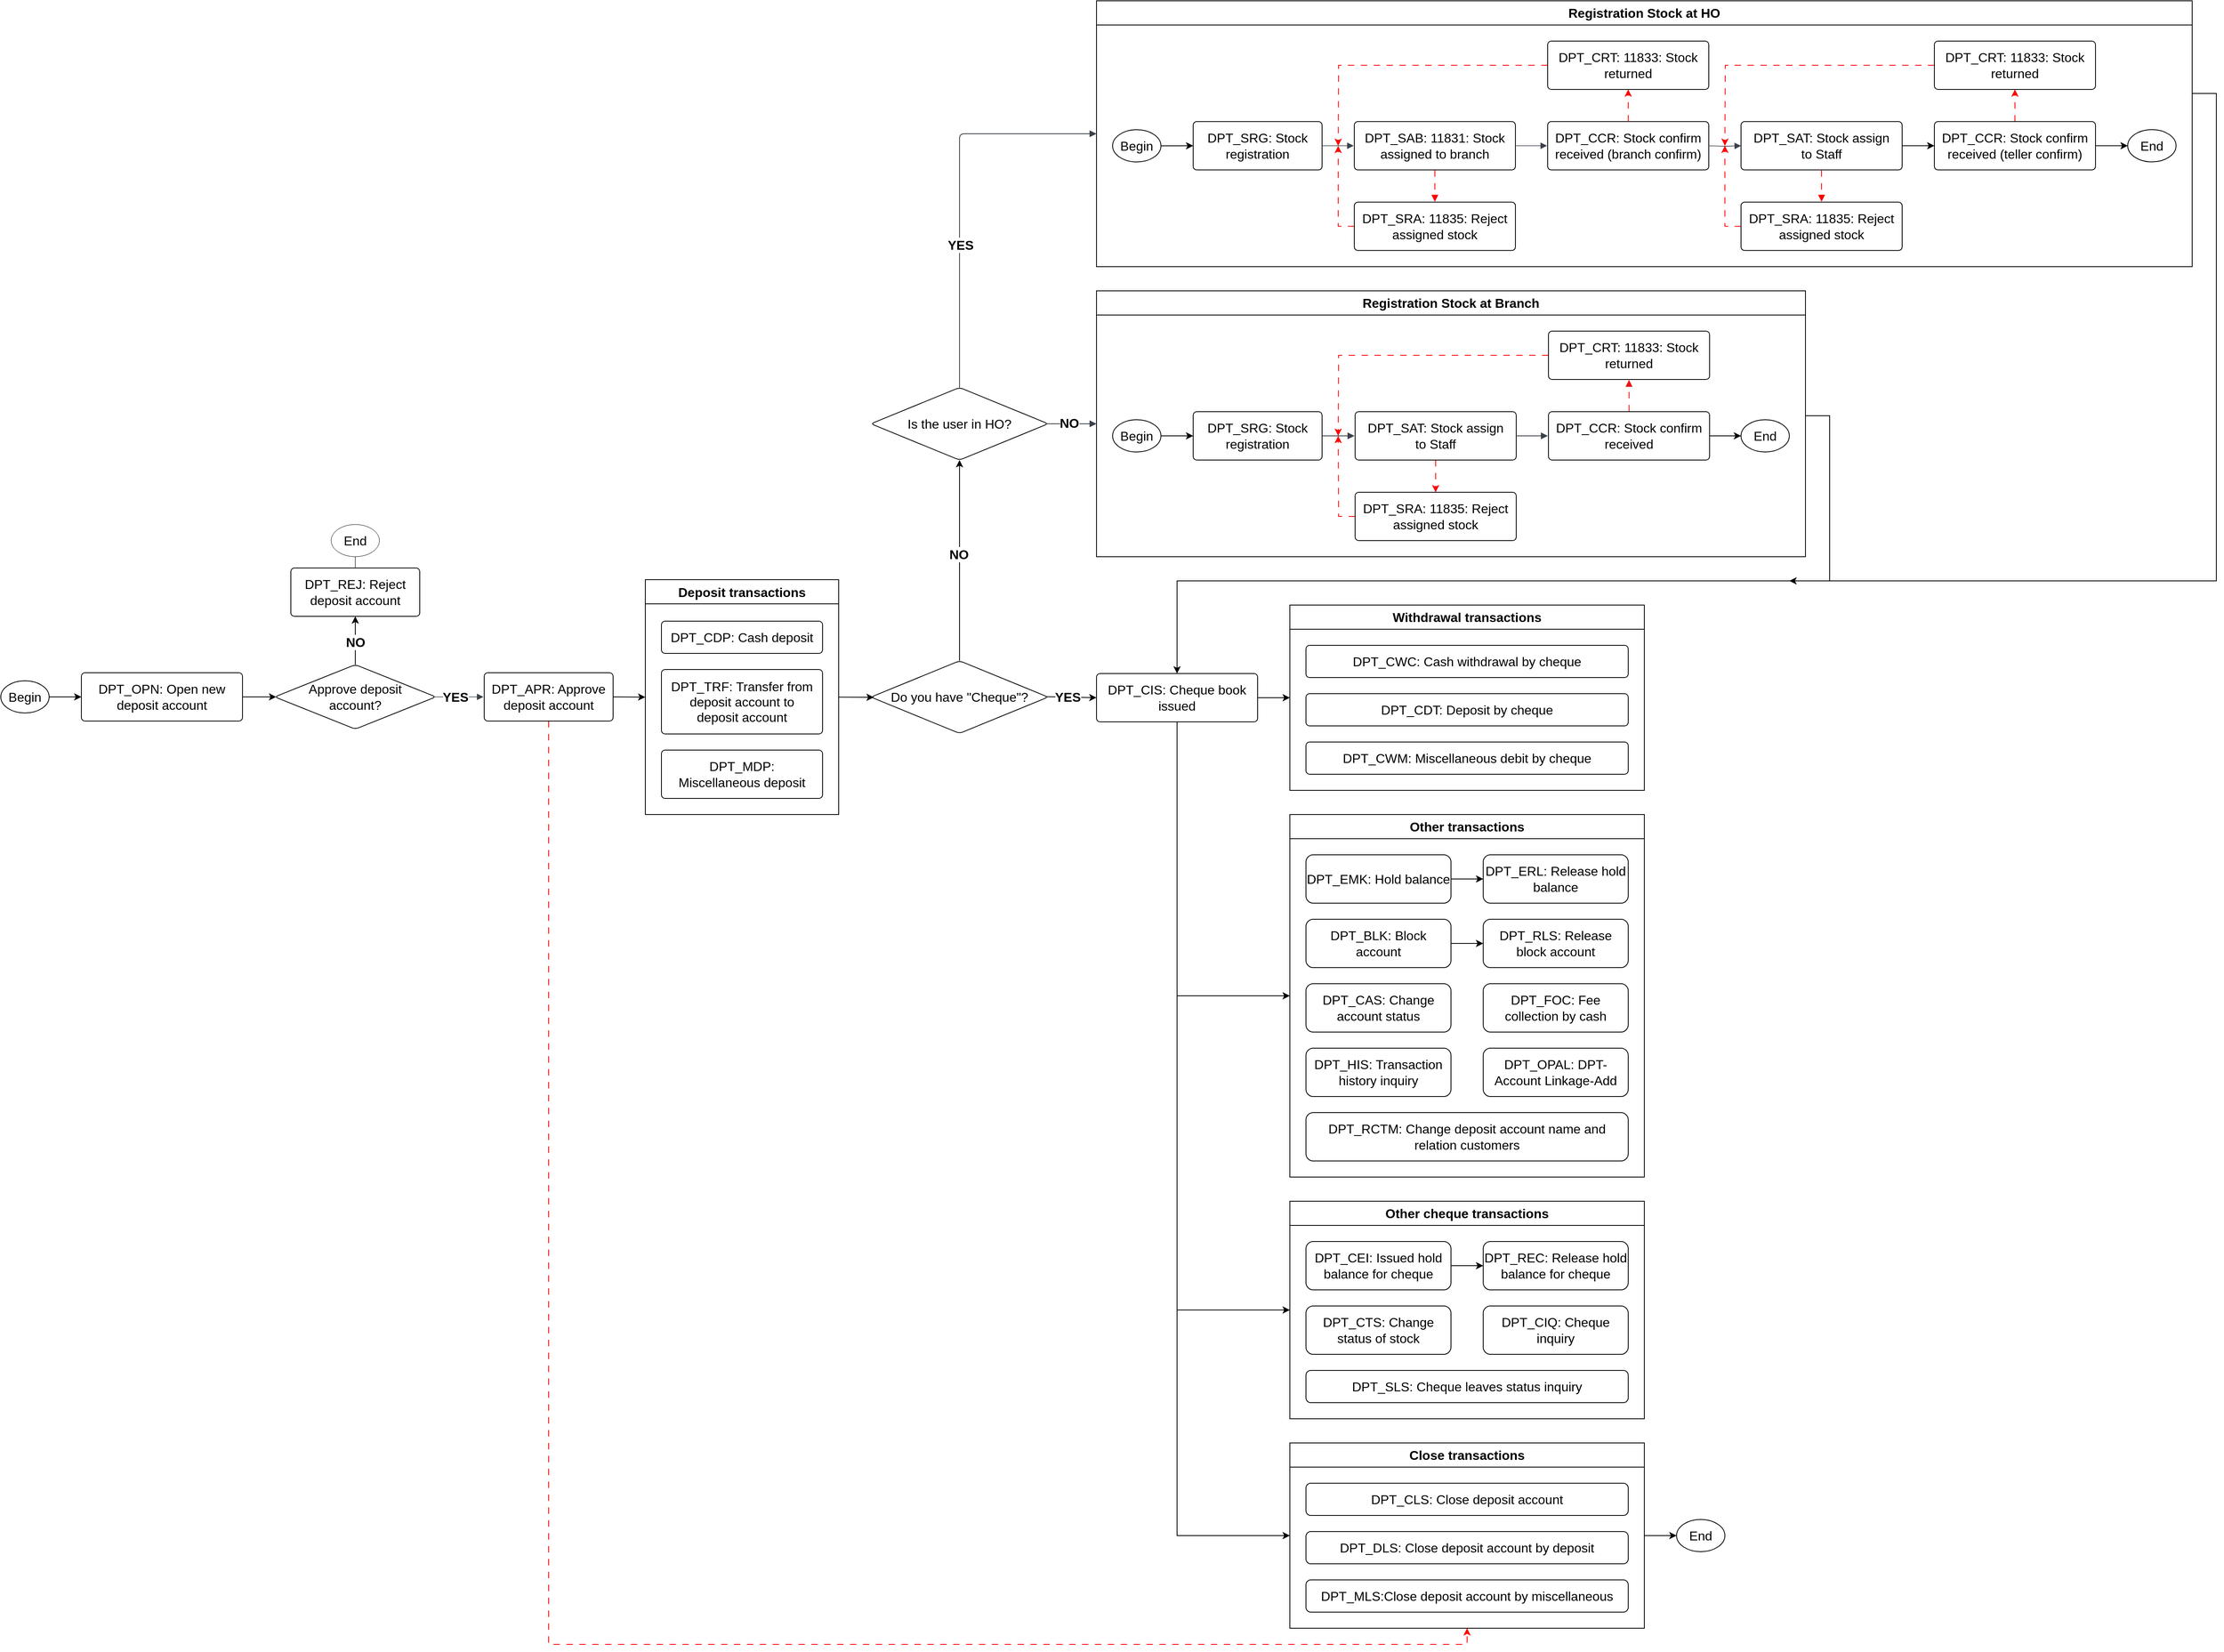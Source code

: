 <mxfile version="26.2.9" pages="4">
  <diagram name="Current" id="DMm66JICNg-b_BuIPjOW">
    <mxGraphModel dx="5280" dy="1735" grid="1" gridSize="10" guides="1" tooltips="1" connect="1" arrows="1" fold="1" page="0" pageScale="1" pageWidth="1169" pageHeight="1654" background="none" math="0" shadow="0">
      <root>
        <mxCell id="0" />
        <mxCell id="1" parent="0" />
        <mxCell id="VxaLEeJSrOtXhIWzbfS_-77" value="DPT_OPN: Open new deposit account" style="html=1;overflow=block;blockSpacing=1;whiteSpace=wrap;fontSize=16;spacing=9;strokeOpacity=100;fillOpacity=0;rounded=1;absoluteArcSize=1;arcSize=9;fillColor=#000000;strokeWidth=1;lucidId=C0K84pjTFIGe;labelBackgroundColor=none;" parent="1" vertex="1">
          <mxGeometry x="-3200" y="54" width="200" height="60" as="geometry" />
        </mxCell>
        <mxCell id="VxaLEeJSrOtXhIWzbfS_-261" style="edgeStyle=orthogonalEdgeStyle;rounded=0;orthogonalLoop=1;jettySize=auto;html=1;exitX=0.5;exitY=0;exitDx=0;exitDy=0;entryX=0.5;entryY=1;entryDx=0;entryDy=0;" parent="1" source="VxaLEeJSrOtXhIWzbfS_-78" target="VxaLEeJSrOtXhIWzbfS_-81" edge="1">
          <mxGeometry relative="1" as="geometry" />
        </mxCell>
        <mxCell id="VxaLEeJSrOtXhIWzbfS_-277" value="&lt;b&gt;&lt;font style=&quot;font-size: 16px;&quot;&gt;NO&lt;/font&gt;&lt;/b&gt;" style="edgeLabel;html=1;align=center;verticalAlign=middle;resizable=0;points=[];" parent="VxaLEeJSrOtXhIWzbfS_-261" vertex="1" connectable="0">
          <mxGeometry x="-0.207" relative="1" as="geometry">
            <mxPoint y="-4" as="offset" />
          </mxGeometry>
        </mxCell>
        <mxCell id="VxaLEeJSrOtXhIWzbfS_-78" value="Approve deposit account?" style="html=1;overflow=block;blockSpacing=1;whiteSpace=wrap;rhombus;fontSize=16;spacing=9;strokeOpacity=100;fillOpacity=0;rounded=1;absoluteArcSize=1;arcSize=9;fillColor=#000000;strokeWidth=1;lucidId=C0K8-goSnGRA;labelBackgroundColor=none;" parent="1" vertex="1">
          <mxGeometry x="-2960" y="44" width="200" height="80" as="geometry" />
        </mxCell>
        <mxCell id="VxaLEeJSrOtXhIWzbfS_-81" value="DPT_REJ: Reject deposit account" style="html=1;overflow=block;blockSpacing=1;whiteSpace=wrap;fontSize=16;spacing=9;strokeOpacity=100;rounded=1;absoluteArcSize=1;arcSize=9;strokeWidth=1;lucidId=E1K8_GnM5wsY;labelBackgroundColor=none;fillColor=none;" parent="1" vertex="1">
          <mxGeometry x="-2940" y="-76" width="160" height="60" as="geometry" />
        </mxCell>
        <mxCell id="VxaLEeJSrOtXhIWzbfS_-82" value="" style="html=1;jettySize=18;whiteSpace=wrap;fontSize=16;fontColor=#333333;fontStyle=1;strokeColor=#3a414a;strokeOpacity=100;strokeWidth=0.8;rounded=1;arcSize=12;edgeStyle=orthogonalEdgeStyle;jumpStyle=arc;startArrow=none;endArrow=block;endFill=1;exitX=0.988;exitY=0.5;exitPerimeter=0;entryX=-0.006;entryY=0.5;entryPerimeter=0;lucidId=O2K8zMyo41Df;labelBackgroundColor=none;" parent="1" source="VxaLEeJSrOtXhIWzbfS_-78" target="VxaLEeJSrOtXhIWzbfS_-84" edge="1">
          <mxGeometry width="100" height="100" relative="1" as="geometry">
            <Array as="points" />
          </mxGeometry>
        </mxCell>
        <mxCell id="VxaLEeJSrOtXhIWzbfS_-274" value="&lt;b&gt;&lt;font style=&quot;font-size: 16px;&quot;&gt;YES&lt;/font&gt;&lt;/b&gt;" style="edgeLabel;html=1;align=center;verticalAlign=middle;resizable=0;points=[];" parent="VxaLEeJSrOtXhIWzbfS_-82" vertex="1" connectable="0">
          <mxGeometry x="0.155" relative="1" as="geometry">
            <mxPoint x="-9" as="offset" />
          </mxGeometry>
        </mxCell>
        <mxCell id="otUTkGOp0DZPTnuu0anT-1" style="edgeStyle=orthogonalEdgeStyle;rounded=0;orthogonalLoop=1;jettySize=auto;html=1;exitX=0.5;exitY=1;exitDx=0;exitDy=0;entryX=0.5;entryY=1;entryDx=0;entryDy=0;dashed=1;dashPattern=8 8;strokeColor=#FF0000;" edge="1" parent="1" source="VxaLEeJSrOtXhIWzbfS_-84" target="VxaLEeJSrOtXhIWzbfS_-241">
          <mxGeometry relative="1" as="geometry" />
        </mxCell>
        <mxCell id="VxaLEeJSrOtXhIWzbfS_-84" value="DPT_APR: Approve deposit account" style="html=1;overflow=block;blockSpacing=1;whiteSpace=wrap;fontSize=16;spacing=9;strokeOpacity=100;rounded=1;absoluteArcSize=1;arcSize=9;strokeWidth=1;lucidId=Q2K8Qx9mygk0;labelBackgroundColor=none;fillColor=none;" parent="1" vertex="1">
          <mxGeometry x="-2700" y="54" width="160" height="60" as="geometry" />
        </mxCell>
        <mxCell id="VxaLEeJSrOtXhIWzbfS_-248" style="edgeStyle=orthogonalEdgeStyle;rounded=0;orthogonalLoop=1;jettySize=auto;html=1;exitX=0.5;exitY=1;exitDx=0;exitDy=0;entryX=0;entryY=0.5;entryDx=0;entryDy=0;fontSize=16;" parent="1" source="VxaLEeJSrOtXhIWzbfS_-88" target="VxaLEeJSrOtXhIWzbfS_-220" edge="1">
          <mxGeometry relative="1" as="geometry" />
        </mxCell>
        <mxCell id="VxaLEeJSrOtXhIWzbfS_-249" style="edgeStyle=orthogonalEdgeStyle;rounded=0;orthogonalLoop=1;jettySize=auto;html=1;exitX=0.5;exitY=1;exitDx=0;exitDy=0;entryX=0;entryY=0.5;entryDx=0;entryDy=0;fontSize=16;" parent="1" source="VxaLEeJSrOtXhIWzbfS_-88" target="VxaLEeJSrOtXhIWzbfS_-227" edge="1">
          <mxGeometry relative="1" as="geometry" />
        </mxCell>
        <mxCell id="VxaLEeJSrOtXhIWzbfS_-251" style="edgeStyle=orthogonalEdgeStyle;rounded=0;orthogonalLoop=1;jettySize=auto;html=1;exitX=0.5;exitY=1;exitDx=0;exitDy=0;entryX=0;entryY=0.5;entryDx=0;entryDy=0;fontSize=16;" parent="1" source="VxaLEeJSrOtXhIWzbfS_-88" target="VxaLEeJSrOtXhIWzbfS_-241" edge="1">
          <mxGeometry relative="1" as="geometry" />
        </mxCell>
        <mxCell id="J-XIWrtoKLZFgz8fOZKb-4" value="" style="edgeStyle=orthogonalEdgeStyle;rounded=0;orthogonalLoop=1;jettySize=auto;html=1;entryX=0;entryY=0.5;entryDx=0;entryDy=0;" parent="1" source="VxaLEeJSrOtXhIWzbfS_-88" target="VxaLEeJSrOtXhIWzbfS_-163" edge="1">
          <mxGeometry relative="1" as="geometry" />
        </mxCell>
        <mxCell id="VxaLEeJSrOtXhIWzbfS_-88" value="DPT_CIS: Cheque book issued" style="html=1;overflow=block;blockSpacing=1;whiteSpace=wrap;fontSize=16;spacing=9;strokeOpacity=100;rounded=1;absoluteArcSize=1;arcSize=9;strokeWidth=1;lucidId=A4K8zdcVxU0g;labelBackgroundColor=none;" parent="1" vertex="1">
          <mxGeometry x="-1940" y="55" width="200" height="60" as="geometry" />
        </mxCell>
        <mxCell id="VxaLEeJSrOtXhIWzbfS_-154" value="" style="edgeStyle=orthogonalEdgeStyle;rounded=0;orthogonalLoop=1;jettySize=auto;html=1;entryX=0.5;entryY=1;entryDx=0;entryDy=0;fontSize=16;" parent="1" source="VxaLEeJSrOtXhIWzbfS_-89" target="VxaLEeJSrOtXhIWzbfS_-92" edge="1">
          <mxGeometry relative="1" as="geometry">
            <mxPoint x="-2049" y="-43" as="targetPoint" />
          </mxGeometry>
        </mxCell>
        <mxCell id="VxaLEeJSrOtXhIWzbfS_-283" value="&lt;b&gt;&lt;font style=&quot;font-size: 16px;&quot;&gt;NO&lt;/font&gt;&lt;/b&gt;" style="edgeLabel;html=1;align=center;verticalAlign=middle;resizable=0;points=[];" parent="VxaLEeJSrOtXhIWzbfS_-154" vertex="1" connectable="0">
          <mxGeometry x="0.068" y="1" relative="1" as="geometry">
            <mxPoint as="offset" />
          </mxGeometry>
        </mxCell>
        <mxCell id="VxaLEeJSrOtXhIWzbfS_-89" value="Do you have &quot;Cheque&quot;?" style="html=1;overflow=block;blockSpacing=1;whiteSpace=wrap;rhombus;fontSize=16;spacing=9;strokeOpacity=100;fillOpacity=0;rounded=1;absoluteArcSize=1;arcSize=9;fillColor=#000000;strokeWidth=1;lucidId=m6K8SB-cduvH;labelBackgroundColor=none;" parent="1" vertex="1">
          <mxGeometry x="-2220" y="39.25" width="220" height="90" as="geometry" />
        </mxCell>
        <mxCell id="VxaLEeJSrOtXhIWzbfS_-92" value="Is the user in HO?" style="html=1;overflow=block;blockSpacing=1;whiteSpace=wrap;rhombus;fontSize=16;spacing=9;strokeOpacity=100;fillOpacity=0;rounded=1;absoluteArcSize=1;arcSize=9;fillColor=#000000;strokeWidth=1;lucidId=O8K8_05I5hbr;labelBackgroundColor=none;" parent="1" vertex="1">
          <mxGeometry x="-2220" y="-300" width="220" height="90" as="geometry" />
        </mxCell>
        <mxCell id="VxaLEeJSrOtXhIWzbfS_-93" value="" style="html=1;jettySize=18;whiteSpace=wrap;fontSize=16;fontColor=#333333;fontStyle=1;strokeColor=#3a414a;strokeOpacity=100;strokeWidth=1;rounded=1;arcSize=12;edgeStyle=orthogonalEdgeStyle;startArrow=none;endArrow=block;endFill=1;exitX=0.5;exitY=0.002;exitPerimeter=0;lucidId=t-K8pr-iaynm;labelBackgroundColor=none;entryX=0;entryY=0.5;entryDx=0;entryDy=0;" parent="1" source="VxaLEeJSrOtXhIWzbfS_-92" target="VxaLEeJSrOtXhIWzbfS_-200" edge="1">
          <mxGeometry width="100" height="100" relative="1" as="geometry">
            <Array as="points" />
            <mxPoint x="-2100" y="-730" as="targetPoint" />
          </mxGeometry>
        </mxCell>
        <mxCell id="VxaLEeJSrOtXhIWzbfS_-285" value="&lt;b&gt;&lt;font style=&quot;font-size: 16px;&quot;&gt;YES&lt;/font&gt;&lt;/b&gt;" style="edgeLabel;html=1;align=center;verticalAlign=middle;resizable=0;points=[];" parent="VxaLEeJSrOtXhIWzbfS_-93" vertex="1" connectable="0">
          <mxGeometry x="-0.265" y="-1" relative="1" as="geometry">
            <mxPoint y="1" as="offset" />
          </mxGeometry>
        </mxCell>
        <mxCell id="VxaLEeJSrOtXhIWzbfS_-115" value="" style="html=1;jettySize=18;whiteSpace=wrap;fontSize=16;fontColor=#333333;fontStyle=1;strokeColor=#3a414a;strokeOpacity=100;strokeWidth=1;rounded=1;arcSize=12;edgeStyle=orthogonalEdgeStyle;startArrow=none;endArrow=block;endFill=1;exitX=0.989;exitY=0.5;exitPerimeter=0;lucidId=diL8J1pEU5sI;labelBackgroundColor=none;entryX=0;entryY=0.5;entryDx=0;entryDy=0;" parent="1" source="VxaLEeJSrOtXhIWzbfS_-92" target="VxaLEeJSrOtXhIWzbfS_-168" edge="1">
          <mxGeometry width="100" height="100" relative="1" as="geometry">
            <Array as="points" />
            <mxPoint x="-1890" y="-275" as="targetPoint" />
          </mxGeometry>
        </mxCell>
        <mxCell id="VxaLEeJSrOtXhIWzbfS_-280" value="&lt;b&gt;&lt;font style=&quot;font-size: 16px;&quot;&gt;NO&lt;/font&gt;&lt;/b&gt;" style="edgeLabel;html=1;align=center;verticalAlign=middle;resizable=0;points=[];" parent="VxaLEeJSrOtXhIWzbfS_-115" vertex="1" connectable="0">
          <mxGeometry x="-0.174" y="1" relative="1" as="geometry">
            <mxPoint x="2" as="offset" />
          </mxGeometry>
        </mxCell>
        <mxCell id="VxaLEeJSrOtXhIWzbfS_-128" value="" style="html=1;jettySize=18;whiteSpace=wrap;fontSize=16;strokeColor=#3a414a;strokeOpacity=100;strokeWidth=0.8;rounded=1;arcSize=12;edgeStyle=orthogonalEdgeStyle;startArrow=none;endArrow=block;endFill=1;exitX=0.5;exitY=-0.01;exitPerimeter=0;entryX=0.5;entryY=1.015;entryPerimeter=0;lucidId=2zL8Nh6T.o6e;labelBackgroundColor=none;" parent="1" source="VxaLEeJSrOtXhIWzbfS_-81" edge="1">
          <mxGeometry width="100" height="100" relative="1" as="geometry">
            <Array as="points" />
            <mxPoint x="-2860" y="-115.4" as="targetPoint" />
          </mxGeometry>
        </mxCell>
        <mxCell id="VxaLEeJSrOtXhIWzbfS_-129" value="End" style="html=1;overflow=block;blockSpacing=1;whiteSpace=wrap;ellipse;fontSize=16;spacing=9;strokeOpacity=100;rounded=1;absoluteArcSize=1;arcSize=9;strokeWidth=NaN;lucidId=2zL8Q2and7EK;labelBackgroundColor=none;" parent="1" vertex="1">
          <mxGeometry x="-2890" y="-130" width="60" height="40" as="geometry" />
        </mxCell>
        <mxCell id="VxaLEeJSrOtXhIWzbfS_-130" value="" style="html=1;jettySize=18;whiteSpace=wrap;fontSize=13;strokeColor=#e81313;strokeOpacity=100;dashed=1;fixDash=1;dashPattern=8 8;strokeWidth=0.8;rounded=1;arcSize=12;edgeStyle=orthogonalEdgeStyle;startArrow=none;endArrow=block;endFill=1;exitX=0.5;exitY=1.008;exitPerimeter=0;entryX=0.5;entryY=-0.008;entryPerimeter=0;lucidId=LBL8KxfsIMmQ;labelBackgroundColor=none;" parent="1" edge="1">
          <mxGeometry width="100" height="100" relative="1" as="geometry">
            <Array as="points" />
            <mxPoint x="-1502.5" y="-228.264" as="sourcePoint" />
          </mxGeometry>
        </mxCell>
        <mxCell id="VxaLEeJSrOtXhIWzbfS_-147" value="" style="edgeStyle=orthogonalEdgeStyle;rounded=0;orthogonalLoop=1;jettySize=auto;html=1;fontSize=16;" parent="1" source="VxaLEeJSrOtXhIWzbfS_-146" target="VxaLEeJSrOtXhIWzbfS_-77" edge="1">
          <mxGeometry relative="1" as="geometry" />
        </mxCell>
        <mxCell id="VxaLEeJSrOtXhIWzbfS_-146" value="&lt;font&gt;Begin&lt;/font&gt;" style="ellipse;whiteSpace=wrap;html=1;fontSize=16;" parent="1" vertex="1">
          <mxGeometry x="-3300" y="64" width="60" height="40" as="geometry" />
        </mxCell>
        <mxCell id="VxaLEeJSrOtXhIWzbfS_-159" value="Deposit transactions" style="swimlane;whiteSpace=wrap;html=1;fontSize=16;startSize=30;" parent="1" vertex="1">
          <mxGeometry x="-2500" y="-61.5" width="240" height="291.5" as="geometry">
            <mxRectangle x="-2470" y="-53" width="190" height="30" as="alternateBounds" />
          </mxGeometry>
        </mxCell>
        <mxCell id="VxaLEeJSrOtXhIWzbfS_-136" value="DPT_CDP: Cash deposit" style="html=1;overflow=block;blockSpacing=1;whiteSpace=wrap;fontSize=16;spacing=9;strokeOpacity=100;rounded=1;absoluteArcSize=1;arcSize=9;strokeWidth=1;lucidId=Bm08SP1lj_z.;labelBackgroundColor=none;" parent="VxaLEeJSrOtXhIWzbfS_-159" vertex="1">
          <mxGeometry x="20" y="51.5" width="200" height="40" as="geometry" />
        </mxCell>
        <mxCell id="VxaLEeJSrOtXhIWzbfS_-126" value="DPT_TRF: Transfer from deposit account to deposit account" style="html=1;overflow=block;blockSpacing=1;whiteSpace=wrap;fontSize=16;spacing=9;strokeOpacity=100;rounded=1;absoluteArcSize=1;arcSize=9;strokeWidth=1;lucidId=zyL8M3RWzBDG;labelBackgroundColor=none;" parent="VxaLEeJSrOtXhIWzbfS_-159" vertex="1">
          <mxGeometry x="20" y="111.5" width="200" height="80" as="geometry" />
        </mxCell>
        <mxCell id="VxaLEeJSrOtXhIWzbfS_-137" value="DPT_MDP: Miscellaneous deposit" style="html=1;overflow=block;blockSpacing=1;whiteSpace=wrap;fontSize=16;spacing=9;strokeOpacity=100;rounded=1;absoluteArcSize=1;arcSize=9;strokeWidth=1;lucidId=bn08uZzj-w-n;labelBackgroundColor=none;" parent="VxaLEeJSrOtXhIWzbfS_-159" vertex="1">
          <mxGeometry x="20" y="211.5" width="200" height="60" as="geometry" />
        </mxCell>
        <mxCell id="VxaLEeJSrOtXhIWzbfS_-161" value="" style="endArrow=classic;html=1;rounded=0;exitX=1;exitY=0.5;exitDx=0;exitDy=0;fontSize=16;entryX=0.016;entryY=0.503;entryDx=0;entryDy=0;entryPerimeter=0;" parent="1" source="VxaLEeJSrOtXhIWzbfS_-159" target="VxaLEeJSrOtXhIWzbfS_-89" edge="1">
          <mxGeometry width="50" height="50" relative="1" as="geometry">
            <mxPoint x="-2375" y="166" as="sourcePoint" />
            <mxPoint x="-2220" y="84" as="targetPoint" />
          </mxGeometry>
        </mxCell>
        <mxCell id="VxaLEeJSrOtXhIWzbfS_-162" value="" style="endArrow=classic;html=1;rounded=0;exitX=1;exitY=0.5;exitDx=0;exitDy=0;entryX=0;entryY=0.5;entryDx=0;entryDy=0;fontSize=16;" parent="1" source="VxaLEeJSrOtXhIWzbfS_-84" target="VxaLEeJSrOtXhIWzbfS_-159" edge="1">
          <mxGeometry width="50" height="50" relative="1" as="geometry">
            <mxPoint x="-2370" y="54" as="sourcePoint" />
            <mxPoint x="-2320" y="4" as="targetPoint" />
          </mxGeometry>
        </mxCell>
        <mxCell id="VxaLEeJSrOtXhIWzbfS_-163" value="Withdrawal transactions" style="swimlane;whiteSpace=wrap;html=1;fontSize=16;startSize=30;" parent="1" vertex="1">
          <mxGeometry x="-1700" y="-30" width="440" height="230" as="geometry">
            <mxRectangle x="-1700" y="-29.75" width="190" height="30" as="alternateBounds" />
          </mxGeometry>
        </mxCell>
        <mxCell id="VxaLEeJSrOtXhIWzbfS_-164" value="DPT_CWC: Cash withdrawal by cheque" style="html=1;overflow=block;blockSpacing=1;whiteSpace=wrap;fontSize=16;spacing=9;strokeOpacity=100;rounded=1;absoluteArcSize=1;arcSize=9;strokeWidth=1;lucidId=Bm08SP1lj_z.;labelBackgroundColor=none;" parent="VxaLEeJSrOtXhIWzbfS_-163" vertex="1">
          <mxGeometry x="20" y="50" width="400" height="40" as="geometry" />
        </mxCell>
        <mxCell id="VxaLEeJSrOtXhIWzbfS_-165" value="DPT_CDT: Deposit by cheque" style="html=1;overflow=block;blockSpacing=1;whiteSpace=wrap;fontSize=16;spacing=9;strokeOpacity=100;rounded=1;absoluteArcSize=1;arcSize=9;strokeWidth=1;lucidId=zyL8M3RWzBDG;labelBackgroundColor=none;" parent="VxaLEeJSrOtXhIWzbfS_-163" vertex="1">
          <mxGeometry x="20" y="110" width="400" height="40" as="geometry" />
        </mxCell>
        <mxCell id="VxaLEeJSrOtXhIWzbfS_-166" value="DPT_CWM: Miscellaneous debit by cheque" style="html=1;overflow=block;blockSpacing=1;whiteSpace=wrap;fontSize=16;spacing=9;strokeOpacity=100;rounded=1;absoluteArcSize=1;arcSize=9;strokeWidth=1;lucidId=bn08uZzj-w-n;labelBackgroundColor=none;" parent="VxaLEeJSrOtXhIWzbfS_-163" vertex="1">
          <mxGeometry x="20" y="170" width="400" height="40" as="geometry" />
        </mxCell>
        <mxCell id="VxaLEeJSrOtXhIWzbfS_-185" style="edgeStyle=orthogonalEdgeStyle;rounded=0;orthogonalLoop=1;jettySize=auto;html=1;exitX=1;exitY=0.5;exitDx=0;exitDy=0;entryX=0.5;entryY=0;entryDx=0;entryDy=0;fontSize=16;" parent="1" source="VxaLEeJSrOtXhIWzbfS_-168" target="VxaLEeJSrOtXhIWzbfS_-88" edge="1">
          <mxGeometry relative="1" as="geometry">
            <mxPoint x="-1040" y="-265" as="sourcePoint" />
            <mxPoint x="-1820" y="80" as="targetPoint" />
            <Array as="points">
              <mxPoint x="-1030" y="-265" />
              <mxPoint x="-1030" y="-60" />
              <mxPoint x="-1840" y="-60" />
            </Array>
          </mxGeometry>
        </mxCell>
        <mxCell id="VxaLEeJSrOtXhIWzbfS_-168" value="Registration Stock at Branch" style="swimlane;whiteSpace=wrap;html=1;fontSize=16;startSize=30;" parent="1" vertex="1">
          <mxGeometry x="-1940" y="-420" width="880" height="330" as="geometry">
            <mxRectangle x="-1890" y="-500" width="190" height="30" as="alternateBounds" />
          </mxGeometry>
        </mxCell>
        <mxCell id="VxaLEeJSrOtXhIWzbfS_-182" value="" style="edgeStyle=orthogonalEdgeStyle;rounded=0;orthogonalLoop=1;jettySize=auto;html=1;fontSize=16;" parent="VxaLEeJSrOtXhIWzbfS_-168" source="VxaLEeJSrOtXhIWzbfS_-180" target="VxaLEeJSrOtXhIWzbfS_-169" edge="1">
          <mxGeometry relative="1" as="geometry" />
        </mxCell>
        <mxCell id="VxaLEeJSrOtXhIWzbfS_-180" value="&lt;font&gt;Begin&lt;/font&gt;" style="ellipse;whiteSpace=wrap;html=1;fontSize=16;" parent="VxaLEeJSrOtXhIWzbfS_-168" vertex="1">
          <mxGeometry x="20" y="160" width="60" height="40" as="geometry" />
        </mxCell>
        <mxCell id="VxaLEeJSrOtXhIWzbfS_-169" value="DPT_SRG: Stock registration" style="html=1;overflow=block;blockSpacing=1;whiteSpace=wrap;fontSize=16;spacing=9;strokeOpacity=100;fillOpacity=0;rounded=1;absoluteArcSize=1;arcSize=9;fillColor=#000000;strokeWidth=1;lucidId=diL8n7n7nvlU;labelBackgroundColor=none;" parent="VxaLEeJSrOtXhIWzbfS_-168" vertex="1">
          <mxGeometry x="120" y="150" width="160" height="60" as="geometry" />
        </mxCell>
        <mxCell id="VxaLEeJSrOtXhIWzbfS_-217" style="edgeStyle=orthogonalEdgeStyle;rounded=0;orthogonalLoop=1;jettySize=auto;html=1;exitX=0.5;exitY=1;exitDx=0;exitDy=0;entryX=0.5;entryY=0;entryDx=0;entryDy=0;dashed=1;dashPattern=8 8;strokeColor=#FF0000;fontSize=16;" parent="VxaLEeJSrOtXhIWzbfS_-168" source="VxaLEeJSrOtXhIWzbfS_-171" target="VxaLEeJSrOtXhIWzbfS_-174" edge="1">
          <mxGeometry relative="1" as="geometry" />
        </mxCell>
        <mxCell id="VxaLEeJSrOtXhIWzbfS_-171" value="DPT_SAT: Stock assign to Staff" style="html=1;overflow=block;blockSpacing=1;whiteSpace=wrap;fontSize=16;spacing=9;strokeOpacity=100;fillOpacity=0;rounded=1;absoluteArcSize=1;arcSize=9;fillColor=#000000;strokeWidth=1;lucidId=siL8XiZfh94J;labelBackgroundColor=none;" parent="VxaLEeJSrOtXhIWzbfS_-168" vertex="1">
          <mxGeometry x="321" y="150" width="200" height="60" as="geometry" />
        </mxCell>
        <mxCell id="VxaLEeJSrOtXhIWzbfS_-211" value="" style="edgeStyle=orthogonalEdgeStyle;rounded=0;orthogonalLoop=1;jettySize=auto;html=1;fontSize=16;" parent="VxaLEeJSrOtXhIWzbfS_-168" source="VxaLEeJSrOtXhIWzbfS_-173" target="VxaLEeJSrOtXhIWzbfS_-210" edge="1">
          <mxGeometry relative="1" as="geometry" />
        </mxCell>
        <mxCell id="VxaLEeJSrOtXhIWzbfS_-173" value="DPT_CCR: Stock confirm received" style="html=1;overflow=block;blockSpacing=1;whiteSpace=wrap;fontSize=16;spacing=9;strokeOpacity=100;fillOpacity=0;rounded=1;absoluteArcSize=1;arcSize=9;fillColor=#000000;strokeWidth=1;lucidId=GpL8sMLPmteC;labelBackgroundColor=none;" parent="VxaLEeJSrOtXhIWzbfS_-168" vertex="1">
          <mxGeometry x="561" y="150" width="200" height="60" as="geometry" />
        </mxCell>
        <mxCell id="VxaLEeJSrOtXhIWzbfS_-281" style="edgeStyle=orthogonalEdgeStyle;rounded=0;orthogonalLoop=1;jettySize=auto;html=1;exitX=0;exitY=0.5;exitDx=0;exitDy=0;dashed=1;dashPattern=8 8;strokeColor=#FF0000;" parent="VxaLEeJSrOtXhIWzbfS_-168" source="VxaLEeJSrOtXhIWzbfS_-177" edge="1">
          <mxGeometry relative="1" as="geometry">
            <mxPoint x="300" y="180" as="targetPoint" />
          </mxGeometry>
        </mxCell>
        <mxCell id="VxaLEeJSrOtXhIWzbfS_-177" value="DPT_CRT: 11833: Stock returned" style="html=1;overflow=block;blockSpacing=1;whiteSpace=wrap;fontSize=16;spacing=9;strokeOpacity=100;fillOpacity=0;rounded=1;absoluteArcSize=1;arcSize=9;fillColor=#000000;strokeWidth=1;lucidId=5BL8WdrcK.6P;labelBackgroundColor=none;" parent="VxaLEeJSrOtXhIWzbfS_-168" vertex="1">
          <mxGeometry x="561" y="50" width="200" height="60" as="geometry" />
        </mxCell>
        <mxCell id="VxaLEeJSrOtXhIWzbfS_-282" style="edgeStyle=orthogonalEdgeStyle;rounded=0;orthogonalLoop=1;jettySize=auto;html=1;exitX=0;exitY=0.5;exitDx=0;exitDy=0;dashed=1;dashPattern=8 8;strokeColor=#FF0000;" parent="VxaLEeJSrOtXhIWzbfS_-168" source="VxaLEeJSrOtXhIWzbfS_-174" edge="1">
          <mxGeometry relative="1" as="geometry">
            <mxPoint x="300" y="180" as="targetPoint" />
          </mxGeometry>
        </mxCell>
        <mxCell id="VxaLEeJSrOtXhIWzbfS_-174" value="DPT_SRA: 11835: Reject assigned stock" style="html=1;overflow=block;blockSpacing=1;whiteSpace=wrap;fontSize=16;spacing=9;strokeOpacity=100;fillOpacity=0;rounded=1;absoluteArcSize=1;arcSize=9;fillColor=#000000;strokeWidth=1;lucidId=LBL8hcJfMu7N;labelBackgroundColor=none;" parent="VxaLEeJSrOtXhIWzbfS_-168" vertex="1">
          <mxGeometry x="321" y="250" width="200" height="60" as="geometry" />
        </mxCell>
        <mxCell id="VxaLEeJSrOtXhIWzbfS_-170" value="" style="html=1;jettySize=18;whiteSpace=wrap;fontSize=16;strokeColor=#3a414a;strokeOpacity=100;strokeWidth=1;rounded=1;arcSize=12;edgeStyle=orthogonalEdgeStyle;startArrow=none;endArrow=block;endFill=1;exitX=1.004;exitY=0.5;exitPerimeter=0;entryX=-0.004;entryY=0.5;entryPerimeter=0;lucidId=siL8WX6Wz.jX;labelBackgroundColor=none;" parent="VxaLEeJSrOtXhIWzbfS_-168" source="VxaLEeJSrOtXhIWzbfS_-169" target="VxaLEeJSrOtXhIWzbfS_-171" edge="1">
          <mxGeometry width="100" height="100" relative="1" as="geometry">
            <Array as="points" />
          </mxGeometry>
        </mxCell>
        <mxCell id="VxaLEeJSrOtXhIWzbfS_-172" value="" style="html=1;jettySize=18;whiteSpace=wrap;fontSize=16;strokeColor=#3a414a;strokeOpacity=100;strokeWidth=1;rounded=1;arcSize=12;edgeStyle=orthogonalEdgeStyle;startArrow=none;endArrow=block;endFill=1;exitX=1.004;exitY=0.5;exitPerimeter=0;entryX=-0.004;entryY=0.5;entryPerimeter=0;lucidId=GpL81wC2y2YN;labelBackgroundColor=none;" parent="VxaLEeJSrOtXhIWzbfS_-168" source="VxaLEeJSrOtXhIWzbfS_-171" target="VxaLEeJSrOtXhIWzbfS_-173" edge="1">
          <mxGeometry width="100" height="100" relative="1" as="geometry">
            <Array as="points" />
          </mxGeometry>
        </mxCell>
        <mxCell id="VxaLEeJSrOtXhIWzbfS_-176" value="" style="html=1;jettySize=18;whiteSpace=wrap;fontSize=16;strokeColor=#e81313;strokeOpacity=100;dashed=1;fixDash=1;dashPattern=8 8;strokeWidth=1;rounded=1;arcSize=12;edgeStyle=orthogonalEdgeStyle;startArrow=none;endArrow=block;endFill=1;exitX=0.5;exitY=-0.008;exitPerimeter=0;entryX=0.5;entryY=1.008;entryPerimeter=0;lucidId=5BL8zqoS5Ayx;labelBackgroundColor=none;" parent="VxaLEeJSrOtXhIWzbfS_-168" source="VxaLEeJSrOtXhIWzbfS_-173" target="VxaLEeJSrOtXhIWzbfS_-177" edge="1">
          <mxGeometry width="100" height="100" relative="1" as="geometry">
            <Array as="points" />
          </mxGeometry>
        </mxCell>
        <mxCell id="VxaLEeJSrOtXhIWzbfS_-210" value="&lt;font&gt;End&lt;/font&gt;" style="ellipse;whiteSpace=wrap;html=1;fontSize=16;" parent="VxaLEeJSrOtXhIWzbfS_-168" vertex="1">
          <mxGeometry x="800" y="160" width="60" height="40" as="geometry" />
        </mxCell>
        <mxCell id="J-XIWrtoKLZFgz8fOZKb-3" style="edgeStyle=orthogonalEdgeStyle;rounded=0;orthogonalLoop=1;jettySize=auto;html=1;exitX=1;exitY=0.5;exitDx=0;exitDy=0;" parent="1" source="VxaLEeJSrOtXhIWzbfS_-200" edge="1">
          <mxGeometry relative="1" as="geometry">
            <mxPoint x="-1080" y="-60" as="targetPoint" />
            <Array as="points">
              <mxPoint x="-550" y="-665" />
              <mxPoint x="-550" y="-60" />
            </Array>
          </mxGeometry>
        </mxCell>
        <mxCell id="VxaLEeJSrOtXhIWzbfS_-200" value="Registration Stock at HO" style="swimlane;whiteSpace=wrap;html=1;fontSize=16;startSize=30;" parent="1" vertex="1">
          <mxGeometry x="-1940" y="-780" width="1360" height="330" as="geometry">
            <mxRectangle x="-1890" y="-980" width="170" height="30" as="alternateBounds" />
          </mxGeometry>
        </mxCell>
        <mxCell id="VxaLEeJSrOtXhIWzbfS_-96" value="" style="html=1;jettySize=18;whiteSpace=wrap;fontSize=16;strokeColor=#3a414a;strokeOpacity=100;strokeWidth=0.8;rounded=1;arcSize=12;edgeStyle=orthogonalEdgeStyle;startArrow=none;endArrow=block;endFill=1;exitX=1.004;exitY=0.5;exitPerimeter=0;entryX=-0.004;entryY=0.5;entryPerimeter=0;lucidId=E-K8I0MomM04;labelBackgroundColor=none;" parent="VxaLEeJSrOtXhIWzbfS_-200" source="VxaLEeJSrOtXhIWzbfS_-95" target="VxaLEeJSrOtXhIWzbfS_-97" edge="1">
          <mxGeometry width="100" height="100" relative="1" as="geometry">
            <Array as="points" />
          </mxGeometry>
        </mxCell>
        <mxCell id="VxaLEeJSrOtXhIWzbfS_-97" value="DPT_SAB: 11831: Stock assigned to branch" style="html=1;overflow=block;blockSpacing=1;whiteSpace=wrap;fontSize=16;spacing=9;strokeOpacity=100;fillOpacity=0;rounded=1;absoluteArcSize=1;arcSize=9;fillColor=#000000;strokeWidth=1;lucidId=E-K8VwSi.VNv;labelBackgroundColor=none;" parent="VxaLEeJSrOtXhIWzbfS_-200" vertex="1">
          <mxGeometry x="320" y="149.91" width="200" height="60" as="geometry" />
        </mxCell>
        <mxCell id="VxaLEeJSrOtXhIWzbfS_-98" value="" style="html=1;jettySize=18;whiteSpace=wrap;fontSize=16;strokeColor=#3a414a;strokeOpacity=100;strokeWidth=0.8;rounded=1;arcSize=12;edgeStyle=orthogonalEdgeStyle;startArrow=none;endArrow=block;endFill=1;exitX=1.004;exitY=0.5;exitPerimeter=0;entryX=-0.004;entryY=0.5;entryPerimeter=0;lucidId=B_K8auC.OmKs;labelBackgroundColor=none;" parent="VxaLEeJSrOtXhIWzbfS_-200" source="VxaLEeJSrOtXhIWzbfS_-97" target="VxaLEeJSrOtXhIWzbfS_-99" edge="1">
          <mxGeometry width="100" height="100" relative="1" as="geometry">
            <Array as="points" />
          </mxGeometry>
        </mxCell>
        <mxCell id="VxaLEeJSrOtXhIWzbfS_-99" value="DPT_CCR: Stock confirm received (branch confirm)" style="html=1;overflow=block;blockSpacing=1;whiteSpace=wrap;fontSize=16;spacing=9;strokeOpacity=100;fillOpacity=0;rounded=1;absoluteArcSize=1;arcSize=9;fillColor=#000000;strokeWidth=1;lucidId=B_K8KtoC-B.U;labelBackgroundColor=none;" parent="VxaLEeJSrOtXhIWzbfS_-200" vertex="1">
          <mxGeometry x="560" y="149.91" width="200" height="60" as="geometry" />
        </mxCell>
        <mxCell id="VxaLEeJSrOtXhIWzbfS_-100" value="" style="html=1;jettySize=18;whiteSpace=wrap;fontSize=16;strokeColor=#3a414a;strokeOpacity=100;strokeWidth=0.8;rounded=1;arcSize=12;edgeStyle=orthogonalEdgeStyle;startArrow=none;endArrow=block;endFill=1;entryX=0;entryY=0.5;lucidId=f.K8d7xa3UE9;labelBackgroundColor=none;entryDx=0;entryDy=0;" parent="VxaLEeJSrOtXhIWzbfS_-200" target="VxaLEeJSrOtXhIWzbfS_-101" edge="1">
          <mxGeometry width="100" height="100" relative="1" as="geometry">
            <Array as="points" />
            <mxPoint x="760" y="180" as="sourcePoint" />
            <mxPoint x="833.438" y="179.8" as="targetPoint" />
          </mxGeometry>
        </mxCell>
        <mxCell id="J-XIWrtoKLZFgz8fOZKb-1" value="" style="edgeStyle=orthogonalEdgeStyle;rounded=0;orthogonalLoop=1;jettySize=auto;html=1;" parent="VxaLEeJSrOtXhIWzbfS_-200" source="VxaLEeJSrOtXhIWzbfS_-101" target="VxaLEeJSrOtXhIWzbfS_-103" edge="1">
          <mxGeometry relative="1" as="geometry" />
        </mxCell>
        <mxCell id="VxaLEeJSrOtXhIWzbfS_-101" value="DPT_SAT: Stock assign to Staff" style="html=1;overflow=block;blockSpacing=1;whiteSpace=wrap;fontSize=16;spacing=9;strokeOpacity=100;fillOpacity=0;rounded=1;absoluteArcSize=1;arcSize=9;fillColor=#000000;strokeWidth=1;lucidId=f.K8ricRqGn2;labelBackgroundColor=none;" parent="VxaLEeJSrOtXhIWzbfS_-200" vertex="1">
          <mxGeometry x="800" y="149.91" width="200" height="60" as="geometry" />
        </mxCell>
        <mxCell id="VxaLEeJSrOtXhIWzbfS_-213" value="" style="edgeStyle=orthogonalEdgeStyle;rounded=0;orthogonalLoop=1;jettySize=auto;html=1;fontSize=16;" parent="VxaLEeJSrOtXhIWzbfS_-200" source="VxaLEeJSrOtXhIWzbfS_-103" target="VxaLEeJSrOtXhIWzbfS_-212" edge="1">
          <mxGeometry relative="1" as="geometry" />
        </mxCell>
        <mxCell id="J-XIWrtoKLZFgz8fOZKb-2" value="" style="edgeStyle=orthogonalEdgeStyle;rounded=0;orthogonalLoop=1;jettySize=auto;html=1;dashed=1;dashPattern=8 8;strokeColor=#FF0000;" parent="VxaLEeJSrOtXhIWzbfS_-200" source="VxaLEeJSrOtXhIWzbfS_-103" target="VxaLEeJSrOtXhIWzbfS_-113" edge="1">
          <mxGeometry relative="1" as="geometry" />
        </mxCell>
        <mxCell id="VxaLEeJSrOtXhIWzbfS_-103" value="DPT_CCR: Stock confirm received (teller confirm)" style="html=1;overflow=block;blockSpacing=1;whiteSpace=wrap;fontSize=16;spacing=9;strokeOpacity=100;fillOpacity=0;rounded=1;absoluteArcSize=1;arcSize=9;fillColor=#000000;strokeWidth=1;lucidId=t.K89AFciOv3;labelBackgroundColor=none;" parent="VxaLEeJSrOtXhIWzbfS_-200" vertex="1">
          <mxGeometry x="1040" y="149.91" width="200" height="60" as="geometry" />
        </mxCell>
        <mxCell id="VxaLEeJSrOtXhIWzbfS_-104" value="" style="html=1;jettySize=18;whiteSpace=wrap;fontSize=16;strokeColor=#FF0000;strokeOpacity=100;dashed=1;fixDash=1;dashPattern=8 8;strokeWidth=1;rounded=1;arcSize=12;edgeStyle=orthogonalEdgeStyle;startArrow=none;endArrow=block;endFill=1;exitX=0.5;exitY=1.008;exitPerimeter=0;entryX=0.5;entryY=-0.008;entryPerimeter=0;lucidId=7~K8s93Qj5ms;labelBackgroundColor=none;" parent="VxaLEeJSrOtXhIWzbfS_-200" source="VxaLEeJSrOtXhIWzbfS_-97" target="VxaLEeJSrOtXhIWzbfS_-111" edge="1">
          <mxGeometry width="100" height="100" relative="1" as="geometry">
            <Array as="points" />
          </mxGeometry>
        </mxCell>
        <mxCell id="VxaLEeJSrOtXhIWzbfS_-108" value="" style="html=1;jettySize=18;whiteSpace=wrap;fontSize=16;strokeColor=#FF0000;strokeOpacity=100;dashed=1;fixDash=1;dashPattern=8 8;strokeWidth=1;rounded=1;arcSize=12;edgeStyle=orthogonalEdgeStyle;startArrow=none;endArrow=block;endFill=1;exitX=0.5;exitY=1.008;exitPerimeter=0;entryX=0.5;entryY=-0.008;entryPerimeter=0;lucidId=SdL8UjF9IZxt;labelBackgroundColor=none;" parent="VxaLEeJSrOtXhIWzbfS_-200" source="VxaLEeJSrOtXhIWzbfS_-101" target="VxaLEeJSrOtXhIWzbfS_-123" edge="1">
          <mxGeometry width="100" height="100" relative="1" as="geometry">
            <Array as="points" />
          </mxGeometry>
        </mxCell>
        <mxCell id="VxaLEeJSrOtXhIWzbfS_-258" style="edgeStyle=orthogonalEdgeStyle;rounded=0;orthogonalLoop=1;jettySize=auto;html=1;dashed=1;dashPattern=8 8;strokeColor=#FF0000;" parent="VxaLEeJSrOtXhIWzbfS_-200" source="VxaLEeJSrOtXhIWzbfS_-111" edge="1">
          <mxGeometry relative="1" as="geometry">
            <mxPoint x="300" y="180" as="targetPoint" />
          </mxGeometry>
        </mxCell>
        <mxCell id="VxaLEeJSrOtXhIWzbfS_-111" value="DPT_SRA: 11835: Reject assigned stock" style="html=1;overflow=block;blockSpacing=1;whiteSpace=wrap;fontSize=16;spacing=9;strokeOpacity=100;fillOpacity=0;rounded=1;absoluteArcSize=1;arcSize=9;fillColor=#000000;strokeWidth=1;lucidId=7~K8_bC7LJLh;labelBackgroundColor=none;" parent="VxaLEeJSrOtXhIWzbfS_-200" vertex="1">
          <mxGeometry x="320" y="249.91" width="200" height="60" as="geometry" />
        </mxCell>
        <mxCell id="VxaLEeJSrOtXhIWzbfS_-259" style="edgeStyle=orthogonalEdgeStyle;rounded=0;orthogonalLoop=1;jettySize=auto;html=1;exitX=0;exitY=0.5;exitDx=0;exitDy=0;dashed=1;dashPattern=8 8;strokeColor=#FF0000;" parent="VxaLEeJSrOtXhIWzbfS_-200" source="VxaLEeJSrOtXhIWzbfS_-112" edge="1">
          <mxGeometry relative="1" as="geometry">
            <mxPoint x="300" y="180" as="targetPoint" />
          </mxGeometry>
        </mxCell>
        <mxCell id="VxaLEeJSrOtXhIWzbfS_-112" value="DPT_CRT: 11833: Stock returned" style="html=1;overflow=block;blockSpacing=1;whiteSpace=wrap;fontSize=16;spacing=9;strokeOpacity=100;rounded=1;absoluteArcSize=1;arcSize=9;strokeWidth=1;lucidId=3bL8yir.PB5-;labelBackgroundColor=none;" parent="VxaLEeJSrOtXhIWzbfS_-200" vertex="1">
          <mxGeometry x="560" y="50.0" width="200" height="60" as="geometry" />
        </mxCell>
        <mxCell id="VxaLEeJSrOtXhIWzbfS_-257" style="edgeStyle=orthogonalEdgeStyle;rounded=0;orthogonalLoop=1;jettySize=auto;html=1;exitX=0;exitY=0.5;exitDx=0;exitDy=0;dashed=1;dashPattern=8 8;strokeColor=#FF0000;" parent="VxaLEeJSrOtXhIWzbfS_-200" source="VxaLEeJSrOtXhIWzbfS_-113" edge="1">
          <mxGeometry relative="1" as="geometry">
            <mxPoint x="780" y="179.91" as="targetPoint" />
          </mxGeometry>
        </mxCell>
        <mxCell id="VxaLEeJSrOtXhIWzbfS_-113" value="DPT_CRT: 11833: Stock returned" style="html=1;overflow=block;blockSpacing=1;whiteSpace=wrap;fontSize=16;spacing=9;strokeOpacity=100;fillOpacity=100;rounded=1;absoluteArcSize=1;arcSize=9;fillColor=#ffffff;strokeWidth=1;lucidId=ueL8av5Dy-su;labelBackgroundColor=none;" parent="VxaLEeJSrOtXhIWzbfS_-200" vertex="1">
          <mxGeometry x="1040" y="50.0" width="200" height="60" as="geometry" />
        </mxCell>
        <mxCell id="VxaLEeJSrOtXhIWzbfS_-255" style="edgeStyle=orthogonalEdgeStyle;rounded=0;orthogonalLoop=1;jettySize=auto;html=1;exitX=0;exitY=0.5;exitDx=0;exitDy=0;dashed=1;dashPattern=8 8;strokeColor=#FF0000;" parent="VxaLEeJSrOtXhIWzbfS_-200" source="VxaLEeJSrOtXhIWzbfS_-123" edge="1">
          <mxGeometry relative="1" as="geometry">
            <mxPoint x="780" y="179.91" as="targetPoint" />
          </mxGeometry>
        </mxCell>
        <mxCell id="VxaLEeJSrOtXhIWzbfS_-123" value="DPT_SRA: 11835: Reject assigned stock" style="html=1;overflow=block;blockSpacing=1;whiteSpace=wrap;fontSize=16;spacing=9;strokeOpacity=100;fillOpacity=0;rounded=1;absoluteArcSize=1;arcSize=9;fillColor=#000000;strokeWidth=1;lucidId=SdL8HdBOTPbP;labelBackgroundColor=none;" parent="VxaLEeJSrOtXhIWzbfS_-200" vertex="1">
          <mxGeometry x="800" y="249.91" width="200" height="60" as="geometry" />
        </mxCell>
        <mxCell id="VxaLEeJSrOtXhIWzbfS_-95" value="DPT_SRG: Stock registration" style="html=1;overflow=block;blockSpacing=1;whiteSpace=wrap;fontSize=16;spacing=9;strokeOpacity=100;fillOpacity=0;rounded=1;absoluteArcSize=1;arcSize=9;fillColor=#000000;strokeWidth=1;lucidId=t-K8BA6zqQXJ;labelBackgroundColor=none;" parent="VxaLEeJSrOtXhIWzbfS_-200" vertex="1">
          <mxGeometry x="120" y="149.91" width="160" height="60" as="geometry" />
        </mxCell>
        <mxCell id="VxaLEeJSrOtXhIWzbfS_-205" value="" style="edgeStyle=orthogonalEdgeStyle;rounded=0;orthogonalLoop=1;jettySize=auto;html=1;fontSize=16;" parent="VxaLEeJSrOtXhIWzbfS_-200" source="VxaLEeJSrOtXhIWzbfS_-204" target="VxaLEeJSrOtXhIWzbfS_-95" edge="1">
          <mxGeometry relative="1" as="geometry" />
        </mxCell>
        <mxCell id="VxaLEeJSrOtXhIWzbfS_-204" value="&lt;font&gt;Begin&lt;/font&gt;" style="ellipse;whiteSpace=wrap;html=1;fontSize=16;" parent="VxaLEeJSrOtXhIWzbfS_-200" vertex="1">
          <mxGeometry x="20" y="160" width="60" height="40" as="geometry" />
        </mxCell>
        <mxCell id="VxaLEeJSrOtXhIWzbfS_-212" value="&lt;font&gt;End&lt;/font&gt;" style="ellipse;whiteSpace=wrap;html=1;fontSize=16;" parent="VxaLEeJSrOtXhIWzbfS_-200" vertex="1">
          <mxGeometry x="1280" y="159.91" width="60" height="40" as="geometry" />
        </mxCell>
        <mxCell id="VxaLEeJSrOtXhIWzbfS_-256" style="edgeStyle=orthogonalEdgeStyle;rounded=0;orthogonalLoop=1;jettySize=auto;html=1;exitX=0.5;exitY=0;exitDx=0;exitDy=0;entryX=0.5;entryY=1;entryDx=0;entryDy=0;dashed=1;dashPattern=8 8;strokeColor=#FF0000;" parent="VxaLEeJSrOtXhIWzbfS_-200" source="VxaLEeJSrOtXhIWzbfS_-99" target="VxaLEeJSrOtXhIWzbfS_-112" edge="1">
          <mxGeometry relative="1" as="geometry" />
        </mxCell>
        <mxCell id="VxaLEeJSrOtXhIWzbfS_-220" value="Other transactions" style="swimlane;whiteSpace=wrap;html=1;fontSize=16;startSize=30;" parent="1" vertex="1">
          <mxGeometry x="-1700" y="230" width="440" height="450" as="geometry">
            <mxRectangle x="-1700" y="280" width="140" height="30" as="alternateBounds" />
          </mxGeometry>
        </mxCell>
        <mxCell id="VxaLEeJSrOtXhIWzbfS_-221" style="edgeStyle=orthogonalEdgeStyle;rounded=0;orthogonalLoop=1;jettySize=auto;html=1;exitX=1;exitY=0.5;exitDx=0;exitDy=0;entryX=0;entryY=0.5;entryDx=0;entryDy=0;fontSize=16;" parent="VxaLEeJSrOtXhIWzbfS_-220" source="VxaLEeJSrOtXhIWzbfS_-222" target="VxaLEeJSrOtXhIWzbfS_-223" edge="1">
          <mxGeometry relative="1" as="geometry" />
        </mxCell>
        <mxCell id="VxaLEeJSrOtXhIWzbfS_-222" value="DPT_EMK: Hold balance" style="rounded=1;whiteSpace=wrap;html=1;fontSize=16;" parent="VxaLEeJSrOtXhIWzbfS_-220" vertex="1">
          <mxGeometry x="20" y="50" width="180" height="60" as="geometry" />
        </mxCell>
        <mxCell id="VxaLEeJSrOtXhIWzbfS_-223" value="DPT_ERL: Release hold balance" style="rounded=1;whiteSpace=wrap;html=1;fontSize=16;" parent="VxaLEeJSrOtXhIWzbfS_-220" vertex="1">
          <mxGeometry x="240" y="50" width="180" height="60" as="geometry" />
        </mxCell>
        <mxCell id="VxaLEeJSrOtXhIWzbfS_-224" style="edgeStyle=orthogonalEdgeStyle;rounded=0;orthogonalLoop=1;jettySize=auto;html=1;exitX=1;exitY=0.5;exitDx=0;exitDy=0;entryX=0;entryY=0.5;entryDx=0;entryDy=0;fontSize=16;" parent="VxaLEeJSrOtXhIWzbfS_-220" source="VxaLEeJSrOtXhIWzbfS_-225" target="VxaLEeJSrOtXhIWzbfS_-226" edge="1">
          <mxGeometry relative="1" as="geometry" />
        </mxCell>
        <mxCell id="VxaLEeJSrOtXhIWzbfS_-225" value="DPT_BLK: Block account" style="rounded=1;whiteSpace=wrap;html=1;fontSize=16;" parent="VxaLEeJSrOtXhIWzbfS_-220" vertex="1">
          <mxGeometry x="20" y="130" width="180" height="60" as="geometry" />
        </mxCell>
        <mxCell id="VxaLEeJSrOtXhIWzbfS_-226" value="DPT_RLS: Release block account" style="rounded=1;whiteSpace=wrap;html=1;fontSize=16;" parent="VxaLEeJSrOtXhIWzbfS_-220" vertex="1">
          <mxGeometry x="240" y="130" width="180" height="60" as="geometry" />
        </mxCell>
        <mxCell id="VxaLEeJSrOtXhIWzbfS_-237" value="DPT_CAS: Change account status" style="rounded=1;whiteSpace=wrap;html=1;fontSize=16;" parent="VxaLEeJSrOtXhIWzbfS_-220" vertex="1">
          <mxGeometry x="20" y="210" width="180" height="60" as="geometry" />
        </mxCell>
        <mxCell id="VxaLEeJSrOtXhIWzbfS_-239" value="DPT_OPAL: DPT-Account Linkage-Add" style="rounded=1;whiteSpace=wrap;html=1;fontSize=16;" parent="VxaLEeJSrOtXhIWzbfS_-220" vertex="1">
          <mxGeometry x="240" y="290" width="180" height="60" as="geometry" />
        </mxCell>
        <mxCell id="VxaLEeJSrOtXhIWzbfS_-240" value="DPT_FOC: Fee collection by cash" style="rounded=1;whiteSpace=wrap;html=1;fontSize=16;" parent="VxaLEeJSrOtXhIWzbfS_-220" vertex="1">
          <mxGeometry x="240" y="210" width="180" height="60" as="geometry" />
        </mxCell>
        <mxCell id="oAvxlkS6A9YOkuAq9A6R-1" value="DPT_HIS: Transaction history inquiry" style="rounded=1;whiteSpace=wrap;html=1;fontSize=16;" vertex="1" parent="VxaLEeJSrOtXhIWzbfS_-220">
          <mxGeometry x="20" y="290" width="180" height="60" as="geometry" />
        </mxCell>
        <mxCell id="oAvxlkS6A9YOkuAq9A6R-2" value="DPT_RCTM: Change deposit account name and relation customers" style="rounded=1;whiteSpace=wrap;html=1;fontSize=16;" vertex="1" parent="VxaLEeJSrOtXhIWzbfS_-220">
          <mxGeometry x="20" y="370" width="400" height="60" as="geometry" />
        </mxCell>
        <mxCell id="VxaLEeJSrOtXhIWzbfS_-227" value="Other cheque transactions" style="swimlane;whiteSpace=wrap;html=1;fontSize=16;startSize=30;" parent="1" vertex="1">
          <mxGeometry x="-1700" y="710" width="440" height="270" as="geometry" />
        </mxCell>
        <mxCell id="VxaLEeJSrOtXhIWzbfS_-228" style="edgeStyle=orthogonalEdgeStyle;rounded=0;orthogonalLoop=1;jettySize=auto;html=1;exitX=1;exitY=0.5;exitDx=0;exitDy=0;entryX=0;entryY=0.5;entryDx=0;entryDy=0;" parent="VxaLEeJSrOtXhIWzbfS_-227" edge="1">
          <mxGeometry relative="1" as="geometry">
            <mxPoint x="170" y="111.14" as="sourcePoint" />
          </mxGeometry>
        </mxCell>
        <mxCell id="VxaLEeJSrOtXhIWzbfS_-231" style="edgeStyle=orthogonalEdgeStyle;rounded=0;orthogonalLoop=1;jettySize=auto;html=1;exitX=1;exitY=0.5;exitDx=0;exitDy=0;entryX=0;entryY=0.5;entryDx=0;entryDy=0;fontSize=16;" parent="VxaLEeJSrOtXhIWzbfS_-227" source="VxaLEeJSrOtXhIWzbfS_-232" target="VxaLEeJSrOtXhIWzbfS_-233" edge="1">
          <mxGeometry relative="1" as="geometry" />
        </mxCell>
        <mxCell id="VxaLEeJSrOtXhIWzbfS_-232" value="DPT_CEI: Issued hold balance for cheque" style="rounded=1;whiteSpace=wrap;html=1;fontSize=16;" parent="VxaLEeJSrOtXhIWzbfS_-227" vertex="1">
          <mxGeometry x="20" y="50" width="180" height="60" as="geometry" />
        </mxCell>
        <mxCell id="VxaLEeJSrOtXhIWzbfS_-233" value="DPT_REC: Release hold balance for cheque" style="rounded=1;whiteSpace=wrap;html=1;fontSize=16;" parent="VxaLEeJSrOtXhIWzbfS_-227" vertex="1">
          <mxGeometry x="240" y="50" width="180" height="60" as="geometry" />
        </mxCell>
        <mxCell id="VxaLEeJSrOtXhIWzbfS_-234" value="DPT_CTS: Change status of stock" style="rounded=1;whiteSpace=wrap;html=1;fontSize=16;" parent="VxaLEeJSrOtXhIWzbfS_-227" vertex="1">
          <mxGeometry x="20" y="130" width="180" height="60" as="geometry" />
        </mxCell>
        <mxCell id="VxaLEeJSrOtXhIWzbfS_-235" value="DPT_CIQ: Cheque inquiry" style="rounded=1;whiteSpace=wrap;html=1;fontSize=16;" parent="VxaLEeJSrOtXhIWzbfS_-227" vertex="1">
          <mxGeometry x="240" y="130" width="180" height="60" as="geometry" />
        </mxCell>
        <mxCell id="VxaLEeJSrOtXhIWzbfS_-236" value="DPT_SLS: Cheque leaves status inquiry" style="rounded=1;whiteSpace=wrap;html=1;fontSize=16;" parent="VxaLEeJSrOtXhIWzbfS_-227" vertex="1">
          <mxGeometry x="20" y="210" width="400" height="40" as="geometry" />
        </mxCell>
        <mxCell id="VxaLEeJSrOtXhIWzbfS_-253" style="edgeStyle=orthogonalEdgeStyle;rounded=0;orthogonalLoop=1;jettySize=auto;html=1;entryX=0;entryY=0.5;entryDx=0;entryDy=0;fontSize=16;" parent="1" source="VxaLEeJSrOtXhIWzbfS_-241" target="VxaLEeJSrOtXhIWzbfS_-252" edge="1">
          <mxGeometry relative="1" as="geometry" />
        </mxCell>
        <mxCell id="VxaLEeJSrOtXhIWzbfS_-241" value="Close &lt;span style=&quot;background-color: transparent; color: light-dark(rgb(0, 0, 0), rgb(255, 255, 255));&quot;&gt;transactions&lt;/span&gt;" style="swimlane;whiteSpace=wrap;html=1;startSize=30;fontSize=16;" parent="1" vertex="1">
          <mxGeometry x="-1700" y="1010" width="440" height="230" as="geometry" />
        </mxCell>
        <mxCell id="VxaLEeJSrOtXhIWzbfS_-242" value="DPT_CLS: Close deposit account" style="rounded=1;whiteSpace=wrap;html=1;fontSize=16;" parent="VxaLEeJSrOtXhIWzbfS_-241" vertex="1">
          <mxGeometry x="20" y="50" width="400" height="40" as="geometry" />
        </mxCell>
        <mxCell id="VxaLEeJSrOtXhIWzbfS_-243" value="DPT_DLS: Close deposit account by deposit" style="rounded=1;whiteSpace=wrap;html=1;fontSize=16;" parent="VxaLEeJSrOtXhIWzbfS_-241" vertex="1">
          <mxGeometry x="20" y="110" width="400" height="40" as="geometry" />
        </mxCell>
        <mxCell id="VxaLEeJSrOtXhIWzbfS_-244" value="DPT_MLS:Close deposit account by miscellaneous" style="rounded=1;whiteSpace=wrap;html=1;fontSize=16;" parent="VxaLEeJSrOtXhIWzbfS_-241" vertex="1">
          <mxGeometry x="20" y="170" width="400" height="40" as="geometry" />
        </mxCell>
        <mxCell id="VxaLEeJSrOtXhIWzbfS_-252" value="&lt;font&gt;End&lt;/font&gt;" style="ellipse;whiteSpace=wrap;html=1;fontSize=16;" parent="1" vertex="1">
          <mxGeometry x="-1220" y="1105" width="60" height="40" as="geometry" />
        </mxCell>
        <mxCell id="VxaLEeJSrOtXhIWzbfS_-260" style="edgeStyle=orthogonalEdgeStyle;rounded=0;orthogonalLoop=1;jettySize=auto;html=1;exitX=1;exitY=0.5;exitDx=0;exitDy=0;entryX=0.009;entryY=0.5;entryDx=0;entryDy=0;entryPerimeter=0;" parent="1" source="VxaLEeJSrOtXhIWzbfS_-77" target="VxaLEeJSrOtXhIWzbfS_-78" edge="1">
          <mxGeometry relative="1" as="geometry">
            <mxPoint x="-2960" y="86" as="targetPoint" />
          </mxGeometry>
        </mxCell>
        <mxCell id="VxaLEeJSrOtXhIWzbfS_-271" value="" style="endArrow=classic;html=1;rounded=0;exitX=0.989;exitY=0.495;exitDx=0;exitDy=0;exitPerimeter=0;entryX=0;entryY=0.5;entryDx=0;entryDy=0;" parent="1" source="VxaLEeJSrOtXhIWzbfS_-89" target="VxaLEeJSrOtXhIWzbfS_-88" edge="1">
          <mxGeometry width="50" height="50" relative="1" as="geometry">
            <mxPoint x="-2080" y="90" as="sourcePoint" />
            <mxPoint x="-2030" y="40" as="targetPoint" />
          </mxGeometry>
        </mxCell>
        <mxCell id="VxaLEeJSrOtXhIWzbfS_-272" value="&lt;b&gt;YES&lt;/b&gt;" style="edgeLabel;html=1;align=center;verticalAlign=middle;resizable=0;points=[];fontSize=16;" parent="VxaLEeJSrOtXhIWzbfS_-271" vertex="1" connectable="0">
          <mxGeometry x="-0.059" y="-1" relative="1" as="geometry">
            <mxPoint x="-3" y="-2" as="offset" />
          </mxGeometry>
        </mxCell>
      </root>
    </mxGraphModel>
  </diagram>
  <diagram name="Savings" id="UCRu4h4jUY_qUIh2ARpC">
    <mxGraphModel dx="5103" dy="2037" grid="1" gridSize="10" guides="1" tooltips="1" connect="1" arrows="1" fold="1" page="0" pageScale="1" pageWidth="1169" pageHeight="1654" background="none" math="0" shadow="0">
      <root>
        <mxCell id="ayBLaQX_q_n4pw1qPN2o-0" />
        <mxCell id="ayBLaQX_q_n4pw1qPN2o-1" parent="ayBLaQX_q_n4pw1qPN2o-0" />
        <mxCell id="ayBLaQX_q_n4pw1qPN2o-2" value="DPT_OPN: Open new deposit account" style="html=1;overflow=block;blockSpacing=1;whiteSpace=wrap;fontSize=16;spacing=9;strokeOpacity=100;fillOpacity=0;rounded=1;absoluteArcSize=1;arcSize=9;fillColor=#000000;strokeWidth=1;lucidId=C0K84pjTFIGe;labelBackgroundColor=none;" parent="ayBLaQX_q_n4pw1qPN2o-1" vertex="1">
          <mxGeometry x="-3200" y="64" width="200" height="60" as="geometry" />
        </mxCell>
        <mxCell id="ayBLaQX_q_n4pw1qPN2o-3" style="edgeStyle=orthogonalEdgeStyle;rounded=0;orthogonalLoop=1;jettySize=auto;html=1;exitX=0.5;exitY=0;exitDx=0;exitDy=0;entryX=0.5;entryY=1;entryDx=0;entryDy=0;" parent="ayBLaQX_q_n4pw1qPN2o-1" source="ayBLaQX_q_n4pw1qPN2o-5" target="ayBLaQX_q_n4pw1qPN2o-6" edge="1">
          <mxGeometry relative="1" as="geometry" />
        </mxCell>
        <mxCell id="ayBLaQX_q_n4pw1qPN2o-4" value="&lt;b&gt;&lt;font style=&quot;font-size: 16px;&quot;&gt;NO&lt;/font&gt;&lt;/b&gt;" style="edgeLabel;html=1;align=center;verticalAlign=middle;resizable=0;points=[];" parent="ayBLaQX_q_n4pw1qPN2o-3" vertex="1" connectable="0">
          <mxGeometry x="-0.207" relative="1" as="geometry">
            <mxPoint y="-4" as="offset" />
          </mxGeometry>
        </mxCell>
        <mxCell id="ayBLaQX_q_n4pw1qPN2o-5" value="Approve deposit account?" style="html=1;overflow=block;blockSpacing=1;whiteSpace=wrap;rhombus;fontSize=16;spacing=9;strokeOpacity=100;fillOpacity=0;rounded=1;absoluteArcSize=1;arcSize=9;fillColor=#000000;strokeWidth=1;lucidId=C0K8-goSnGRA;labelBackgroundColor=none;" parent="ayBLaQX_q_n4pw1qPN2o-1" vertex="1">
          <mxGeometry x="-2960" y="54" width="200" height="80" as="geometry" />
        </mxCell>
        <mxCell id="ayBLaQX_q_n4pw1qPN2o-6" value="DPT_REJ: Reject deposit account" style="html=1;overflow=block;blockSpacing=1;whiteSpace=wrap;fontSize=16;spacing=9;strokeOpacity=100;rounded=1;absoluteArcSize=1;arcSize=9;strokeWidth=1;lucidId=E1K8_GnM5wsY;labelBackgroundColor=none;fillColor=none;" parent="ayBLaQX_q_n4pw1qPN2o-1" vertex="1">
          <mxGeometry x="-2940" y="-66" width="160" height="60" as="geometry" />
        </mxCell>
        <mxCell id="ayBLaQX_q_n4pw1qPN2o-7" value="" style="html=1;jettySize=18;whiteSpace=wrap;fontSize=16;fontColor=#333333;fontStyle=1;strokeColor=#3a414a;strokeOpacity=100;strokeWidth=0.8;rounded=1;arcSize=12;edgeStyle=orthogonalEdgeStyle;jumpStyle=arc;startArrow=none;endArrow=block;endFill=1;exitX=0.988;exitY=0.5;exitPerimeter=0;entryX=-0.006;entryY=0.5;entryPerimeter=0;lucidId=O2K8zMyo41Df;labelBackgroundColor=none;" parent="ayBLaQX_q_n4pw1qPN2o-1" source="ayBLaQX_q_n4pw1qPN2o-5" target="ayBLaQX_q_n4pw1qPN2o-9" edge="1">
          <mxGeometry width="100" height="100" relative="1" as="geometry">
            <Array as="points" />
          </mxGeometry>
        </mxCell>
        <mxCell id="ayBLaQX_q_n4pw1qPN2o-8" value="&lt;b&gt;&lt;font style=&quot;font-size: 16px;&quot;&gt;YES&lt;/font&gt;&lt;/b&gt;" style="edgeLabel;html=1;align=center;verticalAlign=middle;resizable=0;points=[];" parent="ayBLaQX_q_n4pw1qPN2o-7" vertex="1" connectable="0">
          <mxGeometry x="0.155" relative="1" as="geometry">
            <mxPoint x="-9" as="offset" />
          </mxGeometry>
        </mxCell>
        <mxCell id="hXkse047QSEkIyBsIKrg-0" style="edgeStyle=orthogonalEdgeStyle;rounded=0;orthogonalLoop=1;jettySize=auto;html=1;exitX=0.5;exitY=1;exitDx=0;exitDy=0;entryX=0.5;entryY=1;entryDx=0;entryDy=0;dashed=1;dashPattern=8 8;strokeColor=#FF0000;" edge="1" parent="ayBLaQX_q_n4pw1qPN2o-1" source="ayBLaQX_q_n4pw1qPN2o-9" target="ayBLaQX_q_n4pw1qPN2o-101">
          <mxGeometry relative="1" as="geometry" />
        </mxCell>
        <mxCell id="ayBLaQX_q_n4pw1qPN2o-9" value="DPT_APR: Approve deposit account" style="html=1;overflow=block;blockSpacing=1;whiteSpace=wrap;fontSize=16;spacing=9;strokeOpacity=100;rounded=1;absoluteArcSize=1;arcSize=9;strokeWidth=1;lucidId=Q2K8Qx9mygk0;labelBackgroundColor=none;fillColor=none;" parent="ayBLaQX_q_n4pw1qPN2o-1" vertex="1">
          <mxGeometry x="-2700" y="64" width="160" height="60" as="geometry" />
        </mxCell>
        <mxCell id="ayBLaQX_q_n4pw1qPN2o-10" style="edgeStyle=orthogonalEdgeStyle;rounded=0;orthogonalLoop=1;jettySize=auto;html=1;exitX=0.5;exitY=1;exitDx=0;exitDy=0;entryX=0;entryY=0.5;entryDx=0;entryDy=0;fontSize=16;" parent="ayBLaQX_q_n4pw1qPN2o-1" source="ayBLaQX_q_n4pw1qPN2o-14" target="ayBLaQX_q_n4pw1qPN2o-82" edge="1">
          <mxGeometry relative="1" as="geometry" />
        </mxCell>
        <mxCell id="ayBLaQX_q_n4pw1qPN2o-11" style="edgeStyle=orthogonalEdgeStyle;rounded=0;orthogonalLoop=1;jettySize=auto;html=1;exitX=0.5;exitY=1;exitDx=0;exitDy=0;entryX=0;entryY=0.5;entryDx=0;entryDy=0;fontSize=16;" parent="ayBLaQX_q_n4pw1qPN2o-1" source="ayBLaQX_q_n4pw1qPN2o-14" target="ayBLaQX_q_n4pw1qPN2o-92" edge="1">
          <mxGeometry relative="1" as="geometry" />
        </mxCell>
        <mxCell id="ayBLaQX_q_n4pw1qPN2o-12" style="edgeStyle=orthogonalEdgeStyle;rounded=0;orthogonalLoop=1;jettySize=auto;html=1;exitX=0.5;exitY=1;exitDx=0;exitDy=0;entryX=0;entryY=0.5;entryDx=0;entryDy=0;fontSize=16;" parent="ayBLaQX_q_n4pw1qPN2o-1" source="ayBLaQX_q_n4pw1qPN2o-14" target="ayBLaQX_q_n4pw1qPN2o-101" edge="1">
          <mxGeometry relative="1" as="geometry" />
        </mxCell>
        <mxCell id="ayBLaQX_q_n4pw1qPN2o-13" value="" style="edgeStyle=orthogonalEdgeStyle;rounded=0;orthogonalLoop=1;jettySize=auto;html=1;entryX=0;entryY=0.5;entryDx=0;entryDy=0;" parent="ayBLaQX_q_n4pw1qPN2o-1" source="ayBLaQX_q_n4pw1qPN2o-14" target="ayBLaQX_q_n4pw1qPN2o-34" edge="1">
          <mxGeometry relative="1" as="geometry" />
        </mxCell>
        <mxCell id="ayBLaQX_q_n4pw1qPN2o-14" value="DPT_SBI: 11802: Deposit savings book issue" style="html=1;overflow=block;blockSpacing=1;whiteSpace=wrap;fontSize=16;spacing=9;strokeOpacity=100;rounded=1;absoluteArcSize=1;arcSize=9;strokeWidth=1;lucidId=A4K8zdcVxU0g;labelBackgroundColor=none;" parent="ayBLaQX_q_n4pw1qPN2o-1" vertex="1">
          <mxGeometry x="-1940" y="65" width="220" height="60" as="geometry" />
        </mxCell>
        <mxCell id="ayBLaQX_q_n4pw1qPN2o-15" value="" style="edgeStyle=orthogonalEdgeStyle;rounded=0;orthogonalLoop=1;jettySize=auto;html=1;entryX=0.5;entryY=1;entryDx=0;entryDy=0;fontSize=16;" parent="ayBLaQX_q_n4pw1qPN2o-1" source="ayBLaQX_q_n4pw1qPN2o-17" target="ayBLaQX_q_n4pw1qPN2o-18" edge="1">
          <mxGeometry relative="1" as="geometry">
            <mxPoint x="-2049" y="-43" as="targetPoint" />
          </mxGeometry>
        </mxCell>
        <mxCell id="ayBLaQX_q_n4pw1qPN2o-16" value="&lt;b&gt;&lt;font style=&quot;font-size: 16px;&quot;&gt;NO&lt;/font&gt;&lt;/b&gt;" style="edgeLabel;html=1;align=center;verticalAlign=middle;resizable=0;points=[];" parent="ayBLaQX_q_n4pw1qPN2o-15" vertex="1" connectable="0">
          <mxGeometry x="0.068" y="1" relative="1" as="geometry">
            <mxPoint as="offset" />
          </mxGeometry>
        </mxCell>
        <mxCell id="ayBLaQX_q_n4pw1qPN2o-17" value="Do you have&amp;nbsp;&lt;div&gt;&quot;Passbook&amp;nbsp;&lt;span style=&quot;background-color: transparent; color: light-dark(rgb(0, 0, 0), rgb(255, 255, 255));&quot;&gt;for&amp;nbsp;&lt;/span&gt;&lt;/div&gt;&lt;div&gt;&lt;span style=&quot;background-color: transparent; color: light-dark(rgb(0, 0, 0), rgb(255, 255, 255));&quot;&gt;savings&quot;?&lt;/span&gt;&lt;/div&gt;" style="html=1;overflow=block;blockSpacing=1;whiteSpace=wrap;rhombus;fontSize=16;spacing=9;strokeOpacity=100;fillOpacity=0;rounded=1;absoluteArcSize=1;arcSize=9;fillColor=#000000;strokeWidth=1;lucidId=m6K8SB-cduvH;labelBackgroundColor=none;" parent="ayBLaQX_q_n4pw1qPN2o-1" vertex="1">
          <mxGeometry x="-2220" y="50" width="220" height="90" as="geometry" />
        </mxCell>
        <mxCell id="ayBLaQX_q_n4pw1qPN2o-18" value="Is the user in HO?" style="html=1;overflow=block;blockSpacing=1;whiteSpace=wrap;rhombus;fontSize=16;spacing=9;strokeOpacity=100;fillOpacity=0;rounded=1;absoluteArcSize=1;arcSize=9;fillColor=#000000;strokeWidth=1;lucidId=O8K8_05I5hbr;labelBackgroundColor=none;" parent="ayBLaQX_q_n4pw1qPN2o-1" vertex="1">
          <mxGeometry x="-2220" y="-310" width="220" height="90" as="geometry" />
        </mxCell>
        <mxCell id="ayBLaQX_q_n4pw1qPN2o-19" value="" style="html=1;jettySize=18;whiteSpace=wrap;fontSize=16;fontColor=#333333;fontStyle=1;strokeColor=#3a414a;strokeOpacity=100;strokeWidth=1;rounded=1;arcSize=12;edgeStyle=orthogonalEdgeStyle;startArrow=none;endArrow=block;endFill=1;exitX=0.5;exitY=0.002;exitPerimeter=0;lucidId=t-K8pr-iaynm;labelBackgroundColor=none;entryX=0;entryY=0.5;entryDx=0;entryDy=0;" parent="ayBLaQX_q_n4pw1qPN2o-1" source="ayBLaQX_q_n4pw1qPN2o-18" target="ayBLaQX_q_n4pw1qPN2o-56" edge="1">
          <mxGeometry width="100" height="100" relative="1" as="geometry">
            <Array as="points" />
            <mxPoint x="-2100" y="-730" as="targetPoint" />
          </mxGeometry>
        </mxCell>
        <mxCell id="ayBLaQX_q_n4pw1qPN2o-20" value="&lt;b&gt;&lt;font style=&quot;font-size: 16px;&quot;&gt;YES&lt;/font&gt;&lt;/b&gt;" style="edgeLabel;html=1;align=center;verticalAlign=middle;resizable=0;points=[];" parent="ayBLaQX_q_n4pw1qPN2o-19" vertex="1" connectable="0">
          <mxGeometry x="-0.265" y="-1" relative="1" as="geometry">
            <mxPoint y="1" as="offset" />
          </mxGeometry>
        </mxCell>
        <mxCell id="ayBLaQX_q_n4pw1qPN2o-21" value="" style="html=1;jettySize=18;whiteSpace=wrap;fontSize=16;fontColor=#333333;fontStyle=1;strokeColor=#3a414a;strokeOpacity=100;strokeWidth=1;rounded=1;arcSize=12;edgeStyle=orthogonalEdgeStyle;startArrow=none;endArrow=block;endFill=1;exitX=0.989;exitY=0.5;exitPerimeter=0;lucidId=diL8J1pEU5sI;labelBackgroundColor=none;entryX=0;entryY=0.5;entryDx=0;entryDy=0;" parent="ayBLaQX_q_n4pw1qPN2o-1" source="ayBLaQX_q_n4pw1qPN2o-18" target="ayBLaQX_q_n4pw1qPN2o-39" edge="1">
          <mxGeometry width="100" height="100" relative="1" as="geometry">
            <Array as="points" />
            <mxPoint x="-1890" y="-275" as="targetPoint" />
          </mxGeometry>
        </mxCell>
        <mxCell id="ayBLaQX_q_n4pw1qPN2o-22" value="&lt;b&gt;&lt;font style=&quot;font-size: 16px;&quot;&gt;NO&lt;/font&gt;&lt;/b&gt;" style="edgeLabel;html=1;align=center;verticalAlign=middle;resizable=0;points=[];" parent="ayBLaQX_q_n4pw1qPN2o-21" vertex="1" connectable="0">
          <mxGeometry x="-0.174" y="1" relative="1" as="geometry">
            <mxPoint x="2" as="offset" />
          </mxGeometry>
        </mxCell>
        <mxCell id="ayBLaQX_q_n4pw1qPN2o-23" value="" style="html=1;jettySize=18;whiteSpace=wrap;fontSize=16;strokeColor=#3a414a;strokeOpacity=100;strokeWidth=0.8;rounded=1;arcSize=12;edgeStyle=orthogonalEdgeStyle;startArrow=none;endArrow=block;endFill=1;exitX=0.5;exitY=-0.01;exitPerimeter=0;entryX=0.5;entryY=1.015;entryPerimeter=0;lucidId=2zL8Nh6T.o6e;labelBackgroundColor=none;" parent="ayBLaQX_q_n4pw1qPN2o-1" source="ayBLaQX_q_n4pw1qPN2o-6" edge="1">
          <mxGeometry width="100" height="100" relative="1" as="geometry">
            <Array as="points" />
            <mxPoint x="-2860" y="-105.4" as="targetPoint" />
          </mxGeometry>
        </mxCell>
        <mxCell id="ayBLaQX_q_n4pw1qPN2o-24" value="End" style="html=1;overflow=block;blockSpacing=1;whiteSpace=wrap;ellipse;fontSize=16;spacing=9;strokeOpacity=100;rounded=1;absoluteArcSize=1;arcSize=9;strokeWidth=NaN;lucidId=2zL8Q2and7EK;labelBackgroundColor=none;" parent="ayBLaQX_q_n4pw1qPN2o-1" vertex="1">
          <mxGeometry x="-2890" y="-120" width="60" height="40" as="geometry" />
        </mxCell>
        <mxCell id="ayBLaQX_q_n4pw1qPN2o-25" value="" style="html=1;jettySize=18;whiteSpace=wrap;fontSize=13;strokeColor=#e81313;strokeOpacity=100;dashed=1;fixDash=1;dashPattern=8 8;strokeWidth=0.8;rounded=1;arcSize=12;edgeStyle=orthogonalEdgeStyle;startArrow=none;endArrow=block;endFill=1;exitX=0.5;exitY=1.008;exitPerimeter=0;entryX=0.5;entryY=-0.008;entryPerimeter=0;lucidId=LBL8KxfsIMmQ;labelBackgroundColor=none;" parent="ayBLaQX_q_n4pw1qPN2o-1" edge="1">
          <mxGeometry width="100" height="100" relative="1" as="geometry">
            <Array as="points" />
            <mxPoint x="-1502.5" y="-228.264" as="sourcePoint" />
          </mxGeometry>
        </mxCell>
        <mxCell id="ayBLaQX_q_n4pw1qPN2o-26" value="" style="edgeStyle=orthogonalEdgeStyle;rounded=0;orthogonalLoop=1;jettySize=auto;html=1;fontSize=16;" parent="ayBLaQX_q_n4pw1qPN2o-1" source="ayBLaQX_q_n4pw1qPN2o-27" target="ayBLaQX_q_n4pw1qPN2o-2" edge="1">
          <mxGeometry relative="1" as="geometry" />
        </mxCell>
        <mxCell id="ayBLaQX_q_n4pw1qPN2o-27" value="&lt;font&gt;Begin&lt;/font&gt;" style="ellipse;whiteSpace=wrap;html=1;fontSize=16;" parent="ayBLaQX_q_n4pw1qPN2o-1" vertex="1">
          <mxGeometry x="-3300" y="74" width="60" height="40" as="geometry" />
        </mxCell>
        <mxCell id="ayBLaQX_q_n4pw1qPN2o-28" value="Deposit transactions" style="swimlane;whiteSpace=wrap;html=1;fontSize=16;startSize=30;" parent="ayBLaQX_q_n4pw1qPN2o-1" vertex="1">
          <mxGeometry x="-2500" y="-51.5" width="240" height="291.5" as="geometry">
            <mxRectangle x="-2470" y="-53" width="190" height="30" as="alternateBounds" />
          </mxGeometry>
        </mxCell>
        <mxCell id="ayBLaQX_q_n4pw1qPN2o-29" value="DPT_CDP: Cash deposit" style="html=1;overflow=block;blockSpacing=1;whiteSpace=wrap;fontSize=16;spacing=9;strokeOpacity=100;rounded=1;absoluteArcSize=1;arcSize=9;strokeWidth=1;lucidId=Bm08SP1lj_z.;labelBackgroundColor=none;" parent="ayBLaQX_q_n4pw1qPN2o-28" vertex="1">
          <mxGeometry x="20" y="51.5" width="200" height="40" as="geometry" />
        </mxCell>
        <mxCell id="ayBLaQX_q_n4pw1qPN2o-30" value="DPT_TRF: Transfer from deposit account to deposit account" style="html=1;overflow=block;blockSpacing=1;whiteSpace=wrap;fontSize=16;spacing=9;strokeOpacity=100;rounded=1;absoluteArcSize=1;arcSize=9;strokeWidth=1;lucidId=zyL8M3RWzBDG;labelBackgroundColor=none;" parent="ayBLaQX_q_n4pw1qPN2o-28" vertex="1">
          <mxGeometry x="20" y="111.5" width="200" height="80" as="geometry" />
        </mxCell>
        <mxCell id="ayBLaQX_q_n4pw1qPN2o-31" value="DPT_MDP: Miscellaneous deposit" style="html=1;overflow=block;blockSpacing=1;whiteSpace=wrap;fontSize=16;spacing=9;strokeOpacity=100;rounded=1;absoluteArcSize=1;arcSize=9;strokeWidth=1;lucidId=bn08uZzj-w-n;labelBackgroundColor=none;" parent="ayBLaQX_q_n4pw1qPN2o-28" vertex="1">
          <mxGeometry x="20" y="211.5" width="200" height="60" as="geometry" />
        </mxCell>
        <mxCell id="ayBLaQX_q_n4pw1qPN2o-32" value="" style="endArrow=classic;html=1;rounded=0;exitX=1;exitY=0.5;exitDx=0;exitDy=0;fontSize=16;entryX=0.024;entryY=0.5;entryDx=0;entryDy=0;entryPerimeter=0;" parent="ayBLaQX_q_n4pw1qPN2o-1" source="ayBLaQX_q_n4pw1qPN2o-28" target="ayBLaQX_q_n4pw1qPN2o-17" edge="1">
          <mxGeometry width="50" height="50" relative="1" as="geometry">
            <mxPoint x="-2375" y="166" as="sourcePoint" />
            <mxPoint x="-2220" y="95" as="targetPoint" />
          </mxGeometry>
        </mxCell>
        <mxCell id="ayBLaQX_q_n4pw1qPN2o-33" value="" style="endArrow=classic;html=1;rounded=0;exitX=1;exitY=0.5;exitDx=0;exitDy=0;entryX=0;entryY=0.5;entryDx=0;entryDy=0;fontSize=16;" parent="ayBLaQX_q_n4pw1qPN2o-1" source="ayBLaQX_q_n4pw1qPN2o-9" target="ayBLaQX_q_n4pw1qPN2o-28" edge="1">
          <mxGeometry width="50" height="50" relative="1" as="geometry">
            <mxPoint x="-2370" y="64" as="sourcePoint" />
            <mxPoint x="-2320" y="14" as="targetPoint" />
          </mxGeometry>
        </mxCell>
        <mxCell id="ayBLaQX_q_n4pw1qPN2o-34" value="Withdrawal transactions" style="swimlane;whiteSpace=wrap;html=1;fontSize=16;startSize=30;" parent="ayBLaQX_q_n4pw1qPN2o-1" vertex="1">
          <mxGeometry x="-1680" y="-30" width="440" height="250" as="geometry">
            <mxRectangle x="-1700" y="-29.75" width="190" height="30" as="alternateBounds" />
          </mxGeometry>
        </mxCell>
        <mxCell id="ayBLaQX_q_n4pw1qPN2o-35" value="DPT_CWR: 1120: Cash withdrawal" style="html=1;overflow=block;blockSpacing=1;whiteSpace=wrap;fontSize=16;spacing=9;strokeOpacity=100;rounded=1;absoluteArcSize=1;arcSize=9;strokeWidth=1;lucidId=Bm08SP1lj_z.;labelBackgroundColor=none;" parent="ayBLaQX_q_n4pw1qPN2o-34" vertex="1">
          <mxGeometry x="20" y="50" width="400" height="40" as="geometry" />
        </mxCell>
        <mxCell id="ayBLaQX_q_n4pw1qPN2o-36" value="DPT_MWR: 1122: Miscellaneous withdrawal" style="html=1;overflow=block;blockSpacing=1;whiteSpace=wrap;fontSize=16;spacing=9;strokeOpacity=100;rounded=1;absoluteArcSize=1;arcSize=9;strokeWidth=1;lucidId=zyL8M3RWzBDG;labelBackgroundColor=none;" parent="ayBLaQX_q_n4pw1qPN2o-34" vertex="1">
          <mxGeometry x="20" y="110" width="400" height="40" as="geometry" />
        </mxCell>
        <mxCell id="ayBLaQX_q_n4pw1qPN2o-37" value="DPT_TRF: Transfer from deposit account to deposit account" style="html=1;overflow=block;blockSpacing=1;whiteSpace=wrap;fontSize=16;spacing=9;strokeOpacity=100;rounded=1;absoluteArcSize=1;arcSize=9;strokeWidth=1;lucidId=bn08uZzj-w-n;labelBackgroundColor=none;" parent="ayBLaQX_q_n4pw1qPN2o-34" vertex="1">
          <mxGeometry x="20" y="170" width="400" height="60" as="geometry" />
        </mxCell>
        <mxCell id="ayBLaQX_q_n4pw1qPN2o-38" style="edgeStyle=orthogonalEdgeStyle;rounded=0;orthogonalLoop=1;jettySize=auto;html=1;exitX=1;exitY=0.5;exitDx=0;exitDy=0;entryX=0.5;entryY=0;entryDx=0;entryDy=0;fontSize=16;" parent="ayBLaQX_q_n4pw1qPN2o-1" source="ayBLaQX_q_n4pw1qPN2o-39" target="ayBLaQX_q_n4pw1qPN2o-14" edge="1">
          <mxGeometry relative="1" as="geometry">
            <mxPoint x="-1040" y="-265" as="sourcePoint" />
            <mxPoint x="-1820" y="80" as="targetPoint" />
            <Array as="points">
              <mxPoint x="-1030" y="-265" />
              <mxPoint x="-1030" y="-60" />
              <mxPoint x="-1830" y="-60" />
            </Array>
          </mxGeometry>
        </mxCell>
        <mxCell id="ayBLaQX_q_n4pw1qPN2o-39" value="Registration Stock at Branch" style="swimlane;whiteSpace=wrap;html=1;fontSize=16;startSize=30;" parent="ayBLaQX_q_n4pw1qPN2o-1" vertex="1">
          <mxGeometry x="-1940" y="-440" width="880" height="350" as="geometry">
            <mxRectangle x="-1890" y="-500" width="190" height="30" as="alternateBounds" />
          </mxGeometry>
        </mxCell>
        <mxCell id="ayBLaQX_q_n4pw1qPN2o-40" value="" style="edgeStyle=orthogonalEdgeStyle;rounded=0;orthogonalLoop=1;jettySize=auto;html=1;fontSize=16;" parent="ayBLaQX_q_n4pw1qPN2o-39" source="ayBLaQX_q_n4pw1qPN2o-41" target="ayBLaQX_q_n4pw1qPN2o-42" edge="1">
          <mxGeometry relative="1" as="geometry" />
        </mxCell>
        <mxCell id="ayBLaQX_q_n4pw1qPN2o-41" value="&lt;font&gt;Begin&lt;/font&gt;" style="ellipse;whiteSpace=wrap;html=1;fontSize=16;" parent="ayBLaQX_q_n4pw1qPN2o-39" vertex="1">
          <mxGeometry x="20" y="180" width="60" height="40" as="geometry" />
        </mxCell>
        <mxCell id="ayBLaQX_q_n4pw1qPN2o-42" value="DPT_SRG: Stock registration" style="html=1;overflow=block;blockSpacing=1;whiteSpace=wrap;fontSize=16;spacing=9;strokeOpacity=100;fillOpacity=0;rounded=1;absoluteArcSize=1;arcSize=9;fillColor=#000000;strokeWidth=1;lucidId=diL8n7n7nvlU;labelBackgroundColor=none;" parent="ayBLaQX_q_n4pw1qPN2o-39" vertex="1">
          <mxGeometry x="120" y="170" width="160" height="60" as="geometry" />
        </mxCell>
        <mxCell id="ayBLaQX_q_n4pw1qPN2o-43" style="edgeStyle=orthogonalEdgeStyle;rounded=0;orthogonalLoop=1;jettySize=auto;html=1;exitX=0.5;exitY=1;exitDx=0;exitDy=0;entryX=0.5;entryY=0;entryDx=0;entryDy=0;dashed=1;dashPattern=8 8;strokeColor=#FF0000;fontSize=16;" parent="ayBLaQX_q_n4pw1qPN2o-39" source="ayBLaQX_q_n4pw1qPN2o-44" target="ayBLaQX_q_n4pw1qPN2o-50" edge="1">
          <mxGeometry relative="1" as="geometry" />
        </mxCell>
        <mxCell id="ayBLaQX_q_n4pw1qPN2o-44" value="DPT_SAT: Stock assign to Staff" style="html=1;overflow=block;blockSpacing=1;whiteSpace=wrap;fontSize=16;spacing=9;strokeOpacity=100;fillOpacity=0;rounded=1;absoluteArcSize=1;arcSize=9;fillColor=#000000;strokeWidth=1;lucidId=siL8XiZfh94J;labelBackgroundColor=none;" parent="ayBLaQX_q_n4pw1qPN2o-39" vertex="1">
          <mxGeometry x="321" y="170" width="200" height="60" as="geometry" />
        </mxCell>
        <mxCell id="ayBLaQX_q_n4pw1qPN2o-45" value="" style="edgeStyle=orthogonalEdgeStyle;rounded=0;orthogonalLoop=1;jettySize=auto;html=1;fontSize=16;" parent="ayBLaQX_q_n4pw1qPN2o-39" source="ayBLaQX_q_n4pw1qPN2o-46" target="ayBLaQX_q_n4pw1qPN2o-54" edge="1">
          <mxGeometry relative="1" as="geometry" />
        </mxCell>
        <mxCell id="ayBLaQX_q_n4pw1qPN2o-46" value="DPT_CCR: Stock confirm received" style="html=1;overflow=block;blockSpacing=1;whiteSpace=wrap;fontSize=16;spacing=9;strokeOpacity=100;fillOpacity=0;rounded=1;absoluteArcSize=1;arcSize=9;fillColor=#000000;strokeWidth=1;lucidId=GpL8sMLPmteC;labelBackgroundColor=none;" parent="ayBLaQX_q_n4pw1qPN2o-39" vertex="1">
          <mxGeometry x="561" y="170" width="200" height="60" as="geometry" />
        </mxCell>
        <mxCell id="ayBLaQX_q_n4pw1qPN2o-47" style="edgeStyle=orthogonalEdgeStyle;rounded=0;orthogonalLoop=1;jettySize=auto;html=1;exitX=0.5;exitY=0;exitDx=0;exitDy=0;dashed=1;dashPattern=8 8;strokeColor=#FF0000;" parent="ayBLaQX_q_n4pw1qPN2o-39" source="ayBLaQX_q_n4pw1qPN2o-48" edge="1">
          <mxGeometry relative="1" as="geometry">
            <mxPoint x="300" y="200" as="targetPoint" />
          </mxGeometry>
        </mxCell>
        <mxCell id="ayBLaQX_q_n4pw1qPN2o-48" value="DPT_CRT: 11833: Stock returned" style="html=1;overflow=block;blockSpacing=1;whiteSpace=wrap;fontSize=16;spacing=9;strokeOpacity=100;fillOpacity=0;rounded=1;absoluteArcSize=1;arcSize=9;fillColor=#000000;strokeWidth=1;lucidId=5BL8WdrcK.6P;labelBackgroundColor=none;" parent="ayBLaQX_q_n4pw1qPN2o-39" vertex="1">
          <mxGeometry x="561" y="70" width="200" height="60" as="geometry" />
        </mxCell>
        <mxCell id="ayBLaQX_q_n4pw1qPN2o-49" style="edgeStyle=orthogonalEdgeStyle;rounded=0;orthogonalLoop=1;jettySize=auto;html=1;exitX=0;exitY=0.5;exitDx=0;exitDy=0;dashed=1;dashPattern=8 8;strokeColor=#FF0000;" parent="ayBLaQX_q_n4pw1qPN2o-39" source="ayBLaQX_q_n4pw1qPN2o-50" edge="1">
          <mxGeometry relative="1" as="geometry">
            <mxPoint x="300" y="200" as="targetPoint" />
          </mxGeometry>
        </mxCell>
        <mxCell id="ayBLaQX_q_n4pw1qPN2o-50" value="DPT_SRA: 11835: Reject assigned stock" style="html=1;overflow=block;blockSpacing=1;whiteSpace=wrap;fontSize=16;spacing=9;strokeOpacity=100;fillOpacity=0;rounded=1;absoluteArcSize=1;arcSize=9;fillColor=#000000;strokeWidth=1;lucidId=LBL8hcJfMu7N;labelBackgroundColor=none;" parent="ayBLaQX_q_n4pw1qPN2o-39" vertex="1">
          <mxGeometry x="321" y="270" width="200" height="60" as="geometry" />
        </mxCell>
        <mxCell id="ayBLaQX_q_n4pw1qPN2o-51" value="" style="html=1;jettySize=18;whiteSpace=wrap;fontSize=16;strokeColor=#3a414a;strokeOpacity=100;strokeWidth=1;rounded=1;arcSize=12;edgeStyle=orthogonalEdgeStyle;startArrow=none;endArrow=block;endFill=1;exitX=1.004;exitY=0.5;exitPerimeter=0;entryX=-0.004;entryY=0.5;entryPerimeter=0;lucidId=siL8WX6Wz.jX;labelBackgroundColor=none;" parent="ayBLaQX_q_n4pw1qPN2o-39" source="ayBLaQX_q_n4pw1qPN2o-42" target="ayBLaQX_q_n4pw1qPN2o-44" edge="1">
          <mxGeometry width="100" height="100" relative="1" as="geometry">
            <Array as="points" />
          </mxGeometry>
        </mxCell>
        <mxCell id="ayBLaQX_q_n4pw1qPN2o-52" value="" style="html=1;jettySize=18;whiteSpace=wrap;fontSize=16;strokeColor=#3a414a;strokeOpacity=100;strokeWidth=1;rounded=1;arcSize=12;edgeStyle=orthogonalEdgeStyle;startArrow=none;endArrow=block;endFill=1;exitX=1.004;exitY=0.5;exitPerimeter=0;entryX=-0.004;entryY=0.5;entryPerimeter=0;lucidId=GpL81wC2y2YN;labelBackgroundColor=none;" parent="ayBLaQX_q_n4pw1qPN2o-39" source="ayBLaQX_q_n4pw1qPN2o-44" target="ayBLaQX_q_n4pw1qPN2o-46" edge="1">
          <mxGeometry width="100" height="100" relative="1" as="geometry">
            <Array as="points" />
          </mxGeometry>
        </mxCell>
        <mxCell id="ayBLaQX_q_n4pw1qPN2o-53" value="" style="html=1;jettySize=18;whiteSpace=wrap;fontSize=16;strokeColor=#e81313;strokeOpacity=100;dashed=1;fixDash=1;dashPattern=8 8;strokeWidth=1;rounded=1;arcSize=12;edgeStyle=orthogonalEdgeStyle;startArrow=none;endArrow=block;endFill=1;exitX=0.5;exitY=-0.008;exitPerimeter=0;entryX=0.5;entryY=1.008;entryPerimeter=0;lucidId=5BL8zqoS5Ayx;labelBackgroundColor=none;" parent="ayBLaQX_q_n4pw1qPN2o-39" source="ayBLaQX_q_n4pw1qPN2o-46" target="ayBLaQX_q_n4pw1qPN2o-48" edge="1">
          <mxGeometry width="100" height="100" relative="1" as="geometry">
            <Array as="points" />
          </mxGeometry>
        </mxCell>
        <mxCell id="ayBLaQX_q_n4pw1qPN2o-54" value="&lt;font&gt;End&lt;/font&gt;" style="ellipse;whiteSpace=wrap;html=1;fontSize=16;" parent="ayBLaQX_q_n4pw1qPN2o-39" vertex="1">
          <mxGeometry x="800" y="180" width="60" height="40" as="geometry" />
        </mxCell>
        <mxCell id="ayBLaQX_q_n4pw1qPN2o-55" style="edgeStyle=orthogonalEdgeStyle;rounded=0;orthogonalLoop=1;jettySize=auto;html=1;exitX=1;exitY=0.5;exitDx=0;exitDy=0;" parent="ayBLaQX_q_n4pw1qPN2o-1" source="ayBLaQX_q_n4pw1qPN2o-56" edge="1">
          <mxGeometry relative="1" as="geometry">
            <mxPoint x="-1080" y="-60" as="targetPoint" />
            <Array as="points">
              <mxPoint x="-550" y="-665" />
              <mxPoint x="-550" y="-60" />
            </Array>
          </mxGeometry>
        </mxCell>
        <mxCell id="ayBLaQX_q_n4pw1qPN2o-56" value="Registration Stock at HO" style="swimlane;whiteSpace=wrap;html=1;fontSize=16;startSize=30;" parent="ayBLaQX_q_n4pw1qPN2o-1" vertex="1">
          <mxGeometry x="-1940" y="-840" width="1360" height="370" as="geometry">
            <mxRectangle x="-1890" y="-980" width="170" height="30" as="alternateBounds" />
          </mxGeometry>
        </mxCell>
        <mxCell id="ayBLaQX_q_n4pw1qPN2o-57" value="" style="html=1;jettySize=18;whiteSpace=wrap;fontSize=16;strokeColor=#3a414a;strokeOpacity=100;strokeWidth=0.8;rounded=1;arcSize=12;edgeStyle=orthogonalEdgeStyle;startArrow=none;endArrow=block;endFill=1;exitX=1.004;exitY=0.5;exitPerimeter=0;entryX=-0.004;entryY=0.5;entryPerimeter=0;lucidId=E-K8I0MomM04;labelBackgroundColor=none;" parent="ayBLaQX_q_n4pw1qPN2o-56" source="ayBLaQX_q_n4pw1qPN2o-77" target="ayBLaQX_q_n4pw1qPN2o-58" edge="1">
          <mxGeometry width="100" height="100" relative="1" as="geometry">
            <Array as="points" />
          </mxGeometry>
        </mxCell>
        <mxCell id="ayBLaQX_q_n4pw1qPN2o-58" value="DPT_SAB: 11831: Stock assigned to branch" style="html=1;overflow=block;blockSpacing=1;whiteSpace=wrap;fontSize=16;spacing=9;strokeOpacity=100;fillOpacity=0;rounded=1;absoluteArcSize=1;arcSize=9;fillColor=#000000;strokeWidth=1;lucidId=E-K8VwSi.VNv;labelBackgroundColor=none;" parent="ayBLaQX_q_n4pw1qPN2o-56" vertex="1">
          <mxGeometry x="320" y="170" width="200" height="60" as="geometry" />
        </mxCell>
        <mxCell id="ayBLaQX_q_n4pw1qPN2o-59" value="" style="html=1;jettySize=18;whiteSpace=wrap;fontSize=16;strokeColor=#3a414a;strokeOpacity=100;strokeWidth=0.8;rounded=1;arcSize=12;edgeStyle=orthogonalEdgeStyle;startArrow=none;endArrow=block;endFill=1;exitX=1.004;exitY=0.5;exitPerimeter=0;entryX=-0.004;entryY=0.5;entryPerimeter=0;lucidId=B_K8auC.OmKs;labelBackgroundColor=none;" parent="ayBLaQX_q_n4pw1qPN2o-56" source="ayBLaQX_q_n4pw1qPN2o-58" target="ayBLaQX_q_n4pw1qPN2o-60" edge="1">
          <mxGeometry width="100" height="100" relative="1" as="geometry">
            <Array as="points" />
          </mxGeometry>
        </mxCell>
        <mxCell id="ayBLaQX_q_n4pw1qPN2o-60" value="DPT_CCR: Stock confirm received (branch confirm)" style="html=1;overflow=block;blockSpacing=1;whiteSpace=wrap;fontSize=16;spacing=9;strokeOpacity=100;fillOpacity=0;rounded=1;absoluteArcSize=1;arcSize=9;fillColor=#000000;strokeWidth=1;lucidId=B_K8KtoC-B.U;labelBackgroundColor=none;" parent="ayBLaQX_q_n4pw1qPN2o-56" vertex="1">
          <mxGeometry x="560" y="170" width="200" height="60" as="geometry" />
        </mxCell>
        <mxCell id="ayBLaQX_q_n4pw1qPN2o-61" value="" style="html=1;jettySize=18;whiteSpace=wrap;fontSize=16;strokeColor=#3a414a;strokeOpacity=100;strokeWidth=0.8;rounded=1;arcSize=12;edgeStyle=orthogonalEdgeStyle;startArrow=none;endArrow=block;endFill=1;entryX=0;entryY=0.5;lucidId=f.K8d7xa3UE9;labelBackgroundColor=none;entryDx=0;entryDy=0;" parent="ayBLaQX_q_n4pw1qPN2o-56" target="ayBLaQX_q_n4pw1qPN2o-63" edge="1">
          <mxGeometry width="100" height="100" relative="1" as="geometry">
            <Array as="points" />
            <mxPoint x="760" y="200.09" as="sourcePoint" />
            <mxPoint x="833.438" y="199.89" as="targetPoint" />
          </mxGeometry>
        </mxCell>
        <mxCell id="ayBLaQX_q_n4pw1qPN2o-62" value="" style="edgeStyle=orthogonalEdgeStyle;rounded=0;orthogonalLoop=1;jettySize=auto;html=1;" parent="ayBLaQX_q_n4pw1qPN2o-56" source="ayBLaQX_q_n4pw1qPN2o-63" target="ayBLaQX_q_n4pw1qPN2o-66" edge="1">
          <mxGeometry relative="1" as="geometry" />
        </mxCell>
        <mxCell id="ayBLaQX_q_n4pw1qPN2o-63" value="DPT_SAT: Stock assign to Staff" style="html=1;overflow=block;blockSpacing=1;whiteSpace=wrap;fontSize=16;spacing=9;strokeOpacity=100;fillOpacity=0;rounded=1;absoluteArcSize=1;arcSize=9;fillColor=#000000;strokeWidth=1;lucidId=f.K8ricRqGn2;labelBackgroundColor=none;" parent="ayBLaQX_q_n4pw1qPN2o-56" vertex="1">
          <mxGeometry x="800" y="170" width="200" height="60" as="geometry" />
        </mxCell>
        <mxCell id="ayBLaQX_q_n4pw1qPN2o-64" value="" style="edgeStyle=orthogonalEdgeStyle;rounded=0;orthogonalLoop=1;jettySize=auto;html=1;fontSize=16;" parent="ayBLaQX_q_n4pw1qPN2o-56" source="ayBLaQX_q_n4pw1qPN2o-66" target="ayBLaQX_q_n4pw1qPN2o-80" edge="1">
          <mxGeometry relative="1" as="geometry" />
        </mxCell>
        <mxCell id="ayBLaQX_q_n4pw1qPN2o-65" value="" style="edgeStyle=orthogonalEdgeStyle;rounded=0;orthogonalLoop=1;jettySize=auto;html=1;dashed=1;dashPattern=8 8;strokeColor=#FF0000;" parent="ayBLaQX_q_n4pw1qPN2o-56" source="ayBLaQX_q_n4pw1qPN2o-66" target="ayBLaQX_q_n4pw1qPN2o-74" edge="1">
          <mxGeometry relative="1" as="geometry" />
        </mxCell>
        <mxCell id="ayBLaQX_q_n4pw1qPN2o-66" value="DPT_CCR: Stock confirm received (teller confirm)" style="html=1;overflow=block;blockSpacing=1;whiteSpace=wrap;fontSize=16;spacing=9;strokeOpacity=100;fillOpacity=0;rounded=1;absoluteArcSize=1;arcSize=9;fillColor=#000000;strokeWidth=1;lucidId=t.K89AFciOv3;labelBackgroundColor=none;" parent="ayBLaQX_q_n4pw1qPN2o-56" vertex="1">
          <mxGeometry x="1040" y="170" width="200" height="60" as="geometry" />
        </mxCell>
        <mxCell id="ayBLaQX_q_n4pw1qPN2o-67" value="" style="html=1;jettySize=18;whiteSpace=wrap;fontSize=16;strokeColor=#FF0000;strokeOpacity=100;dashed=1;fixDash=1;dashPattern=8 8;strokeWidth=1;rounded=1;arcSize=12;edgeStyle=orthogonalEdgeStyle;startArrow=none;endArrow=block;endFill=1;exitX=0.5;exitY=1.008;exitPerimeter=0;entryX=0.5;entryY=-0.008;entryPerimeter=0;lucidId=7~K8s93Qj5ms;labelBackgroundColor=none;" parent="ayBLaQX_q_n4pw1qPN2o-56" source="ayBLaQX_q_n4pw1qPN2o-58" target="ayBLaQX_q_n4pw1qPN2o-70" edge="1">
          <mxGeometry width="100" height="100" relative="1" as="geometry">
            <Array as="points" />
          </mxGeometry>
        </mxCell>
        <mxCell id="ayBLaQX_q_n4pw1qPN2o-68" value="" style="html=1;jettySize=18;whiteSpace=wrap;fontSize=16;strokeColor=#FF0000;strokeOpacity=100;dashed=1;fixDash=1;dashPattern=8 8;strokeWidth=1;rounded=1;arcSize=12;edgeStyle=orthogonalEdgeStyle;startArrow=none;endArrow=block;endFill=1;exitX=0.5;exitY=1.008;exitPerimeter=0;entryX=0.5;entryY=-0.008;entryPerimeter=0;lucidId=SdL8UjF9IZxt;labelBackgroundColor=none;" parent="ayBLaQX_q_n4pw1qPN2o-56" source="ayBLaQX_q_n4pw1qPN2o-63" target="ayBLaQX_q_n4pw1qPN2o-76" edge="1">
          <mxGeometry width="100" height="100" relative="1" as="geometry">
            <Array as="points" />
          </mxGeometry>
        </mxCell>
        <mxCell id="ayBLaQX_q_n4pw1qPN2o-69" style="edgeStyle=orthogonalEdgeStyle;rounded=0;orthogonalLoop=1;jettySize=auto;html=1;dashed=1;dashPattern=8 8;strokeColor=#FF0000;" parent="ayBLaQX_q_n4pw1qPN2o-56" source="ayBLaQX_q_n4pw1qPN2o-70" edge="1">
          <mxGeometry relative="1" as="geometry">
            <mxPoint x="300" y="200.09" as="targetPoint" />
          </mxGeometry>
        </mxCell>
        <mxCell id="ayBLaQX_q_n4pw1qPN2o-70" value="DPT_SRA: 11835: Reject assigned stock" style="html=1;overflow=block;blockSpacing=1;whiteSpace=wrap;fontSize=16;spacing=9;strokeOpacity=100;fillOpacity=0;rounded=1;absoluteArcSize=1;arcSize=9;fillColor=#000000;strokeWidth=1;lucidId=7~K8_bC7LJLh;labelBackgroundColor=none;" parent="ayBLaQX_q_n4pw1qPN2o-56" vertex="1">
          <mxGeometry x="320" y="270" width="200" height="60" as="geometry" />
        </mxCell>
        <mxCell id="ayBLaQX_q_n4pw1qPN2o-71" style="edgeStyle=orthogonalEdgeStyle;rounded=0;orthogonalLoop=1;jettySize=auto;html=1;exitX=0.5;exitY=0;exitDx=0;exitDy=0;dashed=1;dashPattern=8 8;strokeColor=#FF0000;" parent="ayBLaQX_q_n4pw1qPN2o-56" source="ayBLaQX_q_n4pw1qPN2o-72" edge="1">
          <mxGeometry relative="1" as="geometry">
            <mxPoint x="300" y="200.09" as="targetPoint" />
          </mxGeometry>
        </mxCell>
        <mxCell id="ayBLaQX_q_n4pw1qPN2o-72" value="DPT_CRT: 11833: Stock returned" style="html=1;overflow=block;blockSpacing=1;whiteSpace=wrap;fontSize=16;spacing=9;strokeOpacity=100;rounded=1;absoluteArcSize=1;arcSize=9;strokeWidth=1;lucidId=3bL8yir.PB5-;labelBackgroundColor=none;" parent="ayBLaQX_q_n4pw1qPN2o-56" vertex="1">
          <mxGeometry x="560" y="70.09" width="200" height="60" as="geometry" />
        </mxCell>
        <mxCell id="ayBLaQX_q_n4pw1qPN2o-73" style="edgeStyle=orthogonalEdgeStyle;rounded=0;orthogonalLoop=1;jettySize=auto;html=1;exitX=0;exitY=0.5;exitDx=0;exitDy=0;dashed=1;dashPattern=8 8;strokeColor=#FF0000;" parent="ayBLaQX_q_n4pw1qPN2o-56" source="ayBLaQX_q_n4pw1qPN2o-74" edge="1">
          <mxGeometry relative="1" as="geometry">
            <mxPoint x="780" y="200" as="targetPoint" />
          </mxGeometry>
        </mxCell>
        <mxCell id="ayBLaQX_q_n4pw1qPN2o-74" value="DPT_CRT: 11833: Stock returned" style="html=1;overflow=block;blockSpacing=1;whiteSpace=wrap;fontSize=16;spacing=9;strokeOpacity=100;fillOpacity=100;rounded=1;absoluteArcSize=1;arcSize=9;fillColor=#ffffff;strokeWidth=1;lucidId=ueL8av5Dy-su;labelBackgroundColor=none;" parent="ayBLaQX_q_n4pw1qPN2o-56" vertex="1">
          <mxGeometry x="1040" y="70.09" width="200" height="60" as="geometry" />
        </mxCell>
        <mxCell id="ayBLaQX_q_n4pw1qPN2o-75" style="edgeStyle=orthogonalEdgeStyle;rounded=0;orthogonalLoop=1;jettySize=auto;html=1;exitX=0.5;exitY=1;exitDx=0;exitDy=0;dashed=1;dashPattern=8 8;strokeColor=#FF0000;" parent="ayBLaQX_q_n4pw1qPN2o-56" source="ayBLaQX_q_n4pw1qPN2o-76" edge="1">
          <mxGeometry relative="1" as="geometry">
            <mxPoint x="780" y="200" as="targetPoint" />
          </mxGeometry>
        </mxCell>
        <mxCell id="ayBLaQX_q_n4pw1qPN2o-76" value="DPT_SRA: 11835: Reject assigned stock" style="html=1;overflow=block;blockSpacing=1;whiteSpace=wrap;fontSize=16;spacing=9;strokeOpacity=100;fillOpacity=0;rounded=1;absoluteArcSize=1;arcSize=9;fillColor=#000000;strokeWidth=1;lucidId=SdL8HdBOTPbP;labelBackgroundColor=none;" parent="ayBLaQX_q_n4pw1qPN2o-56" vertex="1">
          <mxGeometry x="800" y="270" width="200" height="60" as="geometry" />
        </mxCell>
        <mxCell id="ayBLaQX_q_n4pw1qPN2o-77" value="DPT_SRG: Stock registration" style="html=1;overflow=block;blockSpacing=1;whiteSpace=wrap;fontSize=16;spacing=9;strokeOpacity=100;fillOpacity=0;rounded=1;absoluteArcSize=1;arcSize=9;fillColor=#000000;strokeWidth=1;lucidId=t-K8BA6zqQXJ;labelBackgroundColor=none;" parent="ayBLaQX_q_n4pw1qPN2o-56" vertex="1">
          <mxGeometry x="120" y="170" width="160" height="60" as="geometry" />
        </mxCell>
        <mxCell id="ayBLaQX_q_n4pw1qPN2o-78" value="" style="edgeStyle=orthogonalEdgeStyle;rounded=0;orthogonalLoop=1;jettySize=auto;html=1;fontSize=16;" parent="ayBLaQX_q_n4pw1qPN2o-56" source="ayBLaQX_q_n4pw1qPN2o-79" target="ayBLaQX_q_n4pw1qPN2o-77" edge="1">
          <mxGeometry relative="1" as="geometry" />
        </mxCell>
        <mxCell id="ayBLaQX_q_n4pw1qPN2o-79" value="&lt;font&gt;Begin&lt;/font&gt;" style="ellipse;whiteSpace=wrap;html=1;fontSize=16;" parent="ayBLaQX_q_n4pw1qPN2o-56" vertex="1">
          <mxGeometry x="20" y="180.09" width="60" height="40" as="geometry" />
        </mxCell>
        <mxCell id="ayBLaQX_q_n4pw1qPN2o-80" value="&lt;font&gt;End&lt;/font&gt;" style="ellipse;whiteSpace=wrap;html=1;fontSize=16;" parent="ayBLaQX_q_n4pw1qPN2o-56" vertex="1">
          <mxGeometry x="1280" y="180" width="60" height="40" as="geometry" />
        </mxCell>
        <mxCell id="ayBLaQX_q_n4pw1qPN2o-81" style="edgeStyle=orthogonalEdgeStyle;rounded=0;orthogonalLoop=1;jettySize=auto;html=1;exitX=0.5;exitY=0;exitDx=0;exitDy=0;entryX=0.5;entryY=1;entryDx=0;entryDy=0;dashed=1;dashPattern=8 8;strokeColor=#FF0000;" parent="ayBLaQX_q_n4pw1qPN2o-56" source="ayBLaQX_q_n4pw1qPN2o-60" target="ayBLaQX_q_n4pw1qPN2o-72" edge="1">
          <mxGeometry relative="1" as="geometry" />
        </mxCell>
        <mxCell id="ayBLaQX_q_n4pw1qPN2o-82" value="Other transactions" style="swimlane;whiteSpace=wrap;html=1;fontSize=16;startSize=30;" parent="ayBLaQX_q_n4pw1qPN2o-1" vertex="1">
          <mxGeometry x="-1680" y="250" width="440" height="530" as="geometry">
            <mxRectangle x="-1700" y="280" width="140" height="30" as="alternateBounds" />
          </mxGeometry>
        </mxCell>
        <mxCell id="ayBLaQX_q_n4pw1qPN2o-83" style="edgeStyle=orthogonalEdgeStyle;rounded=0;orthogonalLoop=1;jettySize=auto;html=1;exitX=1;exitY=0.5;exitDx=0;exitDy=0;entryX=0;entryY=0.5;entryDx=0;entryDy=0;fontSize=16;" parent="ayBLaQX_q_n4pw1qPN2o-82" source="ayBLaQX_q_n4pw1qPN2o-84" target="ayBLaQX_q_n4pw1qPN2o-85" edge="1">
          <mxGeometry relative="1" as="geometry" />
        </mxCell>
        <mxCell id="ayBLaQX_q_n4pw1qPN2o-84" value="DPT_EMK: Hold balance" style="rounded=1;whiteSpace=wrap;html=1;fontSize=16;" parent="ayBLaQX_q_n4pw1qPN2o-82" vertex="1">
          <mxGeometry x="20" y="50" width="180" height="60" as="geometry" />
        </mxCell>
        <mxCell id="ayBLaQX_q_n4pw1qPN2o-85" value="DPT_ERL: Release hold balance" style="rounded=1;whiteSpace=wrap;html=1;fontSize=16;" parent="ayBLaQX_q_n4pw1qPN2o-82" vertex="1">
          <mxGeometry x="240" y="50" width="180" height="60" as="geometry" />
        </mxCell>
        <mxCell id="ayBLaQX_q_n4pw1qPN2o-86" style="edgeStyle=orthogonalEdgeStyle;rounded=0;orthogonalLoop=1;jettySize=auto;html=1;exitX=1;exitY=0.5;exitDx=0;exitDy=0;entryX=0;entryY=0.5;entryDx=0;entryDy=0;fontSize=16;" parent="ayBLaQX_q_n4pw1qPN2o-82" source="ayBLaQX_q_n4pw1qPN2o-87" target="ayBLaQX_q_n4pw1qPN2o-88" edge="1">
          <mxGeometry relative="1" as="geometry" />
        </mxCell>
        <mxCell id="ayBLaQX_q_n4pw1qPN2o-87" value="DPT_BLK: Block account" style="rounded=1;whiteSpace=wrap;html=1;fontSize=16;" parent="ayBLaQX_q_n4pw1qPN2o-82" vertex="1">
          <mxGeometry x="20" y="130" width="180" height="60" as="geometry" />
        </mxCell>
        <mxCell id="ayBLaQX_q_n4pw1qPN2o-88" value="DPT_RLS: Release block account" style="rounded=1;whiteSpace=wrap;html=1;fontSize=16;" parent="ayBLaQX_q_n4pw1qPN2o-82" vertex="1">
          <mxGeometry x="240" y="130" width="180" height="60" as="geometry" />
        </mxCell>
        <mxCell id="ayBLaQX_q_n4pw1qPN2o-89" value="DPT_CAS: Change account status" style="rounded=1;whiteSpace=wrap;html=1;fontSize=16;" parent="ayBLaQX_q_n4pw1qPN2o-82" vertex="1">
          <mxGeometry x="20" y="210" width="180" height="60" as="geometry" />
        </mxCell>
        <mxCell id="ayBLaQX_q_n4pw1qPN2o-90" value="DPT_HIS: Transaction history inquiry" style="rounded=1;whiteSpace=wrap;html=1;fontSize=16;" parent="ayBLaQX_q_n4pw1qPN2o-82" vertex="1">
          <mxGeometry x="240" y="290" width="180" height="60" as="geometry" />
        </mxCell>
        <mxCell id="ayBLaQX_q_n4pw1qPN2o-91" value="DPT_FOC: Fee collection by cash" style="rounded=1;whiteSpace=wrap;html=1;fontSize=16;" parent="ayBLaQX_q_n4pw1qPN2o-82" vertex="1">
          <mxGeometry x="240" y="210" width="180" height="60" as="geometry" />
        </mxCell>
        <mxCell id="n7Vw5V7HTIGYCYzSBsou-0" value="DPT_FEE: 1185: Fee collection by transfer" style="rounded=1;whiteSpace=wrap;html=1;fontSize=16;" vertex="1" parent="ayBLaQX_q_n4pw1qPN2o-82">
          <mxGeometry x="20" y="290" width="180" height="60" as="geometry" />
        </mxCell>
        <mxCell id="UmL_TLy2OAUwqUD_Q84G-0" value="DPT_IFC&lt;span style=&quot;white-space:pre&quot;&gt;&#x9;&lt;/span&gt;1169: Adjust deposit interest" style="rounded=1;whiteSpace=wrap;html=1;fontSize=16;" vertex="1" parent="ayBLaQX_q_n4pw1qPN2o-82">
          <mxGeometry x="20" y="370" width="180" height="60" as="geometry" />
        </mxCell>
        <mxCell id="UmL_TLy2OAUwqUD_Q84G-1" value="DPT_RCTM: Change deposit account name and relation customers" style="rounded=1;whiteSpace=wrap;html=1;fontSize=16;" vertex="1" parent="ayBLaQX_q_n4pw1qPN2o-82">
          <mxGeometry x="20" y="450" width="400" height="60" as="geometry" />
        </mxCell>
        <mxCell id="UmL_TLy2OAUwqUD_Q84G-2" value="DPT_OPAL: DPT-Account Linkage-Add" style="rounded=1;whiteSpace=wrap;html=1;fontSize=16;" vertex="1" parent="ayBLaQX_q_n4pw1qPN2o-82">
          <mxGeometry x="240" y="370" width="180" height="60" as="geometry" />
        </mxCell>
        <mxCell id="ayBLaQX_q_n4pw1qPN2o-92" value="Other passbook transactions" style="swimlane;whiteSpace=wrap;html=1;fontSize=16;startSize=30;" parent="ayBLaQX_q_n4pw1qPN2o-1" vertex="1">
          <mxGeometry x="-1680" y="810" width="440" height="110" as="geometry" />
        </mxCell>
        <mxCell id="ayBLaQX_q_n4pw1qPN2o-93" style="edgeStyle=orthogonalEdgeStyle;rounded=0;orthogonalLoop=1;jettySize=auto;html=1;exitX=1;exitY=0.5;exitDx=0;exitDy=0;entryX=0;entryY=0.5;entryDx=0;entryDy=0;" parent="ayBLaQX_q_n4pw1qPN2o-92" edge="1">
          <mxGeometry relative="1" as="geometry">
            <mxPoint x="170" y="111.14" as="sourcePoint" />
          </mxGeometry>
        </mxCell>
        <mxCell id="ayBLaQX_q_n4pw1qPN2o-94" style="edgeStyle=orthogonalEdgeStyle;rounded=0;orthogonalLoop=1;jettySize=auto;html=1;exitX=1;exitY=0.5;exitDx=0;exitDy=0;entryX=0;entryY=0.5;entryDx=0;entryDy=0;fontSize=16;" parent="ayBLaQX_q_n4pw1qPN2o-92" source="ayBLaQX_q_n4pw1qPN2o-95" edge="1">
          <mxGeometry relative="1" as="geometry">
            <mxPoint x="240" y="80" as="targetPoint" />
          </mxGeometry>
        </mxCell>
        <mxCell id="ayBLaQX_q_n4pw1qPN2o-97" value="DPT_CTS: Change status of stock" style="rounded=1;whiteSpace=wrap;html=1;fontSize=16;" parent="ayBLaQX_q_n4pw1qPN2o-92" vertex="1">
          <mxGeometry x="20" y="50" width="400" height="40" as="geometry" />
        </mxCell>
        <mxCell id="ayBLaQX_q_n4pw1qPN2o-100" style="edgeStyle=orthogonalEdgeStyle;rounded=0;orthogonalLoop=1;jettySize=auto;html=1;entryX=0;entryY=0.5;entryDx=0;entryDy=0;fontSize=16;" parent="ayBLaQX_q_n4pw1qPN2o-1" source="ayBLaQX_q_n4pw1qPN2o-101" target="ayBLaQX_q_n4pw1qPN2o-105" edge="1">
          <mxGeometry relative="1" as="geometry" />
        </mxCell>
        <mxCell id="ayBLaQX_q_n4pw1qPN2o-101" value="Close &lt;span style=&quot;background-color: transparent; color: light-dark(rgb(0, 0, 0), rgb(255, 255, 255));&quot;&gt;transactions&lt;/span&gt;" style="swimlane;whiteSpace=wrap;html=1;startSize=30;fontSize=16;" parent="ayBLaQX_q_n4pw1qPN2o-1" vertex="1">
          <mxGeometry x="-1680" y="950" width="440" height="230" as="geometry" />
        </mxCell>
        <mxCell id="ayBLaQX_q_n4pw1qPN2o-102" value="DPT_CLS: Close deposit account" style="rounded=1;whiteSpace=wrap;html=1;fontSize=16;" parent="ayBLaQX_q_n4pw1qPN2o-101" vertex="1">
          <mxGeometry x="20" y="50" width="400" height="40" as="geometry" />
        </mxCell>
        <mxCell id="ayBLaQX_q_n4pw1qPN2o-103" value="DPT_DLS: Close deposit account by deposit" style="rounded=1;whiteSpace=wrap;html=1;fontSize=16;" parent="ayBLaQX_q_n4pw1qPN2o-101" vertex="1">
          <mxGeometry x="20" y="110" width="400" height="40" as="geometry" />
        </mxCell>
        <mxCell id="ayBLaQX_q_n4pw1qPN2o-104" value="DPT_MLS:Close deposit account by miscellaneous" style="rounded=1;whiteSpace=wrap;html=1;fontSize=16;" parent="ayBLaQX_q_n4pw1qPN2o-101" vertex="1">
          <mxGeometry x="20" y="170" width="400" height="40" as="geometry" />
        </mxCell>
        <mxCell id="ayBLaQX_q_n4pw1qPN2o-105" value="&lt;font&gt;End&lt;/font&gt;" style="ellipse;whiteSpace=wrap;html=1;fontSize=16;" parent="ayBLaQX_q_n4pw1qPN2o-1" vertex="1">
          <mxGeometry x="-1200" y="1045" width="60" height="40" as="geometry" />
        </mxCell>
        <mxCell id="ayBLaQX_q_n4pw1qPN2o-106" style="edgeStyle=orthogonalEdgeStyle;rounded=0;orthogonalLoop=1;jettySize=auto;html=1;exitX=1;exitY=0.5;exitDx=0;exitDy=0;entryX=0.009;entryY=0.5;entryDx=0;entryDy=0;entryPerimeter=0;" parent="ayBLaQX_q_n4pw1qPN2o-1" source="ayBLaQX_q_n4pw1qPN2o-2" target="ayBLaQX_q_n4pw1qPN2o-5" edge="1">
          <mxGeometry relative="1" as="geometry">
            <mxPoint x="-2960" y="96" as="targetPoint" />
          </mxGeometry>
        </mxCell>
        <mxCell id="ayBLaQX_q_n4pw1qPN2o-107" value="" style="endArrow=classic;html=1;rounded=0;exitX=0.989;exitY=0.495;exitDx=0;exitDy=0;exitPerimeter=0;entryX=0;entryY=0.5;entryDx=0;entryDy=0;" parent="ayBLaQX_q_n4pw1qPN2o-1" source="ayBLaQX_q_n4pw1qPN2o-17" target="ayBLaQX_q_n4pw1qPN2o-14" edge="1">
          <mxGeometry width="50" height="50" relative="1" as="geometry">
            <mxPoint x="-2080" y="90" as="sourcePoint" />
            <mxPoint x="-2030" y="40" as="targetPoint" />
          </mxGeometry>
        </mxCell>
        <mxCell id="ayBLaQX_q_n4pw1qPN2o-108" value="&lt;b&gt;YES&lt;/b&gt;" style="edgeLabel;html=1;align=center;verticalAlign=middle;resizable=0;points=[];fontSize=16;" parent="ayBLaQX_q_n4pw1qPN2o-107" vertex="1" connectable="0">
          <mxGeometry x="-0.059" y="-1" relative="1" as="geometry">
            <mxPoint x="-3" y="-2" as="offset" />
          </mxGeometry>
        </mxCell>
      </root>
    </mxGraphModel>
  </diagram>
  <diagram name="Normal Fixed Deposit" id="5imGrXV44OqWRsuSiia9">
    <mxGraphModel dx="5385" dy="2194" grid="1" gridSize="10" guides="1" tooltips="1" connect="1" arrows="1" fold="1" page="0" pageScale="1" pageWidth="1169" pageHeight="1654" background="none" math="0" shadow="0">
      <root>
        <mxCell id="OAAgQT4a9lYhhXLHfehP-0" />
        <mxCell id="OAAgQT4a9lYhhXLHfehP-1" parent="OAAgQT4a9lYhhXLHfehP-0" />
        <mxCell id="OAAgQT4a9lYhhXLHfehP-2" value="DPT_OPN: Open new deposit account" style="html=1;overflow=block;blockSpacing=1;whiteSpace=wrap;fontSize=16;spacing=9;strokeOpacity=100;fillOpacity=0;rounded=1;absoluteArcSize=1;arcSize=9;fillColor=#000000;strokeWidth=1;lucidId=C0K84pjTFIGe;labelBackgroundColor=none;" vertex="1" parent="OAAgQT4a9lYhhXLHfehP-1">
          <mxGeometry x="-3200" y="54" width="200" height="60" as="geometry" />
        </mxCell>
        <mxCell id="OAAgQT4a9lYhhXLHfehP-3" style="edgeStyle=orthogonalEdgeStyle;rounded=0;orthogonalLoop=1;jettySize=auto;html=1;exitX=0.5;exitY=0;exitDx=0;exitDy=0;entryX=0.5;entryY=1;entryDx=0;entryDy=0;" edge="1" parent="OAAgQT4a9lYhhXLHfehP-1" source="OAAgQT4a9lYhhXLHfehP-5" target="OAAgQT4a9lYhhXLHfehP-6">
          <mxGeometry relative="1" as="geometry" />
        </mxCell>
        <mxCell id="OAAgQT4a9lYhhXLHfehP-4" value="&lt;b&gt;&lt;font style=&quot;font-size: 16px;&quot;&gt;NO&lt;/font&gt;&lt;/b&gt;" style="edgeLabel;html=1;align=center;verticalAlign=middle;resizable=0;points=[];" vertex="1" connectable="0" parent="OAAgQT4a9lYhhXLHfehP-3">
          <mxGeometry x="-0.207" relative="1" as="geometry">
            <mxPoint y="-4" as="offset" />
          </mxGeometry>
        </mxCell>
        <mxCell id="OAAgQT4a9lYhhXLHfehP-5" value="Approve deposit account?" style="html=1;overflow=block;blockSpacing=1;whiteSpace=wrap;rhombus;fontSize=16;spacing=9;strokeOpacity=100;fillOpacity=0;rounded=1;absoluteArcSize=1;arcSize=9;fillColor=#000000;strokeWidth=1;lucidId=C0K8-goSnGRA;labelBackgroundColor=none;" vertex="1" parent="OAAgQT4a9lYhhXLHfehP-1">
          <mxGeometry x="-2960" y="44" width="200" height="80" as="geometry" />
        </mxCell>
        <mxCell id="OAAgQT4a9lYhhXLHfehP-6" value="DPT_REJ: Reject deposit account" style="html=1;overflow=block;blockSpacing=1;whiteSpace=wrap;fontSize=16;spacing=9;strokeOpacity=100;rounded=1;absoluteArcSize=1;arcSize=9;strokeWidth=1;lucidId=E1K8_GnM5wsY;labelBackgroundColor=none;fillColor=none;" vertex="1" parent="OAAgQT4a9lYhhXLHfehP-1">
          <mxGeometry x="-2940" y="-76" width="160" height="60" as="geometry" />
        </mxCell>
        <mxCell id="OAAgQT4a9lYhhXLHfehP-7" value="" style="html=1;jettySize=18;whiteSpace=wrap;fontSize=16;fontColor=#333333;fontStyle=1;strokeColor=#3a414a;strokeOpacity=100;strokeWidth=0.8;rounded=1;arcSize=12;edgeStyle=orthogonalEdgeStyle;jumpStyle=arc;startArrow=none;endArrow=block;endFill=1;exitX=0.988;exitY=0.5;exitPerimeter=0;entryX=-0.006;entryY=0.5;entryPerimeter=0;lucidId=O2K8zMyo41Df;labelBackgroundColor=none;" edge="1" parent="OAAgQT4a9lYhhXLHfehP-1" source="OAAgQT4a9lYhhXLHfehP-5" target="OAAgQT4a9lYhhXLHfehP-9">
          <mxGeometry width="100" height="100" relative="1" as="geometry">
            <Array as="points" />
          </mxGeometry>
        </mxCell>
        <mxCell id="OAAgQT4a9lYhhXLHfehP-8" value="&lt;b&gt;&lt;font style=&quot;font-size: 16px;&quot;&gt;YES&lt;/font&gt;&lt;/b&gt;" style="edgeLabel;html=1;align=center;verticalAlign=middle;resizable=0;points=[];" vertex="1" connectable="0" parent="OAAgQT4a9lYhhXLHfehP-7">
          <mxGeometry x="0.155" relative="1" as="geometry">
            <mxPoint x="-9" as="offset" />
          </mxGeometry>
        </mxCell>
        <mxCell id="zq2qRMITxAVNM6e_dIg5-0" style="edgeStyle=orthogonalEdgeStyle;rounded=0;orthogonalLoop=1;jettySize=auto;html=1;exitX=0.5;exitY=1;exitDx=0;exitDy=0;entryX=0.5;entryY=1;entryDx=0;entryDy=0;strokeColor=#FF0000;dashed=1;dashPattern=8 8;" edge="1" parent="OAAgQT4a9lYhhXLHfehP-1" source="OAAgQT4a9lYhhXLHfehP-9" target="OAAgQT4a9lYhhXLHfehP-98">
          <mxGeometry relative="1" as="geometry" />
        </mxCell>
        <mxCell id="OAAgQT4a9lYhhXLHfehP-9" value="DPT_APR: Approve deposit account" style="html=1;overflow=block;blockSpacing=1;whiteSpace=wrap;fontSize=16;spacing=9;strokeOpacity=100;rounded=1;absoluteArcSize=1;arcSize=9;strokeWidth=1;lucidId=Q2K8Qx9mygk0;labelBackgroundColor=none;fillColor=none;" vertex="1" parent="OAAgQT4a9lYhhXLHfehP-1">
          <mxGeometry x="-2700" y="54" width="160" height="60" as="geometry" />
        </mxCell>
        <mxCell id="OAAgQT4a9lYhhXLHfehP-11" style="edgeStyle=orthogonalEdgeStyle;rounded=0;orthogonalLoop=1;jettySize=auto;html=1;exitX=0.5;exitY=1;exitDx=0;exitDy=0;entryX=0;entryY=0.5;entryDx=0;entryDy=0;fontSize=16;" edge="1" parent="OAAgQT4a9lYhhXLHfehP-1" source="OAAgQT4a9lYhhXLHfehP-14" target="OAAgQT4a9lYhhXLHfehP-93">
          <mxGeometry relative="1" as="geometry" />
        </mxCell>
        <mxCell id="OAAgQT4a9lYhhXLHfehP-12" style="edgeStyle=orthogonalEdgeStyle;rounded=0;orthogonalLoop=1;jettySize=auto;html=1;exitX=0.5;exitY=1;exitDx=0;exitDy=0;entryX=0;entryY=0.5;entryDx=0;entryDy=0;fontSize=16;" edge="1" parent="OAAgQT4a9lYhhXLHfehP-1" source="OAAgQT4a9lYhhXLHfehP-14" target="OAAgQT4a9lYhhXLHfehP-98">
          <mxGeometry relative="1" as="geometry" />
        </mxCell>
        <mxCell id="5GPAShsIvg_qxE0398Ac-4" value="" style="edgeStyle=orthogonalEdgeStyle;rounded=0;orthogonalLoop=1;jettySize=auto;html=1;entryX=0;entryY=0.5;entryDx=0;entryDy=0;" edge="1" parent="OAAgQT4a9lYhhXLHfehP-1" source="OAAgQT4a9lYhhXLHfehP-14" target="5GPAShsIvg_qxE0398Ac-0">
          <mxGeometry relative="1" as="geometry" />
        </mxCell>
        <mxCell id="5GPAShsIvg_qxE0398Ac-7" style="edgeStyle=orthogonalEdgeStyle;rounded=0;orthogonalLoop=1;jettySize=auto;html=1;exitX=0.5;exitY=1;exitDx=0;exitDy=0;entryX=0;entryY=0.5;entryDx=0;entryDy=0;" edge="1" parent="OAAgQT4a9lYhhXLHfehP-1" source="OAAgQT4a9lYhhXLHfehP-14" target="OAAgQT4a9lYhhXLHfehP-82">
          <mxGeometry relative="1" as="geometry" />
        </mxCell>
        <mxCell id="OAAgQT4a9lYhhXLHfehP-14" value="DPT_FBI: 11804: Fixed deposit book issue" style="html=1;overflow=block;blockSpacing=1;whiteSpace=wrap;fontSize=16;spacing=9;strokeOpacity=100;rounded=1;absoluteArcSize=1;arcSize=9;strokeWidth=1;lucidId=A4K8zdcVxU0g;labelBackgroundColor=none;" vertex="1" parent="OAAgQT4a9lYhhXLHfehP-1">
          <mxGeometry x="-1940" y="55" width="220" height="60" as="geometry" />
        </mxCell>
        <mxCell id="OAAgQT4a9lYhhXLHfehP-15" value="" style="edgeStyle=orthogonalEdgeStyle;rounded=0;orthogonalLoop=1;jettySize=auto;html=1;entryX=0.5;entryY=1;entryDx=0;entryDy=0;fontSize=16;" edge="1" parent="OAAgQT4a9lYhhXLHfehP-1" source="OAAgQT4a9lYhhXLHfehP-17" target="OAAgQT4a9lYhhXLHfehP-18">
          <mxGeometry relative="1" as="geometry">
            <mxPoint x="-2049" y="-43" as="targetPoint" />
          </mxGeometry>
        </mxCell>
        <mxCell id="OAAgQT4a9lYhhXLHfehP-16" value="&lt;b&gt;&lt;font style=&quot;font-size: 16px;&quot;&gt;NO&lt;/font&gt;&lt;/b&gt;" style="edgeLabel;html=1;align=center;verticalAlign=middle;resizable=0;points=[];" vertex="1" connectable="0" parent="OAAgQT4a9lYhhXLHfehP-15">
          <mxGeometry x="0.068" y="1" relative="1" as="geometry">
            <mxPoint as="offset" />
          </mxGeometry>
        </mxCell>
        <mxCell id="OAAgQT4a9lYhhXLHfehP-17" value="&lt;font style=&quot;color: rgb(0, 0, 0);&quot;&gt;Do you have&amp;nbsp;&lt;/font&gt;&lt;div&gt;&lt;font style=&quot;color: rgb(0, 0, 0);&quot;&gt;&quot;Passbook&amp;nbsp;&lt;span style=&quot;background-color: transparent;&quot;&gt;&lt;font&gt;for &lt;/font&gt;fixed deposit&lt;font&gt;&quot;?&lt;/font&gt;&lt;/span&gt;&lt;/font&gt;&lt;/div&gt;" style="html=1;overflow=block;blockSpacing=1;whiteSpace=wrap;rhombus;fontSize=16;spacing=9;strokeOpacity=100;fillOpacity=0;rounded=1;absoluteArcSize=1;arcSize=9;fillColor=#000000;strokeWidth=1;lucidId=m6K8SB-cduvH;labelBackgroundColor=none;" vertex="1" parent="OAAgQT4a9lYhhXLHfehP-1">
          <mxGeometry x="-2220" y="40" width="220" height="90" as="geometry" />
        </mxCell>
        <mxCell id="OAAgQT4a9lYhhXLHfehP-18" value="Is the user in HO?" style="html=1;overflow=block;blockSpacing=1;whiteSpace=wrap;rhombus;fontSize=16;spacing=9;strokeOpacity=100;fillOpacity=0;rounded=1;absoluteArcSize=1;arcSize=9;fillColor=#000000;strokeWidth=1;lucidId=O8K8_05I5hbr;labelBackgroundColor=none;" vertex="1" parent="OAAgQT4a9lYhhXLHfehP-1">
          <mxGeometry x="-2220" y="-310" width="220" height="90" as="geometry" />
        </mxCell>
        <mxCell id="OAAgQT4a9lYhhXLHfehP-19" value="" style="html=1;jettySize=18;whiteSpace=wrap;fontSize=16;fontColor=#333333;fontStyle=1;strokeColor=#3a414a;strokeOpacity=100;strokeWidth=1;rounded=1;arcSize=12;edgeStyle=orthogonalEdgeStyle;startArrow=none;endArrow=block;endFill=1;exitX=0.5;exitY=0.002;exitPerimeter=0;lucidId=t-K8pr-iaynm;labelBackgroundColor=none;entryX=0;entryY=0.5;entryDx=0;entryDy=0;" edge="1" parent="OAAgQT4a9lYhhXLHfehP-1" source="OAAgQT4a9lYhhXLHfehP-18" target="OAAgQT4a9lYhhXLHfehP-56">
          <mxGeometry width="100" height="100" relative="1" as="geometry">
            <Array as="points" />
            <mxPoint x="-2100" y="-730" as="targetPoint" />
          </mxGeometry>
        </mxCell>
        <mxCell id="OAAgQT4a9lYhhXLHfehP-20" value="&lt;b&gt;&lt;font style=&quot;font-size: 16px;&quot;&gt;YES&lt;/font&gt;&lt;/b&gt;" style="edgeLabel;html=1;align=center;verticalAlign=middle;resizable=0;points=[];" vertex="1" connectable="0" parent="OAAgQT4a9lYhhXLHfehP-19">
          <mxGeometry x="-0.265" y="-1" relative="1" as="geometry">
            <mxPoint y="1" as="offset" />
          </mxGeometry>
        </mxCell>
        <mxCell id="OAAgQT4a9lYhhXLHfehP-21" value="" style="html=1;jettySize=18;whiteSpace=wrap;fontSize=16;fontColor=#333333;fontStyle=1;strokeColor=#3a414a;strokeOpacity=100;strokeWidth=1;rounded=1;arcSize=12;edgeStyle=orthogonalEdgeStyle;startArrow=none;endArrow=block;endFill=1;exitX=0.989;exitY=0.5;exitPerimeter=0;lucidId=diL8J1pEU5sI;labelBackgroundColor=none;entryX=0;entryY=0.5;entryDx=0;entryDy=0;" edge="1" parent="OAAgQT4a9lYhhXLHfehP-1" source="OAAgQT4a9lYhhXLHfehP-18" target="OAAgQT4a9lYhhXLHfehP-39">
          <mxGeometry width="100" height="100" relative="1" as="geometry">
            <Array as="points" />
            <mxPoint x="-1890" y="-275" as="targetPoint" />
          </mxGeometry>
        </mxCell>
        <mxCell id="OAAgQT4a9lYhhXLHfehP-22" value="&lt;b&gt;&lt;font style=&quot;font-size: 16px;&quot;&gt;NO&lt;/font&gt;&lt;/b&gt;" style="edgeLabel;html=1;align=center;verticalAlign=middle;resizable=0;points=[];" vertex="1" connectable="0" parent="OAAgQT4a9lYhhXLHfehP-21">
          <mxGeometry x="-0.174" y="1" relative="1" as="geometry">
            <mxPoint x="2" as="offset" />
          </mxGeometry>
        </mxCell>
        <mxCell id="OAAgQT4a9lYhhXLHfehP-23" value="" style="html=1;jettySize=18;whiteSpace=wrap;fontSize=16;strokeColor=#3a414a;strokeOpacity=100;strokeWidth=0.8;rounded=1;arcSize=12;edgeStyle=orthogonalEdgeStyle;startArrow=none;endArrow=block;endFill=1;exitX=0.5;exitY=-0.01;exitPerimeter=0;entryX=0.5;entryY=1.015;entryPerimeter=0;lucidId=2zL8Nh6T.o6e;labelBackgroundColor=none;" edge="1" parent="OAAgQT4a9lYhhXLHfehP-1" source="OAAgQT4a9lYhhXLHfehP-6">
          <mxGeometry width="100" height="100" relative="1" as="geometry">
            <Array as="points" />
            <mxPoint x="-2860" y="-115.4" as="targetPoint" />
          </mxGeometry>
        </mxCell>
        <mxCell id="OAAgQT4a9lYhhXLHfehP-24" value="End" style="html=1;overflow=block;blockSpacing=1;whiteSpace=wrap;ellipse;fontSize=16;spacing=9;strokeOpacity=100;rounded=1;absoluteArcSize=1;arcSize=9;strokeWidth=NaN;lucidId=2zL8Q2and7EK;labelBackgroundColor=none;" vertex="1" parent="OAAgQT4a9lYhhXLHfehP-1">
          <mxGeometry x="-2890" y="-130" width="60" height="40" as="geometry" />
        </mxCell>
        <mxCell id="OAAgQT4a9lYhhXLHfehP-25" value="" style="html=1;jettySize=18;whiteSpace=wrap;fontSize=13;strokeColor=#e81313;strokeOpacity=100;dashed=1;fixDash=1;dashPattern=8 8;strokeWidth=0.8;rounded=1;arcSize=12;edgeStyle=orthogonalEdgeStyle;startArrow=none;endArrow=block;endFill=1;exitX=0.5;exitY=1.008;exitPerimeter=0;entryX=0.5;entryY=-0.008;entryPerimeter=0;lucidId=LBL8KxfsIMmQ;labelBackgroundColor=none;" edge="1" parent="OAAgQT4a9lYhhXLHfehP-1">
          <mxGeometry width="100" height="100" relative="1" as="geometry">
            <Array as="points" />
            <mxPoint x="-1502.5" y="-228.264" as="sourcePoint" />
          </mxGeometry>
        </mxCell>
        <mxCell id="OAAgQT4a9lYhhXLHfehP-26" value="" style="edgeStyle=orthogonalEdgeStyle;rounded=0;orthogonalLoop=1;jettySize=auto;html=1;fontSize=16;" edge="1" parent="OAAgQT4a9lYhhXLHfehP-1" source="OAAgQT4a9lYhhXLHfehP-27" target="OAAgQT4a9lYhhXLHfehP-2">
          <mxGeometry relative="1" as="geometry" />
        </mxCell>
        <mxCell id="OAAgQT4a9lYhhXLHfehP-27" value="&lt;font&gt;Begin&lt;/font&gt;" style="ellipse;whiteSpace=wrap;html=1;fontSize=16;" vertex="1" parent="OAAgQT4a9lYhhXLHfehP-1">
          <mxGeometry x="-3300" y="64" width="60" height="40" as="geometry" />
        </mxCell>
        <mxCell id="OAAgQT4a9lYhhXLHfehP-28" value="Deposit transactions" style="swimlane;whiteSpace=wrap;html=1;fontSize=16;startSize=30;" vertex="1" parent="OAAgQT4a9lYhhXLHfehP-1">
          <mxGeometry x="-2500" y="-61.5" width="240" height="291.5" as="geometry">
            <mxRectangle x="-2470" y="-53" width="190" height="30" as="alternateBounds" />
          </mxGeometry>
        </mxCell>
        <mxCell id="OAAgQT4a9lYhhXLHfehP-29" value="DPT_CDP: Cash deposit" style="html=1;overflow=block;blockSpacing=1;whiteSpace=wrap;fontSize=16;spacing=9;strokeOpacity=100;rounded=1;absoluteArcSize=1;arcSize=9;strokeWidth=1;lucidId=Bm08SP1lj_z.;labelBackgroundColor=none;" vertex="1" parent="OAAgQT4a9lYhhXLHfehP-28">
          <mxGeometry x="20" y="51.5" width="200" height="40" as="geometry" />
        </mxCell>
        <mxCell id="OAAgQT4a9lYhhXLHfehP-30" value="DPT_TRF: Transfer from deposit account to deposit account" style="html=1;overflow=block;blockSpacing=1;whiteSpace=wrap;fontSize=16;spacing=9;strokeOpacity=100;rounded=1;absoluteArcSize=1;arcSize=9;strokeWidth=1;lucidId=zyL8M3RWzBDG;labelBackgroundColor=none;" vertex="1" parent="OAAgQT4a9lYhhXLHfehP-28">
          <mxGeometry x="20" y="111.5" width="200" height="80" as="geometry" />
        </mxCell>
        <mxCell id="OAAgQT4a9lYhhXLHfehP-31" value="DPT_MDP: Miscellaneous deposit" style="html=1;overflow=block;blockSpacing=1;whiteSpace=wrap;fontSize=16;spacing=9;strokeOpacity=100;rounded=1;absoluteArcSize=1;arcSize=9;strokeWidth=1;lucidId=bn08uZzj-w-n;labelBackgroundColor=none;" vertex="1" parent="OAAgQT4a9lYhhXLHfehP-28">
          <mxGeometry x="20" y="211.5" width="200" height="60" as="geometry" />
        </mxCell>
        <mxCell id="OAAgQT4a9lYhhXLHfehP-32" value="" style="endArrow=classic;html=1;rounded=0;exitX=1;exitY=0.5;exitDx=0;exitDy=0;fontSize=16;entryX=0.024;entryY=0.5;entryDx=0;entryDy=0;entryPerimeter=0;" edge="1" parent="OAAgQT4a9lYhhXLHfehP-1" source="OAAgQT4a9lYhhXLHfehP-28" target="OAAgQT4a9lYhhXLHfehP-17">
          <mxGeometry width="50" height="50" relative="1" as="geometry">
            <mxPoint x="-2375" y="156" as="sourcePoint" />
            <mxPoint x="-2220" y="85" as="targetPoint" />
          </mxGeometry>
        </mxCell>
        <mxCell id="OAAgQT4a9lYhhXLHfehP-33" value="" style="endArrow=classic;html=1;rounded=0;exitX=1;exitY=0.5;exitDx=0;exitDy=0;entryX=0;entryY=0.5;entryDx=0;entryDy=0;fontSize=16;" edge="1" parent="OAAgQT4a9lYhhXLHfehP-1" source="OAAgQT4a9lYhhXLHfehP-9" target="OAAgQT4a9lYhhXLHfehP-28">
          <mxGeometry width="50" height="50" relative="1" as="geometry">
            <mxPoint x="-2370" y="54" as="sourcePoint" />
            <mxPoint x="-2320" y="4" as="targetPoint" />
          </mxGeometry>
        </mxCell>
        <mxCell id="OAAgQT4a9lYhhXLHfehP-38" style="edgeStyle=orthogonalEdgeStyle;rounded=0;orthogonalLoop=1;jettySize=auto;html=1;exitX=1;exitY=0.5;exitDx=0;exitDy=0;entryX=0.5;entryY=0;entryDx=0;entryDy=0;fontSize=16;" edge="1" parent="OAAgQT4a9lYhhXLHfehP-1" source="OAAgQT4a9lYhhXLHfehP-39" target="OAAgQT4a9lYhhXLHfehP-14">
          <mxGeometry relative="1" as="geometry">
            <mxPoint x="-1040" y="-265" as="sourcePoint" />
            <mxPoint x="-1820" y="80" as="targetPoint" />
            <Array as="points">
              <mxPoint x="-1030" y="-265" />
              <mxPoint x="-1030" y="-60" />
              <mxPoint x="-1830" y="-60" />
            </Array>
          </mxGeometry>
        </mxCell>
        <mxCell id="OAAgQT4a9lYhhXLHfehP-39" value="Registration Stock at Branch" style="swimlane;whiteSpace=wrap;html=1;fontSize=16;startSize=30;" vertex="1" parent="OAAgQT4a9lYhhXLHfehP-1">
          <mxGeometry x="-1940" y="-440" width="880" height="350" as="geometry">
            <mxRectangle x="-1890" y="-500" width="190" height="30" as="alternateBounds" />
          </mxGeometry>
        </mxCell>
        <mxCell id="OAAgQT4a9lYhhXLHfehP-40" value="" style="edgeStyle=orthogonalEdgeStyle;rounded=0;orthogonalLoop=1;jettySize=auto;html=1;fontSize=16;" edge="1" parent="OAAgQT4a9lYhhXLHfehP-39" source="OAAgQT4a9lYhhXLHfehP-41" target="OAAgQT4a9lYhhXLHfehP-42">
          <mxGeometry relative="1" as="geometry" />
        </mxCell>
        <mxCell id="OAAgQT4a9lYhhXLHfehP-41" value="&lt;font&gt;Begin&lt;/font&gt;" style="ellipse;whiteSpace=wrap;html=1;fontSize=16;" vertex="1" parent="OAAgQT4a9lYhhXLHfehP-39">
          <mxGeometry x="20" y="180" width="60" height="40" as="geometry" />
        </mxCell>
        <mxCell id="OAAgQT4a9lYhhXLHfehP-42" value="DPT_SRG: Stock registration" style="html=1;overflow=block;blockSpacing=1;whiteSpace=wrap;fontSize=16;spacing=9;strokeOpacity=100;fillOpacity=0;rounded=1;absoluteArcSize=1;arcSize=9;fillColor=#000000;strokeWidth=1;lucidId=diL8n7n7nvlU;labelBackgroundColor=none;" vertex="1" parent="OAAgQT4a9lYhhXLHfehP-39">
          <mxGeometry x="120" y="170" width="160" height="60" as="geometry" />
        </mxCell>
        <mxCell id="OAAgQT4a9lYhhXLHfehP-43" style="edgeStyle=orthogonalEdgeStyle;rounded=0;orthogonalLoop=1;jettySize=auto;html=1;exitX=0.5;exitY=1;exitDx=0;exitDy=0;entryX=0.5;entryY=0;entryDx=0;entryDy=0;dashed=1;dashPattern=8 8;strokeColor=#FF0000;fontSize=16;" edge="1" parent="OAAgQT4a9lYhhXLHfehP-39" source="OAAgQT4a9lYhhXLHfehP-44" target="OAAgQT4a9lYhhXLHfehP-50">
          <mxGeometry relative="1" as="geometry" />
        </mxCell>
        <mxCell id="OAAgQT4a9lYhhXLHfehP-44" value="DPT_SAT: Stock assign to Staff" style="html=1;overflow=block;blockSpacing=1;whiteSpace=wrap;fontSize=16;spacing=9;strokeOpacity=100;fillOpacity=0;rounded=1;absoluteArcSize=1;arcSize=9;fillColor=#000000;strokeWidth=1;lucidId=siL8XiZfh94J;labelBackgroundColor=none;" vertex="1" parent="OAAgQT4a9lYhhXLHfehP-39">
          <mxGeometry x="321" y="170" width="200" height="60" as="geometry" />
        </mxCell>
        <mxCell id="OAAgQT4a9lYhhXLHfehP-45" value="" style="edgeStyle=orthogonalEdgeStyle;rounded=0;orthogonalLoop=1;jettySize=auto;html=1;fontSize=16;" edge="1" parent="OAAgQT4a9lYhhXLHfehP-39" source="OAAgQT4a9lYhhXLHfehP-46" target="OAAgQT4a9lYhhXLHfehP-54">
          <mxGeometry relative="1" as="geometry" />
        </mxCell>
        <mxCell id="OAAgQT4a9lYhhXLHfehP-46" value="DPT_CCR: Stock confirm received" style="html=1;overflow=block;blockSpacing=1;whiteSpace=wrap;fontSize=16;spacing=9;strokeOpacity=100;fillOpacity=0;rounded=1;absoluteArcSize=1;arcSize=9;fillColor=#000000;strokeWidth=1;lucidId=GpL8sMLPmteC;labelBackgroundColor=none;" vertex="1" parent="OAAgQT4a9lYhhXLHfehP-39">
          <mxGeometry x="561" y="170" width="200" height="60" as="geometry" />
        </mxCell>
        <mxCell id="OAAgQT4a9lYhhXLHfehP-47" style="edgeStyle=orthogonalEdgeStyle;rounded=0;orthogonalLoop=1;jettySize=auto;html=1;exitX=0.5;exitY=0;exitDx=0;exitDy=0;dashed=1;dashPattern=8 8;strokeColor=#FF0000;" edge="1" parent="OAAgQT4a9lYhhXLHfehP-39" source="OAAgQT4a9lYhhXLHfehP-48">
          <mxGeometry relative="1" as="geometry">
            <mxPoint x="300" y="200" as="targetPoint" />
          </mxGeometry>
        </mxCell>
        <mxCell id="OAAgQT4a9lYhhXLHfehP-48" value="DPT_CRT: 11833: Stock returned" style="html=1;overflow=block;blockSpacing=1;whiteSpace=wrap;fontSize=16;spacing=9;strokeOpacity=100;fillOpacity=0;rounded=1;absoluteArcSize=1;arcSize=9;fillColor=#000000;strokeWidth=1;lucidId=5BL8WdrcK.6P;labelBackgroundColor=none;" vertex="1" parent="OAAgQT4a9lYhhXLHfehP-39">
          <mxGeometry x="561" y="70" width="200" height="60" as="geometry" />
        </mxCell>
        <mxCell id="OAAgQT4a9lYhhXLHfehP-49" style="edgeStyle=orthogonalEdgeStyle;rounded=0;orthogonalLoop=1;jettySize=auto;html=1;exitX=0;exitY=0.5;exitDx=0;exitDy=0;dashed=1;dashPattern=8 8;strokeColor=#FF0000;" edge="1" parent="OAAgQT4a9lYhhXLHfehP-39" source="OAAgQT4a9lYhhXLHfehP-50">
          <mxGeometry relative="1" as="geometry">
            <mxPoint x="300" y="200" as="targetPoint" />
          </mxGeometry>
        </mxCell>
        <mxCell id="OAAgQT4a9lYhhXLHfehP-50" value="DPT_SRA: 11835: Reject assigned stock" style="html=1;overflow=block;blockSpacing=1;whiteSpace=wrap;fontSize=16;spacing=9;strokeOpacity=100;fillOpacity=0;rounded=1;absoluteArcSize=1;arcSize=9;fillColor=#000000;strokeWidth=1;lucidId=LBL8hcJfMu7N;labelBackgroundColor=none;" vertex="1" parent="OAAgQT4a9lYhhXLHfehP-39">
          <mxGeometry x="321" y="270" width="200" height="60" as="geometry" />
        </mxCell>
        <mxCell id="OAAgQT4a9lYhhXLHfehP-51" value="" style="html=1;jettySize=18;whiteSpace=wrap;fontSize=16;strokeColor=#3a414a;strokeOpacity=100;strokeWidth=1;rounded=1;arcSize=12;edgeStyle=orthogonalEdgeStyle;startArrow=none;endArrow=block;endFill=1;exitX=1.004;exitY=0.5;exitPerimeter=0;entryX=-0.004;entryY=0.5;entryPerimeter=0;lucidId=siL8WX6Wz.jX;labelBackgroundColor=none;" edge="1" parent="OAAgQT4a9lYhhXLHfehP-39" source="OAAgQT4a9lYhhXLHfehP-42" target="OAAgQT4a9lYhhXLHfehP-44">
          <mxGeometry width="100" height="100" relative="1" as="geometry">
            <Array as="points" />
          </mxGeometry>
        </mxCell>
        <mxCell id="OAAgQT4a9lYhhXLHfehP-52" value="" style="html=1;jettySize=18;whiteSpace=wrap;fontSize=16;strokeColor=#3a414a;strokeOpacity=100;strokeWidth=1;rounded=1;arcSize=12;edgeStyle=orthogonalEdgeStyle;startArrow=none;endArrow=block;endFill=1;exitX=1.004;exitY=0.5;exitPerimeter=0;entryX=-0.004;entryY=0.5;entryPerimeter=0;lucidId=GpL81wC2y2YN;labelBackgroundColor=none;" edge="1" parent="OAAgQT4a9lYhhXLHfehP-39" source="OAAgQT4a9lYhhXLHfehP-44" target="OAAgQT4a9lYhhXLHfehP-46">
          <mxGeometry width="100" height="100" relative="1" as="geometry">
            <Array as="points" />
          </mxGeometry>
        </mxCell>
        <mxCell id="OAAgQT4a9lYhhXLHfehP-53" value="" style="html=1;jettySize=18;whiteSpace=wrap;fontSize=16;strokeColor=#e81313;strokeOpacity=100;dashed=1;fixDash=1;dashPattern=8 8;strokeWidth=1;rounded=1;arcSize=12;edgeStyle=orthogonalEdgeStyle;startArrow=none;endArrow=block;endFill=1;exitX=0.5;exitY=-0.008;exitPerimeter=0;entryX=0.5;entryY=1.008;entryPerimeter=0;lucidId=5BL8zqoS5Ayx;labelBackgroundColor=none;" edge="1" parent="OAAgQT4a9lYhhXLHfehP-39" source="OAAgQT4a9lYhhXLHfehP-46" target="OAAgQT4a9lYhhXLHfehP-48">
          <mxGeometry width="100" height="100" relative="1" as="geometry">
            <Array as="points" />
          </mxGeometry>
        </mxCell>
        <mxCell id="OAAgQT4a9lYhhXLHfehP-54" value="&lt;font&gt;End&lt;/font&gt;" style="ellipse;whiteSpace=wrap;html=1;fontSize=16;" vertex="1" parent="OAAgQT4a9lYhhXLHfehP-39">
          <mxGeometry x="800" y="180" width="60" height="40" as="geometry" />
        </mxCell>
        <mxCell id="OAAgQT4a9lYhhXLHfehP-55" style="edgeStyle=orthogonalEdgeStyle;rounded=0;orthogonalLoop=1;jettySize=auto;html=1;exitX=1;exitY=0.5;exitDx=0;exitDy=0;" edge="1" parent="OAAgQT4a9lYhhXLHfehP-1" source="OAAgQT4a9lYhhXLHfehP-56">
          <mxGeometry relative="1" as="geometry">
            <mxPoint x="-1080" y="-60" as="targetPoint" />
            <Array as="points">
              <mxPoint x="-550" y="-665" />
              <mxPoint x="-550" y="-60" />
            </Array>
          </mxGeometry>
        </mxCell>
        <mxCell id="OAAgQT4a9lYhhXLHfehP-56" value="Registration Stock at HO" style="swimlane;whiteSpace=wrap;html=1;fontSize=16;startSize=30;" vertex="1" parent="OAAgQT4a9lYhhXLHfehP-1">
          <mxGeometry x="-1940" y="-840" width="1360" height="370" as="geometry">
            <mxRectangle x="-1890" y="-980" width="170" height="30" as="alternateBounds" />
          </mxGeometry>
        </mxCell>
        <mxCell id="OAAgQT4a9lYhhXLHfehP-57" value="" style="html=1;jettySize=18;whiteSpace=wrap;fontSize=16;strokeColor=#3a414a;strokeOpacity=100;strokeWidth=0.8;rounded=1;arcSize=12;edgeStyle=orthogonalEdgeStyle;startArrow=none;endArrow=block;endFill=1;exitX=1.004;exitY=0.5;exitPerimeter=0;entryX=-0.004;entryY=0.5;entryPerimeter=0;lucidId=E-K8I0MomM04;labelBackgroundColor=none;" edge="1" parent="OAAgQT4a9lYhhXLHfehP-56" source="OAAgQT4a9lYhhXLHfehP-77" target="OAAgQT4a9lYhhXLHfehP-58">
          <mxGeometry width="100" height="100" relative="1" as="geometry">
            <Array as="points" />
          </mxGeometry>
        </mxCell>
        <mxCell id="OAAgQT4a9lYhhXLHfehP-58" value="DPT_SAB: 11831: Stock assigned to branch" style="html=1;overflow=block;blockSpacing=1;whiteSpace=wrap;fontSize=16;spacing=9;strokeOpacity=100;fillOpacity=0;rounded=1;absoluteArcSize=1;arcSize=9;fillColor=#000000;strokeWidth=1;lucidId=E-K8VwSi.VNv;labelBackgroundColor=none;" vertex="1" parent="OAAgQT4a9lYhhXLHfehP-56">
          <mxGeometry x="320" y="170" width="200" height="60" as="geometry" />
        </mxCell>
        <mxCell id="OAAgQT4a9lYhhXLHfehP-59" value="" style="html=1;jettySize=18;whiteSpace=wrap;fontSize=16;strokeColor=#3a414a;strokeOpacity=100;strokeWidth=0.8;rounded=1;arcSize=12;edgeStyle=orthogonalEdgeStyle;startArrow=none;endArrow=block;endFill=1;exitX=1.004;exitY=0.5;exitPerimeter=0;entryX=-0.004;entryY=0.5;entryPerimeter=0;lucidId=B_K8auC.OmKs;labelBackgroundColor=none;" edge="1" parent="OAAgQT4a9lYhhXLHfehP-56" source="OAAgQT4a9lYhhXLHfehP-58" target="OAAgQT4a9lYhhXLHfehP-60">
          <mxGeometry width="100" height="100" relative="1" as="geometry">
            <Array as="points" />
          </mxGeometry>
        </mxCell>
        <mxCell id="OAAgQT4a9lYhhXLHfehP-60" value="DPT_CCR: Stock confirm received (branch confirm)" style="html=1;overflow=block;blockSpacing=1;whiteSpace=wrap;fontSize=16;spacing=9;strokeOpacity=100;fillOpacity=0;rounded=1;absoluteArcSize=1;arcSize=9;fillColor=#000000;strokeWidth=1;lucidId=B_K8KtoC-B.U;labelBackgroundColor=none;" vertex="1" parent="OAAgQT4a9lYhhXLHfehP-56">
          <mxGeometry x="560" y="170" width="200" height="60" as="geometry" />
        </mxCell>
        <mxCell id="OAAgQT4a9lYhhXLHfehP-61" value="" style="html=1;jettySize=18;whiteSpace=wrap;fontSize=16;strokeColor=#3a414a;strokeOpacity=100;strokeWidth=0.8;rounded=1;arcSize=12;edgeStyle=orthogonalEdgeStyle;startArrow=none;endArrow=block;endFill=1;entryX=0;entryY=0.5;lucidId=f.K8d7xa3UE9;labelBackgroundColor=none;entryDx=0;entryDy=0;" edge="1" parent="OAAgQT4a9lYhhXLHfehP-56" target="OAAgQT4a9lYhhXLHfehP-63">
          <mxGeometry width="100" height="100" relative="1" as="geometry">
            <Array as="points" />
            <mxPoint x="760" y="200.09" as="sourcePoint" />
            <mxPoint x="833.438" y="199.89" as="targetPoint" />
          </mxGeometry>
        </mxCell>
        <mxCell id="OAAgQT4a9lYhhXLHfehP-62" value="" style="edgeStyle=orthogonalEdgeStyle;rounded=0;orthogonalLoop=1;jettySize=auto;html=1;" edge="1" parent="OAAgQT4a9lYhhXLHfehP-56" source="OAAgQT4a9lYhhXLHfehP-63" target="OAAgQT4a9lYhhXLHfehP-66">
          <mxGeometry relative="1" as="geometry" />
        </mxCell>
        <mxCell id="OAAgQT4a9lYhhXLHfehP-63" value="DPT_SAT: Stock assign to Staff" style="html=1;overflow=block;blockSpacing=1;whiteSpace=wrap;fontSize=16;spacing=9;strokeOpacity=100;fillOpacity=0;rounded=1;absoluteArcSize=1;arcSize=9;fillColor=#000000;strokeWidth=1;lucidId=f.K8ricRqGn2;labelBackgroundColor=none;" vertex="1" parent="OAAgQT4a9lYhhXLHfehP-56">
          <mxGeometry x="800" y="170" width="200" height="60" as="geometry" />
        </mxCell>
        <mxCell id="OAAgQT4a9lYhhXLHfehP-64" value="" style="edgeStyle=orthogonalEdgeStyle;rounded=0;orthogonalLoop=1;jettySize=auto;html=1;fontSize=16;" edge="1" parent="OAAgQT4a9lYhhXLHfehP-56" source="OAAgQT4a9lYhhXLHfehP-66" target="OAAgQT4a9lYhhXLHfehP-80">
          <mxGeometry relative="1" as="geometry" />
        </mxCell>
        <mxCell id="OAAgQT4a9lYhhXLHfehP-65" value="" style="edgeStyle=orthogonalEdgeStyle;rounded=0;orthogonalLoop=1;jettySize=auto;html=1;dashed=1;dashPattern=8 8;strokeColor=#FF0000;" edge="1" parent="OAAgQT4a9lYhhXLHfehP-56" source="OAAgQT4a9lYhhXLHfehP-66" target="OAAgQT4a9lYhhXLHfehP-74">
          <mxGeometry relative="1" as="geometry" />
        </mxCell>
        <mxCell id="OAAgQT4a9lYhhXLHfehP-66" value="DPT_CCR: Stock confirm received (teller confirm)" style="html=1;overflow=block;blockSpacing=1;whiteSpace=wrap;fontSize=16;spacing=9;strokeOpacity=100;fillOpacity=0;rounded=1;absoluteArcSize=1;arcSize=9;fillColor=#000000;strokeWidth=1;lucidId=t.K89AFciOv3;labelBackgroundColor=none;" vertex="1" parent="OAAgQT4a9lYhhXLHfehP-56">
          <mxGeometry x="1040" y="170" width="200" height="60" as="geometry" />
        </mxCell>
        <mxCell id="OAAgQT4a9lYhhXLHfehP-67" value="" style="html=1;jettySize=18;whiteSpace=wrap;fontSize=16;strokeColor=#FF0000;strokeOpacity=100;dashed=1;fixDash=1;dashPattern=8 8;strokeWidth=1;rounded=1;arcSize=12;edgeStyle=orthogonalEdgeStyle;startArrow=none;endArrow=block;endFill=1;exitX=0.5;exitY=1.008;exitPerimeter=0;entryX=0.5;entryY=-0.008;entryPerimeter=0;lucidId=7~K8s93Qj5ms;labelBackgroundColor=none;" edge="1" parent="OAAgQT4a9lYhhXLHfehP-56" source="OAAgQT4a9lYhhXLHfehP-58" target="OAAgQT4a9lYhhXLHfehP-70">
          <mxGeometry width="100" height="100" relative="1" as="geometry">
            <Array as="points" />
          </mxGeometry>
        </mxCell>
        <mxCell id="OAAgQT4a9lYhhXLHfehP-68" value="" style="html=1;jettySize=18;whiteSpace=wrap;fontSize=16;strokeColor=#FF0000;strokeOpacity=100;dashed=1;fixDash=1;dashPattern=8 8;strokeWidth=1;rounded=1;arcSize=12;edgeStyle=orthogonalEdgeStyle;startArrow=none;endArrow=block;endFill=1;exitX=0.5;exitY=1.008;exitPerimeter=0;entryX=0.5;entryY=-0.008;entryPerimeter=0;lucidId=SdL8UjF9IZxt;labelBackgroundColor=none;" edge="1" parent="OAAgQT4a9lYhhXLHfehP-56" source="OAAgQT4a9lYhhXLHfehP-63" target="OAAgQT4a9lYhhXLHfehP-76">
          <mxGeometry width="100" height="100" relative="1" as="geometry">
            <Array as="points" />
          </mxGeometry>
        </mxCell>
        <mxCell id="OAAgQT4a9lYhhXLHfehP-69" style="edgeStyle=orthogonalEdgeStyle;rounded=0;orthogonalLoop=1;jettySize=auto;html=1;dashed=1;dashPattern=8 8;strokeColor=#FF0000;" edge="1" parent="OAAgQT4a9lYhhXLHfehP-56" source="OAAgQT4a9lYhhXLHfehP-70">
          <mxGeometry relative="1" as="geometry">
            <mxPoint x="300" y="200.09" as="targetPoint" />
          </mxGeometry>
        </mxCell>
        <mxCell id="OAAgQT4a9lYhhXLHfehP-70" value="DPT_SRA: 11835: Reject assigned stock" style="html=1;overflow=block;blockSpacing=1;whiteSpace=wrap;fontSize=16;spacing=9;strokeOpacity=100;fillOpacity=0;rounded=1;absoluteArcSize=1;arcSize=9;fillColor=#000000;strokeWidth=1;lucidId=7~K8_bC7LJLh;labelBackgroundColor=none;" vertex="1" parent="OAAgQT4a9lYhhXLHfehP-56">
          <mxGeometry x="320" y="270" width="200" height="60" as="geometry" />
        </mxCell>
        <mxCell id="OAAgQT4a9lYhhXLHfehP-71" style="edgeStyle=orthogonalEdgeStyle;rounded=0;orthogonalLoop=1;jettySize=auto;html=1;exitX=0.5;exitY=0;exitDx=0;exitDy=0;dashed=1;dashPattern=8 8;strokeColor=#FF0000;" edge="1" parent="OAAgQT4a9lYhhXLHfehP-56" source="OAAgQT4a9lYhhXLHfehP-72">
          <mxGeometry relative="1" as="geometry">
            <mxPoint x="300" y="200.09" as="targetPoint" />
          </mxGeometry>
        </mxCell>
        <mxCell id="OAAgQT4a9lYhhXLHfehP-72" value="DPT_CRT: 11833: Stock returned" style="html=1;overflow=block;blockSpacing=1;whiteSpace=wrap;fontSize=16;spacing=9;strokeOpacity=100;rounded=1;absoluteArcSize=1;arcSize=9;strokeWidth=1;lucidId=3bL8yir.PB5-;labelBackgroundColor=none;" vertex="1" parent="OAAgQT4a9lYhhXLHfehP-56">
          <mxGeometry x="560" y="70.09" width="200" height="60" as="geometry" />
        </mxCell>
        <mxCell id="OAAgQT4a9lYhhXLHfehP-73" style="edgeStyle=orthogonalEdgeStyle;rounded=0;orthogonalLoop=1;jettySize=auto;html=1;exitX=0;exitY=0.5;exitDx=0;exitDy=0;dashed=1;dashPattern=8 8;strokeColor=#FF0000;" edge="1" parent="OAAgQT4a9lYhhXLHfehP-56" source="OAAgQT4a9lYhhXLHfehP-74">
          <mxGeometry relative="1" as="geometry">
            <mxPoint x="780" y="200" as="targetPoint" />
          </mxGeometry>
        </mxCell>
        <mxCell id="OAAgQT4a9lYhhXLHfehP-74" value="DPT_CRT: 11833: Stock returned" style="html=1;overflow=block;blockSpacing=1;whiteSpace=wrap;fontSize=16;spacing=9;strokeOpacity=100;fillOpacity=100;rounded=1;absoluteArcSize=1;arcSize=9;fillColor=#ffffff;strokeWidth=1;lucidId=ueL8av5Dy-su;labelBackgroundColor=none;" vertex="1" parent="OAAgQT4a9lYhhXLHfehP-56">
          <mxGeometry x="1040" y="70.09" width="200" height="60" as="geometry" />
        </mxCell>
        <mxCell id="OAAgQT4a9lYhhXLHfehP-75" style="edgeStyle=orthogonalEdgeStyle;rounded=0;orthogonalLoop=1;jettySize=auto;html=1;exitX=0.5;exitY=1;exitDx=0;exitDy=0;dashed=1;dashPattern=8 8;strokeColor=#FF0000;" edge="1" parent="OAAgQT4a9lYhhXLHfehP-56" source="OAAgQT4a9lYhhXLHfehP-76">
          <mxGeometry relative="1" as="geometry">
            <mxPoint x="780" y="200" as="targetPoint" />
          </mxGeometry>
        </mxCell>
        <mxCell id="OAAgQT4a9lYhhXLHfehP-76" value="DPT_SRA: 11835: Reject assigned stock" style="html=1;overflow=block;blockSpacing=1;whiteSpace=wrap;fontSize=16;spacing=9;strokeOpacity=100;fillOpacity=0;rounded=1;absoluteArcSize=1;arcSize=9;fillColor=#000000;strokeWidth=1;lucidId=SdL8HdBOTPbP;labelBackgroundColor=none;" vertex="1" parent="OAAgQT4a9lYhhXLHfehP-56">
          <mxGeometry x="800" y="270" width="200" height="60" as="geometry" />
        </mxCell>
        <mxCell id="OAAgQT4a9lYhhXLHfehP-77" value="DPT_SRG: Stock registration" style="html=1;overflow=block;blockSpacing=1;whiteSpace=wrap;fontSize=16;spacing=9;strokeOpacity=100;fillOpacity=0;rounded=1;absoluteArcSize=1;arcSize=9;fillColor=#000000;strokeWidth=1;lucidId=t-K8BA6zqQXJ;labelBackgroundColor=none;" vertex="1" parent="OAAgQT4a9lYhhXLHfehP-56">
          <mxGeometry x="120" y="170" width="160" height="60" as="geometry" />
        </mxCell>
        <mxCell id="OAAgQT4a9lYhhXLHfehP-78" value="" style="edgeStyle=orthogonalEdgeStyle;rounded=0;orthogonalLoop=1;jettySize=auto;html=1;fontSize=16;" edge="1" parent="OAAgQT4a9lYhhXLHfehP-56" source="OAAgQT4a9lYhhXLHfehP-79" target="OAAgQT4a9lYhhXLHfehP-77">
          <mxGeometry relative="1" as="geometry" />
        </mxCell>
        <mxCell id="OAAgQT4a9lYhhXLHfehP-79" value="&lt;font&gt;Begin&lt;/font&gt;" style="ellipse;whiteSpace=wrap;html=1;fontSize=16;" vertex="1" parent="OAAgQT4a9lYhhXLHfehP-56">
          <mxGeometry x="20" y="180.09" width="60" height="40" as="geometry" />
        </mxCell>
        <mxCell id="OAAgQT4a9lYhhXLHfehP-80" value="&lt;font&gt;End&lt;/font&gt;" style="ellipse;whiteSpace=wrap;html=1;fontSize=16;" vertex="1" parent="OAAgQT4a9lYhhXLHfehP-56">
          <mxGeometry x="1280" y="180" width="60" height="40" as="geometry" />
        </mxCell>
        <mxCell id="OAAgQT4a9lYhhXLHfehP-81" style="edgeStyle=orthogonalEdgeStyle;rounded=0;orthogonalLoop=1;jettySize=auto;html=1;exitX=0.5;exitY=0;exitDx=0;exitDy=0;entryX=0.5;entryY=1;entryDx=0;entryDy=0;dashed=1;dashPattern=8 8;strokeColor=#FF0000;" edge="1" parent="OAAgQT4a9lYhhXLHfehP-56" source="OAAgQT4a9lYhhXLHfehP-60" target="OAAgQT4a9lYhhXLHfehP-72">
          <mxGeometry relative="1" as="geometry" />
        </mxCell>
        <mxCell id="OAAgQT4a9lYhhXLHfehP-82" value="Other transactions" style="swimlane;whiteSpace=wrap;html=1;fontSize=16;startSize=30;" vertex="1" parent="OAAgQT4a9lYhhXLHfehP-1">
          <mxGeometry x="-1680" y="230" width="440" height="510" as="geometry">
            <mxRectangle x="-1700" y="280" width="140" height="30" as="alternateBounds" />
          </mxGeometry>
        </mxCell>
        <mxCell id="OAAgQT4a9lYhhXLHfehP-83" style="edgeStyle=orthogonalEdgeStyle;rounded=0;orthogonalLoop=1;jettySize=auto;html=1;exitX=1;exitY=0.5;exitDx=0;exitDy=0;entryX=0;entryY=0.5;entryDx=0;entryDy=0;fontSize=16;" edge="1" parent="OAAgQT4a9lYhhXLHfehP-82" source="OAAgQT4a9lYhhXLHfehP-84" target="OAAgQT4a9lYhhXLHfehP-85">
          <mxGeometry relative="1" as="geometry" />
        </mxCell>
        <mxCell id="OAAgQT4a9lYhhXLHfehP-84" value="DPT_EMK: Hold balance" style="rounded=1;whiteSpace=wrap;html=1;fontSize=16;" vertex="1" parent="OAAgQT4a9lYhhXLHfehP-82">
          <mxGeometry x="20" y="50" width="180" height="60" as="geometry" />
        </mxCell>
        <mxCell id="OAAgQT4a9lYhhXLHfehP-85" value="DPT_ERL: Release hold balance" style="rounded=1;whiteSpace=wrap;html=1;fontSize=16;" vertex="1" parent="OAAgQT4a9lYhhXLHfehP-82">
          <mxGeometry x="240" y="50" width="180" height="60" as="geometry" />
        </mxCell>
        <mxCell id="OAAgQT4a9lYhhXLHfehP-86" style="edgeStyle=orthogonalEdgeStyle;rounded=0;orthogonalLoop=1;jettySize=auto;html=1;exitX=1;exitY=0.5;exitDx=0;exitDy=0;entryX=0;entryY=0.5;entryDx=0;entryDy=0;fontSize=16;" edge="1" parent="OAAgQT4a9lYhhXLHfehP-82" source="OAAgQT4a9lYhhXLHfehP-87" target="OAAgQT4a9lYhhXLHfehP-88">
          <mxGeometry relative="1" as="geometry" />
        </mxCell>
        <mxCell id="OAAgQT4a9lYhhXLHfehP-87" value="DPT_BLK: Block account" style="rounded=1;whiteSpace=wrap;html=1;fontSize=16;" vertex="1" parent="OAAgQT4a9lYhhXLHfehP-82">
          <mxGeometry x="20" y="130" width="180" height="60" as="geometry" />
        </mxCell>
        <mxCell id="OAAgQT4a9lYhhXLHfehP-88" value="DPT_RLS: Release block account" style="rounded=1;whiteSpace=wrap;html=1;fontSize=16;" vertex="1" parent="OAAgQT4a9lYhhXLHfehP-82">
          <mxGeometry x="240" y="130" width="180" height="60" as="geometry" />
        </mxCell>
        <mxCell id="OAAgQT4a9lYhhXLHfehP-89" value="DPT_CAS: Change account status" style="rounded=1;whiteSpace=wrap;html=1;fontSize=16;" vertex="1" parent="OAAgQT4a9lYhhXLHfehP-82">
          <mxGeometry x="20" y="210" width="180" height="60" as="geometry" />
        </mxCell>
        <mxCell id="OAAgQT4a9lYhhXLHfehP-90" value="DPT_IFC: 1169: Adjust deposit interest" style="rounded=1;whiteSpace=wrap;html=1;fontSize=16;" vertex="1" parent="OAAgQT4a9lYhhXLHfehP-82">
          <mxGeometry x="240" y="290" width="180" height="60" as="geometry" />
        </mxCell>
        <mxCell id="OAAgQT4a9lYhhXLHfehP-91" value="DPT_FOC: Fee collection by cash" style="rounded=1;whiteSpace=wrap;html=1;fontSize=16;" vertex="1" parent="OAAgQT4a9lYhhXLHfehP-82">
          <mxGeometry x="240" y="210" width="180" height="60" as="geometry" />
        </mxCell>
        <mxCell id="5GPAShsIvg_qxE0398Ac-5" value="DPT_HIS: Transaction history inquiry" style="rounded=1;whiteSpace=wrap;html=1;fontSize=16;" vertex="1" parent="OAAgQT4a9lYhhXLHfehP-82">
          <mxGeometry x="20" y="290" width="180" height="60" as="geometry" />
        </mxCell>
        <mxCell id="5GPAShsIvg_qxE0398Ac-6" value="DPT_OPAL: DPT-Account Linkage-Add" style="rounded=1;whiteSpace=wrap;html=1;fontSize=16;" vertex="1" parent="OAAgQT4a9lYhhXLHfehP-82">
          <mxGeometry x="20" y="370" width="400" height="40" as="geometry" />
        </mxCell>
        <mxCell id="J9ut5G4DX0yPvla26df4-0" value="DPT_RCTM: Change deposit account name and relation customers" style="rounded=1;whiteSpace=wrap;html=1;fontSize=16;" vertex="1" parent="OAAgQT4a9lYhhXLHfehP-82">
          <mxGeometry x="20" y="430" width="400" height="60" as="geometry" />
        </mxCell>
        <mxCell id="OAAgQT4a9lYhhXLHfehP-93" value="Other passbook transactions" style="swimlane;whiteSpace=wrap;html=1;fontSize=16;startSize=30;" vertex="1" parent="OAAgQT4a9lYhhXLHfehP-1">
          <mxGeometry x="-1680" y="770" width="440" height="110" as="geometry" />
        </mxCell>
        <mxCell id="OAAgQT4a9lYhhXLHfehP-94" style="edgeStyle=orthogonalEdgeStyle;rounded=0;orthogonalLoop=1;jettySize=auto;html=1;exitX=1;exitY=0.5;exitDx=0;exitDy=0;entryX=0;entryY=0.5;entryDx=0;entryDy=0;" edge="1" parent="OAAgQT4a9lYhhXLHfehP-93">
          <mxGeometry relative="1" as="geometry">
            <mxPoint x="170" y="111.14" as="sourcePoint" />
          </mxGeometry>
        </mxCell>
        <mxCell id="OAAgQT4a9lYhhXLHfehP-95" style="edgeStyle=orthogonalEdgeStyle;rounded=0;orthogonalLoop=1;jettySize=auto;html=1;exitX=1;exitY=0.5;exitDx=0;exitDy=0;entryX=0;entryY=0.5;entryDx=0;entryDy=0;fontSize=16;" edge="1" parent="OAAgQT4a9lYhhXLHfehP-93">
          <mxGeometry relative="1" as="geometry">
            <mxPoint x="240" y="80" as="targetPoint" />
          </mxGeometry>
        </mxCell>
        <mxCell id="OAAgQT4a9lYhhXLHfehP-96" value="DPT_CTS: Change status of stock" style="rounded=1;whiteSpace=wrap;html=1;fontSize=16;" vertex="1" parent="OAAgQT4a9lYhhXLHfehP-93">
          <mxGeometry x="20" y="50" width="400" height="40" as="geometry" />
        </mxCell>
        <mxCell id="OAAgQT4a9lYhhXLHfehP-97" style="edgeStyle=orthogonalEdgeStyle;rounded=0;orthogonalLoop=1;jettySize=auto;html=1;entryX=0;entryY=0.5;entryDx=0;entryDy=0;fontSize=16;" edge="1" parent="OAAgQT4a9lYhhXLHfehP-1" source="OAAgQT4a9lYhhXLHfehP-98" target="OAAgQT4a9lYhhXLHfehP-102">
          <mxGeometry relative="1" as="geometry" />
        </mxCell>
        <mxCell id="OAAgQT4a9lYhhXLHfehP-98" value="Close &lt;span style=&quot;background-color: transparent; color: light-dark(rgb(0, 0, 0), rgb(255, 255, 255));&quot;&gt;transactions&lt;/span&gt;" style="swimlane;whiteSpace=wrap;html=1;startSize=30;fontSize=16;" vertex="1" parent="OAAgQT4a9lYhhXLHfehP-1">
          <mxGeometry x="-1680" y="910" width="440" height="230" as="geometry" />
        </mxCell>
        <mxCell id="OAAgQT4a9lYhhXLHfehP-99" value="DPT_CLS: Close deposit account" style="rounded=1;whiteSpace=wrap;html=1;fontSize=16;" vertex="1" parent="OAAgQT4a9lYhhXLHfehP-98">
          <mxGeometry x="20" y="50" width="400" height="40" as="geometry" />
        </mxCell>
        <mxCell id="OAAgQT4a9lYhhXLHfehP-100" value="DPT_DLS: Close deposit account by deposit" style="rounded=1;whiteSpace=wrap;html=1;fontSize=16;" vertex="1" parent="OAAgQT4a9lYhhXLHfehP-98">
          <mxGeometry x="20" y="110" width="400" height="40" as="geometry" />
        </mxCell>
        <mxCell id="OAAgQT4a9lYhhXLHfehP-101" value="DPT_MLS:Close deposit account by miscellaneous" style="rounded=1;whiteSpace=wrap;html=1;fontSize=16;" vertex="1" parent="OAAgQT4a9lYhhXLHfehP-98">
          <mxGeometry x="20" y="170" width="400" height="40" as="geometry" />
        </mxCell>
        <mxCell id="OAAgQT4a9lYhhXLHfehP-102" value="&lt;font&gt;End&lt;/font&gt;" style="ellipse;whiteSpace=wrap;html=1;fontSize=16;" vertex="1" parent="OAAgQT4a9lYhhXLHfehP-1">
          <mxGeometry x="-1200" y="1005" width="60" height="40" as="geometry" />
        </mxCell>
        <mxCell id="OAAgQT4a9lYhhXLHfehP-103" style="edgeStyle=orthogonalEdgeStyle;rounded=0;orthogonalLoop=1;jettySize=auto;html=1;exitX=1;exitY=0.5;exitDx=0;exitDy=0;entryX=0.009;entryY=0.5;entryDx=0;entryDy=0;entryPerimeter=0;" edge="1" parent="OAAgQT4a9lYhhXLHfehP-1" source="OAAgQT4a9lYhhXLHfehP-2" target="OAAgQT4a9lYhhXLHfehP-5">
          <mxGeometry relative="1" as="geometry">
            <mxPoint x="-2960" y="86" as="targetPoint" />
          </mxGeometry>
        </mxCell>
        <mxCell id="OAAgQT4a9lYhhXLHfehP-104" value="" style="endArrow=classic;html=1;rounded=0;exitX=0.989;exitY=0.495;exitDx=0;exitDy=0;exitPerimeter=0;entryX=0;entryY=0.5;entryDx=0;entryDy=0;" edge="1" parent="OAAgQT4a9lYhhXLHfehP-1" source="OAAgQT4a9lYhhXLHfehP-17" target="OAAgQT4a9lYhhXLHfehP-14">
          <mxGeometry width="50" height="50" relative="1" as="geometry">
            <mxPoint x="-2080" y="90" as="sourcePoint" />
            <mxPoint x="-2030" y="40" as="targetPoint" />
          </mxGeometry>
        </mxCell>
        <mxCell id="OAAgQT4a9lYhhXLHfehP-105" value="&lt;b&gt;YES&lt;/b&gt;" style="edgeLabel;html=1;align=center;verticalAlign=middle;resizable=0;points=[];fontSize=16;" vertex="1" connectable="0" parent="OAAgQT4a9lYhhXLHfehP-104">
          <mxGeometry x="-0.059" y="-1" relative="1" as="geometry">
            <mxPoint x="-3" y="-2" as="offset" />
          </mxGeometry>
        </mxCell>
        <mxCell id="5GPAShsIvg_qxE0398Ac-0" value="&lt;span style=&quot;background-color: transparent; color: light-dark(rgb(0, 0, 0), rgb(255, 255, 255));&quot;&gt;Interest payment transactions&lt;/span&gt;" style="swimlane;whiteSpace=wrap;html=1;startSize=30;fontSize=16;" vertex="1" parent="OAAgQT4a9lYhhXLHfehP-1">
          <mxGeometry x="-1680" y="-30" width="440" height="230" as="geometry" />
        </mxCell>
        <mxCell id="5GPAShsIvg_qxE0398Ac-1" value="DPT_CIP: 1140: Interest payment by cash" style="rounded=1;whiteSpace=wrap;html=1;fontSize=16;" vertex="1" parent="5GPAShsIvg_qxE0398Ac-0">
          <mxGeometry x="20" y="50" width="400" height="40" as="geometry" />
        </mxCell>
        <mxCell id="5GPAShsIvg_qxE0398Ac-2" value="DPT_DIP: 1141: Interest payment to deposit account" style="rounded=1;whiteSpace=wrap;html=1;fontSize=16;" vertex="1" parent="5GPAShsIvg_qxE0398Ac-0">
          <mxGeometry x="20" y="110" width="400" height="40" as="geometry" />
        </mxCell>
        <mxCell id="5GPAShsIvg_qxE0398Ac-3" value="DPT_MIP: 1142: Miscellaneous interest payment" style="rounded=1;whiteSpace=wrap;html=1;fontSize=16;" vertex="1" parent="5GPAShsIvg_qxE0398Ac-0">
          <mxGeometry x="20" y="170" width="400" height="40" as="geometry" />
        </mxCell>
      </root>
    </mxGraphModel>
  </diagram>
  <diagram name="Prepaid Fixed Deposit" id="oEYn6fft6V9qbhGt0UYP">
    <mxGraphModel dx="5980" dy="2525" grid="1" gridSize="10" guides="1" tooltips="1" connect="1" arrows="1" fold="1" page="0" pageScale="1" pageWidth="1169" pageHeight="1654" background="none" math="0" shadow="0">
      <root>
        <mxCell id="N-tYSe1HWCWy47rX5IO_-0" />
        <mxCell id="N-tYSe1HWCWy47rX5IO_-1" parent="N-tYSe1HWCWy47rX5IO_-0" />
        <mxCell id="N-tYSe1HWCWy47rX5IO_-2" value="DPT_OPN: Open new deposit account" style="html=1;overflow=block;blockSpacing=1;whiteSpace=wrap;fontSize=16;spacing=9;strokeOpacity=100;fillOpacity=0;rounded=1;absoluteArcSize=1;arcSize=9;fillColor=#000000;strokeWidth=1;lucidId=C0K84pjTFIGe;labelBackgroundColor=none;" vertex="1" parent="N-tYSe1HWCWy47rX5IO_-1">
          <mxGeometry x="-3200" y="-6" width="200" height="60" as="geometry" />
        </mxCell>
        <mxCell id="N-tYSe1HWCWy47rX5IO_-3" style="edgeStyle=orthogonalEdgeStyle;rounded=0;orthogonalLoop=1;jettySize=auto;html=1;exitX=0.5;exitY=0;exitDx=0;exitDy=0;entryX=0.5;entryY=1;entryDx=0;entryDy=0;" edge="1" parent="N-tYSe1HWCWy47rX5IO_-1" source="N-tYSe1HWCWy47rX5IO_-5" target="N-tYSe1HWCWy47rX5IO_-6">
          <mxGeometry relative="1" as="geometry" />
        </mxCell>
        <mxCell id="N-tYSe1HWCWy47rX5IO_-4" value="&lt;b&gt;&lt;font style=&quot;font-size: 16px;&quot;&gt;NO&lt;/font&gt;&lt;/b&gt;" style="edgeLabel;html=1;align=center;verticalAlign=middle;resizable=0;points=[];" vertex="1" connectable="0" parent="N-tYSe1HWCWy47rX5IO_-3">
          <mxGeometry x="-0.207" relative="1" as="geometry">
            <mxPoint y="-4" as="offset" />
          </mxGeometry>
        </mxCell>
        <mxCell id="N-tYSe1HWCWy47rX5IO_-5" value="Approve deposit account?" style="html=1;overflow=block;blockSpacing=1;whiteSpace=wrap;rhombus;fontSize=16;spacing=9;strokeOpacity=100;fillOpacity=0;rounded=1;absoluteArcSize=1;arcSize=9;fillColor=#000000;strokeWidth=1;lucidId=C0K8-goSnGRA;labelBackgroundColor=none;" vertex="1" parent="N-tYSe1HWCWy47rX5IO_-1">
          <mxGeometry x="-2960" y="-16" width="200" height="80" as="geometry" />
        </mxCell>
        <mxCell id="N-tYSe1HWCWy47rX5IO_-6" value="DPT_REJ: Reject deposit account" style="html=1;overflow=block;blockSpacing=1;whiteSpace=wrap;fontSize=16;spacing=9;strokeOpacity=100;rounded=1;absoluteArcSize=1;arcSize=9;strokeWidth=1;lucidId=E1K8_GnM5wsY;labelBackgroundColor=none;fillColor=none;" vertex="1" parent="N-tYSe1HWCWy47rX5IO_-1">
          <mxGeometry x="-2940" y="-136" width="160" height="60" as="geometry" />
        </mxCell>
        <mxCell id="N-tYSe1HWCWy47rX5IO_-7" value="" style="html=1;jettySize=18;whiteSpace=wrap;fontSize=16;fontColor=#333333;fontStyle=1;strokeColor=#3a414a;strokeOpacity=100;strokeWidth=0.8;rounded=1;arcSize=12;edgeStyle=orthogonalEdgeStyle;jumpStyle=arc;startArrow=none;endArrow=block;endFill=1;exitX=0.988;exitY=0.5;exitPerimeter=0;entryX=-0.006;entryY=0.5;entryPerimeter=0;lucidId=O2K8zMyo41Df;labelBackgroundColor=none;" edge="1" parent="N-tYSe1HWCWy47rX5IO_-1" source="N-tYSe1HWCWy47rX5IO_-5" target="N-tYSe1HWCWy47rX5IO_-10">
          <mxGeometry width="100" height="100" relative="1" as="geometry">
            <Array as="points" />
          </mxGeometry>
        </mxCell>
        <mxCell id="N-tYSe1HWCWy47rX5IO_-8" value="&lt;b&gt;&lt;font style=&quot;font-size: 16px;&quot;&gt;YES&lt;/font&gt;&lt;/b&gt;" style="edgeLabel;html=1;align=center;verticalAlign=middle;resizable=0;points=[];" vertex="1" connectable="0" parent="N-tYSe1HWCWy47rX5IO_-7">
          <mxGeometry x="0.155" relative="1" as="geometry">
            <mxPoint x="-9" as="offset" />
          </mxGeometry>
        </mxCell>
        <mxCell id="N-tYSe1HWCWy47rX5IO_-9" style="edgeStyle=orthogonalEdgeStyle;rounded=0;orthogonalLoop=1;jettySize=auto;html=1;exitX=0.5;exitY=1;exitDx=0;exitDy=0;entryX=0.5;entryY=1;entryDx=0;entryDy=0;strokeColor=#FF0000;dashed=1;dashPattern=8 8;" edge="1" parent="N-tYSe1HWCWy47rX5IO_-1" source="N-tYSe1HWCWy47rX5IO_-10" target="N-tYSe1HWCWy47rX5IO_-93">
          <mxGeometry relative="1" as="geometry" />
        </mxCell>
        <mxCell id="N-tYSe1HWCWy47rX5IO_-10" value="DPT_APR: Approve deposit account" style="html=1;overflow=block;blockSpacing=1;whiteSpace=wrap;fontSize=16;spacing=9;strokeOpacity=100;rounded=1;absoluteArcSize=1;arcSize=9;strokeWidth=1;lucidId=Q2K8Qx9mygk0;labelBackgroundColor=none;fillColor=none;" vertex="1" parent="N-tYSe1HWCWy47rX5IO_-1">
          <mxGeometry x="-2700" y="-6" width="160" height="60" as="geometry" />
        </mxCell>
        <mxCell id="N-tYSe1HWCWy47rX5IO_-11" style="edgeStyle=orthogonalEdgeStyle;rounded=0;orthogonalLoop=1;jettySize=auto;html=1;exitX=0.5;exitY=1;exitDx=0;exitDy=0;entryX=0;entryY=0.5;entryDx=0;entryDy=0;fontSize=16;" edge="1" parent="N-tYSe1HWCWy47rX5IO_-1" source="N-tYSe1HWCWy47rX5IO_-14" target="N-tYSe1HWCWy47rX5IO_-88">
          <mxGeometry relative="1" as="geometry" />
        </mxCell>
        <mxCell id="N-tYSe1HWCWy47rX5IO_-12" style="edgeStyle=orthogonalEdgeStyle;rounded=0;orthogonalLoop=1;jettySize=auto;html=1;exitX=0.5;exitY=1;exitDx=0;exitDy=0;entryX=0;entryY=0.5;entryDx=0;entryDy=0;fontSize=16;" edge="1" parent="N-tYSe1HWCWy47rX5IO_-1" source="N-tYSe1HWCWy47rX5IO_-14" target="N-tYSe1HWCWy47rX5IO_-93">
          <mxGeometry relative="1" as="geometry" />
        </mxCell>
        <mxCell id="fXlCyerXQ3YoVpMWRxw8-4" value="" style="edgeStyle=orthogonalEdgeStyle;rounded=0;orthogonalLoop=1;jettySize=auto;html=1;entryX=0;entryY=0.5;entryDx=0;entryDy=0;" edge="1" parent="N-tYSe1HWCWy47rX5IO_-1" source="N-tYSe1HWCWy47rX5IO_-14" target="fXlCyerXQ3YoVpMWRxw8-0">
          <mxGeometry relative="1" as="geometry" />
        </mxCell>
        <mxCell id="7_2y3pcNKkUR3QV2JYGf-0" style="edgeStyle=orthogonalEdgeStyle;rounded=0;orthogonalLoop=1;jettySize=auto;html=1;entryX=0;entryY=0.5;entryDx=0;entryDy=0;exitX=0.5;exitY=1;exitDx=0;exitDy=0;" edge="1" parent="N-tYSe1HWCWy47rX5IO_-1" source="N-tYSe1HWCWy47rX5IO_-14" target="N-tYSe1HWCWy47rX5IO_-78">
          <mxGeometry relative="1" as="geometry" />
        </mxCell>
        <mxCell id="N-tYSe1HWCWy47rX5IO_-14" value="DPT_CER: 11803: Fixed deposit receipt issued" style="html=1;overflow=block;blockSpacing=1;whiteSpace=wrap;fontSize=16;spacing=9;strokeOpacity=100;rounded=1;absoluteArcSize=1;arcSize=9;strokeWidth=1;lucidId=A4K8zdcVxU0g;labelBackgroundColor=none;" vertex="1" parent="N-tYSe1HWCWy47rX5IO_-1">
          <mxGeometry x="-1940" y="-4.87" width="220" height="60" as="geometry" />
        </mxCell>
        <mxCell id="N-tYSe1HWCWy47rX5IO_-15" value="" style="edgeStyle=orthogonalEdgeStyle;rounded=0;orthogonalLoop=1;jettySize=auto;html=1;entryX=0.5;entryY=1;entryDx=0;entryDy=0;fontSize=16;" edge="1" parent="N-tYSe1HWCWy47rX5IO_-1" source="N-tYSe1HWCWy47rX5IO_-17" target="N-tYSe1HWCWy47rX5IO_-18">
          <mxGeometry relative="1" as="geometry">
            <mxPoint x="-2049" y="-43" as="targetPoint" />
          </mxGeometry>
        </mxCell>
        <mxCell id="N-tYSe1HWCWy47rX5IO_-16" value="&lt;b&gt;&lt;font style=&quot;font-size: 16px;&quot;&gt;NO&lt;/font&gt;&lt;/b&gt;" style="edgeLabel;html=1;align=center;verticalAlign=middle;resizable=0;points=[];" vertex="1" connectable="0" parent="N-tYSe1HWCWy47rX5IO_-15">
          <mxGeometry x="0.068" y="1" relative="1" as="geometry">
            <mxPoint as="offset" />
          </mxGeometry>
        </mxCell>
        <mxCell id="N-tYSe1HWCWy47rX5IO_-17" value="&lt;font style=&quot;color: rgb(0, 0, 0);&quot;&gt;Do you have&amp;nbsp;&lt;/font&gt;&lt;div&gt;&lt;font style=&quot;color: rgb(0, 0, 0);&quot;&gt;&quot;Reciept&lt;span style=&quot;background-color: transparent;&quot;&gt;&lt;font&gt;&quot;?&lt;/font&gt;&lt;/span&gt;&lt;/font&gt;&lt;/div&gt;" style="html=1;overflow=block;blockSpacing=1;whiteSpace=wrap;rhombus;fontSize=16;spacing=9;strokeOpacity=100;fillOpacity=0;rounded=1;absoluteArcSize=1;arcSize=9;fillColor=#000000;strokeWidth=1;lucidId=m6K8SB-cduvH;labelBackgroundColor=none;" vertex="1" parent="N-tYSe1HWCWy47rX5IO_-1">
          <mxGeometry x="-2220" y="-20" width="220" height="90" as="geometry" />
        </mxCell>
        <mxCell id="N-tYSe1HWCWy47rX5IO_-18" value="Is the user in HO?" style="html=1;overflow=block;blockSpacing=1;whiteSpace=wrap;rhombus;fontSize=16;spacing=9;strokeOpacity=100;fillOpacity=0;rounded=1;absoluteArcSize=1;arcSize=9;fillColor=#000000;strokeWidth=1;lucidId=O8K8_05I5hbr;labelBackgroundColor=none;" vertex="1" parent="N-tYSe1HWCWy47rX5IO_-1">
          <mxGeometry x="-2220" y="-310" width="220" height="90" as="geometry" />
        </mxCell>
        <mxCell id="N-tYSe1HWCWy47rX5IO_-19" value="" style="html=1;jettySize=18;whiteSpace=wrap;fontSize=16;fontColor=#333333;fontStyle=1;strokeColor=#3a414a;strokeOpacity=100;strokeWidth=1;rounded=1;arcSize=12;edgeStyle=orthogonalEdgeStyle;startArrow=none;endArrow=block;endFill=1;exitX=0.5;exitY=0.002;exitPerimeter=0;lucidId=t-K8pr-iaynm;labelBackgroundColor=none;entryX=0;entryY=0.5;entryDx=0;entryDy=0;" edge="1" parent="N-tYSe1HWCWy47rX5IO_-1" source="N-tYSe1HWCWy47rX5IO_-18" target="N-tYSe1HWCWy47rX5IO_-52">
          <mxGeometry width="100" height="100" relative="1" as="geometry">
            <Array as="points" />
            <mxPoint x="-2100" y="-730" as="targetPoint" />
          </mxGeometry>
        </mxCell>
        <mxCell id="N-tYSe1HWCWy47rX5IO_-20" value="&lt;b&gt;&lt;font style=&quot;font-size: 16px;&quot;&gt;YES&lt;/font&gt;&lt;/b&gt;" style="edgeLabel;html=1;align=center;verticalAlign=middle;resizable=0;points=[];" vertex="1" connectable="0" parent="N-tYSe1HWCWy47rX5IO_-19">
          <mxGeometry x="-0.265" y="-1" relative="1" as="geometry">
            <mxPoint y="1" as="offset" />
          </mxGeometry>
        </mxCell>
        <mxCell id="N-tYSe1HWCWy47rX5IO_-21" value="" style="html=1;jettySize=18;whiteSpace=wrap;fontSize=16;fontColor=#333333;fontStyle=1;strokeColor=#3a414a;strokeOpacity=100;strokeWidth=1;rounded=1;arcSize=12;edgeStyle=orthogonalEdgeStyle;startArrow=none;endArrow=block;endFill=1;exitX=0.989;exitY=0.5;exitPerimeter=0;lucidId=diL8J1pEU5sI;labelBackgroundColor=none;entryX=0;entryY=0.5;entryDx=0;entryDy=0;" edge="1" parent="N-tYSe1HWCWy47rX5IO_-1" source="N-tYSe1HWCWy47rX5IO_-18" target="N-tYSe1HWCWy47rX5IO_-35">
          <mxGeometry width="100" height="100" relative="1" as="geometry">
            <Array as="points" />
            <mxPoint x="-1890" y="-275" as="targetPoint" />
          </mxGeometry>
        </mxCell>
        <mxCell id="N-tYSe1HWCWy47rX5IO_-22" value="&lt;b&gt;&lt;font style=&quot;font-size: 16px;&quot;&gt;NO&lt;/font&gt;&lt;/b&gt;" style="edgeLabel;html=1;align=center;verticalAlign=middle;resizable=0;points=[];" vertex="1" connectable="0" parent="N-tYSe1HWCWy47rX5IO_-21">
          <mxGeometry x="-0.174" y="1" relative="1" as="geometry">
            <mxPoint x="2" as="offset" />
          </mxGeometry>
        </mxCell>
        <mxCell id="N-tYSe1HWCWy47rX5IO_-23" value="" style="html=1;jettySize=18;whiteSpace=wrap;fontSize=16;strokeColor=#3a414a;strokeOpacity=100;strokeWidth=0.8;rounded=1;arcSize=12;edgeStyle=orthogonalEdgeStyle;startArrow=none;endArrow=block;endFill=1;exitX=0.5;exitY=-0.01;exitPerimeter=0;entryX=0.5;entryY=1.015;entryPerimeter=0;lucidId=2zL8Nh6T.o6e;labelBackgroundColor=none;" edge="1" parent="N-tYSe1HWCWy47rX5IO_-1" source="N-tYSe1HWCWy47rX5IO_-6">
          <mxGeometry width="100" height="100" relative="1" as="geometry">
            <Array as="points" />
            <mxPoint x="-2860" y="-175.4" as="targetPoint" />
          </mxGeometry>
        </mxCell>
        <mxCell id="N-tYSe1HWCWy47rX5IO_-24" value="End" style="html=1;overflow=block;blockSpacing=1;whiteSpace=wrap;ellipse;fontSize=16;spacing=9;strokeOpacity=100;rounded=1;absoluteArcSize=1;arcSize=9;strokeWidth=NaN;lucidId=2zL8Q2and7EK;labelBackgroundColor=none;" vertex="1" parent="N-tYSe1HWCWy47rX5IO_-1">
          <mxGeometry x="-2890" y="-190" width="60" height="40" as="geometry" />
        </mxCell>
        <mxCell id="N-tYSe1HWCWy47rX5IO_-25" value="" style="html=1;jettySize=18;whiteSpace=wrap;fontSize=13;strokeColor=#e81313;strokeOpacity=100;dashed=1;fixDash=1;dashPattern=8 8;strokeWidth=0.8;rounded=1;arcSize=12;edgeStyle=orthogonalEdgeStyle;startArrow=none;endArrow=block;endFill=1;exitX=0.5;exitY=1.008;exitPerimeter=0;entryX=0.5;entryY=-0.008;entryPerimeter=0;lucidId=LBL8KxfsIMmQ;labelBackgroundColor=none;" edge="1" parent="N-tYSe1HWCWy47rX5IO_-1">
          <mxGeometry width="100" height="100" relative="1" as="geometry">
            <Array as="points" />
            <mxPoint x="-1502.5" y="-228.264" as="sourcePoint" />
          </mxGeometry>
        </mxCell>
        <mxCell id="N-tYSe1HWCWy47rX5IO_-26" value="" style="edgeStyle=orthogonalEdgeStyle;rounded=0;orthogonalLoop=1;jettySize=auto;html=1;fontSize=16;" edge="1" parent="N-tYSe1HWCWy47rX5IO_-1" source="N-tYSe1HWCWy47rX5IO_-27" target="N-tYSe1HWCWy47rX5IO_-2">
          <mxGeometry relative="1" as="geometry" />
        </mxCell>
        <mxCell id="N-tYSe1HWCWy47rX5IO_-27" value="&lt;font&gt;Begin&lt;/font&gt;" style="ellipse;whiteSpace=wrap;html=1;fontSize=16;" vertex="1" parent="N-tYSe1HWCWy47rX5IO_-1">
          <mxGeometry x="-3300" y="4" width="60" height="40" as="geometry" />
        </mxCell>
        <mxCell id="N-tYSe1HWCWy47rX5IO_-28" value="Deposit transactions" style="swimlane;whiteSpace=wrap;html=1;fontSize=16;startSize=30;" vertex="1" parent="N-tYSe1HWCWy47rX5IO_-1">
          <mxGeometry x="-2500" y="-81.75" width="240" height="211.5" as="geometry">
            <mxRectangle x="-2470" y="-53" width="190" height="30" as="alternateBounds" />
          </mxGeometry>
        </mxCell>
        <mxCell id="N-tYSe1HWCWy47rX5IO_-29" value="DPT_CDP: Cash deposit" style="html=1;overflow=block;blockSpacing=1;whiteSpace=wrap;fontSize=16;spacing=9;strokeOpacity=100;rounded=1;absoluteArcSize=1;arcSize=9;strokeWidth=1;lucidId=Bm08SP1lj_z.;labelBackgroundColor=none;" vertex="1" parent="N-tYSe1HWCWy47rX5IO_-28">
          <mxGeometry x="20" y="51.5" width="200" height="40" as="geometry" />
        </mxCell>
        <mxCell id="N-tYSe1HWCWy47rX5IO_-30" value="DPT_TRF: Transfer from deposit account to deposit account" style="html=1;overflow=block;blockSpacing=1;whiteSpace=wrap;fontSize=16;spacing=9;strokeOpacity=100;rounded=1;absoluteArcSize=1;arcSize=9;strokeWidth=1;lucidId=zyL8M3RWzBDG;labelBackgroundColor=none;" vertex="1" parent="N-tYSe1HWCWy47rX5IO_-28">
          <mxGeometry x="20" y="111.5" width="200" height="80" as="geometry" />
        </mxCell>
        <mxCell id="N-tYSe1HWCWy47rX5IO_-32" value="" style="endArrow=classic;html=1;rounded=0;exitX=1;exitY=0.5;exitDx=0;exitDy=0;fontSize=16;entryX=0.02;entryY=0.492;entryDx=0;entryDy=0;entryPerimeter=0;" edge="1" parent="N-tYSe1HWCWy47rX5IO_-1" source="N-tYSe1HWCWy47rX5IO_-28" target="N-tYSe1HWCWy47rX5IO_-17">
          <mxGeometry width="50" height="50" relative="1" as="geometry">
            <mxPoint x="-2375" y="96" as="sourcePoint" />
            <mxPoint x="-2220" y="25" as="targetPoint" />
          </mxGeometry>
        </mxCell>
        <mxCell id="N-tYSe1HWCWy47rX5IO_-33" value="" style="endArrow=classic;html=1;rounded=0;exitX=1;exitY=0.5;exitDx=0;exitDy=0;entryX=0;entryY=0.5;entryDx=0;entryDy=0;fontSize=16;" edge="1" parent="N-tYSe1HWCWy47rX5IO_-1" source="N-tYSe1HWCWy47rX5IO_-10" target="N-tYSe1HWCWy47rX5IO_-28">
          <mxGeometry width="50" height="50" relative="1" as="geometry">
            <mxPoint x="-2370" y="-6" as="sourcePoint" />
            <mxPoint x="-2320" y="-56" as="targetPoint" />
          </mxGeometry>
        </mxCell>
        <mxCell id="N-tYSe1HWCWy47rX5IO_-34" style="edgeStyle=orthogonalEdgeStyle;rounded=0;orthogonalLoop=1;jettySize=auto;html=1;exitX=1;exitY=0.5;exitDx=0;exitDy=0;entryX=0.5;entryY=0;entryDx=0;entryDy=0;fontSize=16;" edge="1" parent="N-tYSe1HWCWy47rX5IO_-1" source="N-tYSe1HWCWy47rX5IO_-35" target="N-tYSe1HWCWy47rX5IO_-14">
          <mxGeometry relative="1" as="geometry">
            <mxPoint x="-1040" y="-265" as="sourcePoint" />
            <mxPoint x="-1820" y="80" as="targetPoint" />
            <Array as="points">
              <mxPoint x="-1030" y="-265" />
              <mxPoint x="-1030" y="-60" />
              <mxPoint x="-1830" y="-60" />
            </Array>
          </mxGeometry>
        </mxCell>
        <mxCell id="N-tYSe1HWCWy47rX5IO_-35" value="Registration Stock at Branch" style="swimlane;whiteSpace=wrap;html=1;fontSize=16;startSize=30;" vertex="1" parent="N-tYSe1HWCWy47rX5IO_-1">
          <mxGeometry x="-1940" y="-440" width="880" height="350" as="geometry">
            <mxRectangle x="-1890" y="-500" width="190" height="30" as="alternateBounds" />
          </mxGeometry>
        </mxCell>
        <mxCell id="N-tYSe1HWCWy47rX5IO_-36" value="" style="edgeStyle=orthogonalEdgeStyle;rounded=0;orthogonalLoop=1;jettySize=auto;html=1;fontSize=16;" edge="1" parent="N-tYSe1HWCWy47rX5IO_-35" source="N-tYSe1HWCWy47rX5IO_-37" target="N-tYSe1HWCWy47rX5IO_-38">
          <mxGeometry relative="1" as="geometry" />
        </mxCell>
        <mxCell id="N-tYSe1HWCWy47rX5IO_-37" value="&lt;font&gt;Begin&lt;/font&gt;" style="ellipse;whiteSpace=wrap;html=1;fontSize=16;" vertex="1" parent="N-tYSe1HWCWy47rX5IO_-35">
          <mxGeometry x="20" y="180" width="60" height="40" as="geometry" />
        </mxCell>
        <mxCell id="N-tYSe1HWCWy47rX5IO_-38" value="DPT_SRG: Stock registration" style="html=1;overflow=block;blockSpacing=1;whiteSpace=wrap;fontSize=16;spacing=9;strokeOpacity=100;fillOpacity=0;rounded=1;absoluteArcSize=1;arcSize=9;fillColor=#000000;strokeWidth=1;lucidId=diL8n7n7nvlU;labelBackgroundColor=none;" vertex="1" parent="N-tYSe1HWCWy47rX5IO_-35">
          <mxGeometry x="120" y="170" width="160" height="60" as="geometry" />
        </mxCell>
        <mxCell id="N-tYSe1HWCWy47rX5IO_-39" style="edgeStyle=orthogonalEdgeStyle;rounded=0;orthogonalLoop=1;jettySize=auto;html=1;exitX=0.5;exitY=1;exitDx=0;exitDy=0;entryX=0.5;entryY=0;entryDx=0;entryDy=0;dashed=1;dashPattern=8 8;strokeColor=#FF0000;fontSize=16;" edge="1" parent="N-tYSe1HWCWy47rX5IO_-35" source="N-tYSe1HWCWy47rX5IO_-40" target="N-tYSe1HWCWy47rX5IO_-46">
          <mxGeometry relative="1" as="geometry" />
        </mxCell>
        <mxCell id="N-tYSe1HWCWy47rX5IO_-40" value="DPT_SAT: Stock assign to Staff" style="html=1;overflow=block;blockSpacing=1;whiteSpace=wrap;fontSize=16;spacing=9;strokeOpacity=100;fillOpacity=0;rounded=1;absoluteArcSize=1;arcSize=9;fillColor=#000000;strokeWidth=1;lucidId=siL8XiZfh94J;labelBackgroundColor=none;" vertex="1" parent="N-tYSe1HWCWy47rX5IO_-35">
          <mxGeometry x="321" y="170" width="200" height="60" as="geometry" />
        </mxCell>
        <mxCell id="N-tYSe1HWCWy47rX5IO_-41" value="" style="edgeStyle=orthogonalEdgeStyle;rounded=0;orthogonalLoop=1;jettySize=auto;html=1;fontSize=16;" edge="1" parent="N-tYSe1HWCWy47rX5IO_-35" source="N-tYSe1HWCWy47rX5IO_-42" target="N-tYSe1HWCWy47rX5IO_-50">
          <mxGeometry relative="1" as="geometry" />
        </mxCell>
        <mxCell id="N-tYSe1HWCWy47rX5IO_-42" value="DPT_CCR: Stock confirm received" style="html=1;overflow=block;blockSpacing=1;whiteSpace=wrap;fontSize=16;spacing=9;strokeOpacity=100;fillOpacity=0;rounded=1;absoluteArcSize=1;arcSize=9;fillColor=#000000;strokeWidth=1;lucidId=GpL8sMLPmteC;labelBackgroundColor=none;" vertex="1" parent="N-tYSe1HWCWy47rX5IO_-35">
          <mxGeometry x="561" y="170" width="200" height="60" as="geometry" />
        </mxCell>
        <mxCell id="N-tYSe1HWCWy47rX5IO_-43" style="edgeStyle=orthogonalEdgeStyle;rounded=0;orthogonalLoop=1;jettySize=auto;html=1;exitX=0.5;exitY=0;exitDx=0;exitDy=0;dashed=1;dashPattern=8 8;strokeColor=#FF0000;" edge="1" parent="N-tYSe1HWCWy47rX5IO_-35" source="N-tYSe1HWCWy47rX5IO_-44">
          <mxGeometry relative="1" as="geometry">
            <mxPoint x="300" y="200" as="targetPoint" />
          </mxGeometry>
        </mxCell>
        <mxCell id="N-tYSe1HWCWy47rX5IO_-44" value="DPT_CRT: 11833: Stock returned" style="html=1;overflow=block;blockSpacing=1;whiteSpace=wrap;fontSize=16;spacing=9;strokeOpacity=100;fillOpacity=0;rounded=1;absoluteArcSize=1;arcSize=9;fillColor=#000000;strokeWidth=1;lucidId=5BL8WdrcK.6P;labelBackgroundColor=none;" vertex="1" parent="N-tYSe1HWCWy47rX5IO_-35">
          <mxGeometry x="561" y="70" width="200" height="60" as="geometry" />
        </mxCell>
        <mxCell id="N-tYSe1HWCWy47rX5IO_-45" style="edgeStyle=orthogonalEdgeStyle;rounded=0;orthogonalLoop=1;jettySize=auto;html=1;exitX=0;exitY=0.5;exitDx=0;exitDy=0;dashed=1;dashPattern=8 8;strokeColor=#FF0000;" edge="1" parent="N-tYSe1HWCWy47rX5IO_-35" source="N-tYSe1HWCWy47rX5IO_-46">
          <mxGeometry relative="1" as="geometry">
            <mxPoint x="300" y="200" as="targetPoint" />
          </mxGeometry>
        </mxCell>
        <mxCell id="N-tYSe1HWCWy47rX5IO_-46" value="DPT_SRA: 11835: Reject assigned stock" style="html=1;overflow=block;blockSpacing=1;whiteSpace=wrap;fontSize=16;spacing=9;strokeOpacity=100;fillOpacity=0;rounded=1;absoluteArcSize=1;arcSize=9;fillColor=#000000;strokeWidth=1;lucidId=LBL8hcJfMu7N;labelBackgroundColor=none;" vertex="1" parent="N-tYSe1HWCWy47rX5IO_-35">
          <mxGeometry x="321" y="270" width="200" height="60" as="geometry" />
        </mxCell>
        <mxCell id="N-tYSe1HWCWy47rX5IO_-47" value="" style="html=1;jettySize=18;whiteSpace=wrap;fontSize=16;strokeColor=#3a414a;strokeOpacity=100;strokeWidth=1;rounded=1;arcSize=12;edgeStyle=orthogonalEdgeStyle;startArrow=none;endArrow=block;endFill=1;exitX=1.004;exitY=0.5;exitPerimeter=0;entryX=-0.004;entryY=0.5;entryPerimeter=0;lucidId=siL8WX6Wz.jX;labelBackgroundColor=none;" edge="1" parent="N-tYSe1HWCWy47rX5IO_-35" source="N-tYSe1HWCWy47rX5IO_-38" target="N-tYSe1HWCWy47rX5IO_-40">
          <mxGeometry width="100" height="100" relative="1" as="geometry">
            <Array as="points" />
          </mxGeometry>
        </mxCell>
        <mxCell id="N-tYSe1HWCWy47rX5IO_-48" value="" style="html=1;jettySize=18;whiteSpace=wrap;fontSize=16;strokeColor=#3a414a;strokeOpacity=100;strokeWidth=1;rounded=1;arcSize=12;edgeStyle=orthogonalEdgeStyle;startArrow=none;endArrow=block;endFill=1;exitX=1.004;exitY=0.5;exitPerimeter=0;entryX=-0.004;entryY=0.5;entryPerimeter=0;lucidId=GpL81wC2y2YN;labelBackgroundColor=none;" edge="1" parent="N-tYSe1HWCWy47rX5IO_-35" source="N-tYSe1HWCWy47rX5IO_-40" target="N-tYSe1HWCWy47rX5IO_-42">
          <mxGeometry width="100" height="100" relative="1" as="geometry">
            <Array as="points" />
          </mxGeometry>
        </mxCell>
        <mxCell id="N-tYSe1HWCWy47rX5IO_-49" value="" style="html=1;jettySize=18;whiteSpace=wrap;fontSize=16;strokeColor=#e81313;strokeOpacity=100;dashed=1;fixDash=1;dashPattern=8 8;strokeWidth=1;rounded=1;arcSize=12;edgeStyle=orthogonalEdgeStyle;startArrow=none;endArrow=block;endFill=1;exitX=0.5;exitY=-0.008;exitPerimeter=0;entryX=0.5;entryY=1.008;entryPerimeter=0;lucidId=5BL8zqoS5Ayx;labelBackgroundColor=none;" edge="1" parent="N-tYSe1HWCWy47rX5IO_-35" source="N-tYSe1HWCWy47rX5IO_-42" target="N-tYSe1HWCWy47rX5IO_-44">
          <mxGeometry width="100" height="100" relative="1" as="geometry">
            <Array as="points" />
          </mxGeometry>
        </mxCell>
        <mxCell id="N-tYSe1HWCWy47rX5IO_-50" value="&lt;font&gt;End&lt;/font&gt;" style="ellipse;whiteSpace=wrap;html=1;fontSize=16;" vertex="1" parent="N-tYSe1HWCWy47rX5IO_-35">
          <mxGeometry x="800" y="180" width="60" height="40" as="geometry" />
        </mxCell>
        <mxCell id="N-tYSe1HWCWy47rX5IO_-51" style="edgeStyle=orthogonalEdgeStyle;rounded=0;orthogonalLoop=1;jettySize=auto;html=1;exitX=1;exitY=0.5;exitDx=0;exitDy=0;" edge="1" parent="N-tYSe1HWCWy47rX5IO_-1" source="N-tYSe1HWCWy47rX5IO_-52">
          <mxGeometry relative="1" as="geometry">
            <mxPoint x="-1080" y="-60" as="targetPoint" />
            <Array as="points">
              <mxPoint x="-550" y="-665" />
              <mxPoint x="-550" y="-60" />
            </Array>
          </mxGeometry>
        </mxCell>
        <mxCell id="N-tYSe1HWCWy47rX5IO_-52" value="Registration Stock at HO" style="swimlane;whiteSpace=wrap;html=1;fontSize=16;startSize=30;" vertex="1" parent="N-tYSe1HWCWy47rX5IO_-1">
          <mxGeometry x="-1940" y="-840" width="1360" height="370" as="geometry">
            <mxRectangle x="-1890" y="-980" width="170" height="30" as="alternateBounds" />
          </mxGeometry>
        </mxCell>
        <mxCell id="N-tYSe1HWCWy47rX5IO_-53" value="" style="html=1;jettySize=18;whiteSpace=wrap;fontSize=16;strokeColor=#3a414a;strokeOpacity=100;strokeWidth=0.8;rounded=1;arcSize=12;edgeStyle=orthogonalEdgeStyle;startArrow=none;endArrow=block;endFill=1;exitX=1.004;exitY=0.5;exitPerimeter=0;entryX=-0.004;entryY=0.5;entryPerimeter=0;lucidId=E-K8I0MomM04;labelBackgroundColor=none;" edge="1" parent="N-tYSe1HWCWy47rX5IO_-52" source="N-tYSe1HWCWy47rX5IO_-73" target="N-tYSe1HWCWy47rX5IO_-54">
          <mxGeometry width="100" height="100" relative="1" as="geometry">
            <Array as="points" />
          </mxGeometry>
        </mxCell>
        <mxCell id="N-tYSe1HWCWy47rX5IO_-54" value="DPT_SAB: 11831: Stock assigned to branch" style="html=1;overflow=block;blockSpacing=1;whiteSpace=wrap;fontSize=16;spacing=9;strokeOpacity=100;fillOpacity=0;rounded=1;absoluteArcSize=1;arcSize=9;fillColor=#000000;strokeWidth=1;lucidId=E-K8VwSi.VNv;labelBackgroundColor=none;" vertex="1" parent="N-tYSe1HWCWy47rX5IO_-52">
          <mxGeometry x="320" y="170" width="200" height="60" as="geometry" />
        </mxCell>
        <mxCell id="N-tYSe1HWCWy47rX5IO_-55" value="" style="html=1;jettySize=18;whiteSpace=wrap;fontSize=16;strokeColor=#3a414a;strokeOpacity=100;strokeWidth=0.8;rounded=1;arcSize=12;edgeStyle=orthogonalEdgeStyle;startArrow=none;endArrow=block;endFill=1;exitX=1.004;exitY=0.5;exitPerimeter=0;entryX=-0.004;entryY=0.5;entryPerimeter=0;lucidId=B_K8auC.OmKs;labelBackgroundColor=none;" edge="1" parent="N-tYSe1HWCWy47rX5IO_-52" source="N-tYSe1HWCWy47rX5IO_-54" target="N-tYSe1HWCWy47rX5IO_-56">
          <mxGeometry width="100" height="100" relative="1" as="geometry">
            <Array as="points" />
          </mxGeometry>
        </mxCell>
        <mxCell id="N-tYSe1HWCWy47rX5IO_-56" value="DPT_CCR: Stock confirm received (branch confirm)" style="html=1;overflow=block;blockSpacing=1;whiteSpace=wrap;fontSize=16;spacing=9;strokeOpacity=100;fillOpacity=0;rounded=1;absoluteArcSize=1;arcSize=9;fillColor=#000000;strokeWidth=1;lucidId=B_K8KtoC-B.U;labelBackgroundColor=none;" vertex="1" parent="N-tYSe1HWCWy47rX5IO_-52">
          <mxGeometry x="560" y="170" width="200" height="60" as="geometry" />
        </mxCell>
        <mxCell id="N-tYSe1HWCWy47rX5IO_-57" value="" style="html=1;jettySize=18;whiteSpace=wrap;fontSize=16;strokeColor=#3a414a;strokeOpacity=100;strokeWidth=0.8;rounded=1;arcSize=12;edgeStyle=orthogonalEdgeStyle;startArrow=none;endArrow=block;endFill=1;entryX=0;entryY=0.5;lucidId=f.K8d7xa3UE9;labelBackgroundColor=none;entryDx=0;entryDy=0;" edge="1" parent="N-tYSe1HWCWy47rX5IO_-52" target="N-tYSe1HWCWy47rX5IO_-59">
          <mxGeometry width="100" height="100" relative="1" as="geometry">
            <Array as="points" />
            <mxPoint x="760" y="200.09" as="sourcePoint" />
            <mxPoint x="833.438" y="199.89" as="targetPoint" />
          </mxGeometry>
        </mxCell>
        <mxCell id="N-tYSe1HWCWy47rX5IO_-58" value="" style="edgeStyle=orthogonalEdgeStyle;rounded=0;orthogonalLoop=1;jettySize=auto;html=1;" edge="1" parent="N-tYSe1HWCWy47rX5IO_-52" source="N-tYSe1HWCWy47rX5IO_-59" target="N-tYSe1HWCWy47rX5IO_-62">
          <mxGeometry relative="1" as="geometry" />
        </mxCell>
        <mxCell id="N-tYSe1HWCWy47rX5IO_-59" value="DPT_SAT: Stock assign to Staff" style="html=1;overflow=block;blockSpacing=1;whiteSpace=wrap;fontSize=16;spacing=9;strokeOpacity=100;fillOpacity=0;rounded=1;absoluteArcSize=1;arcSize=9;fillColor=#000000;strokeWidth=1;lucidId=f.K8ricRqGn2;labelBackgroundColor=none;" vertex="1" parent="N-tYSe1HWCWy47rX5IO_-52">
          <mxGeometry x="800" y="170" width="200" height="60" as="geometry" />
        </mxCell>
        <mxCell id="N-tYSe1HWCWy47rX5IO_-60" value="" style="edgeStyle=orthogonalEdgeStyle;rounded=0;orthogonalLoop=1;jettySize=auto;html=1;fontSize=16;" edge="1" parent="N-tYSe1HWCWy47rX5IO_-52" source="N-tYSe1HWCWy47rX5IO_-62" target="N-tYSe1HWCWy47rX5IO_-76">
          <mxGeometry relative="1" as="geometry" />
        </mxCell>
        <mxCell id="N-tYSe1HWCWy47rX5IO_-61" value="" style="edgeStyle=orthogonalEdgeStyle;rounded=0;orthogonalLoop=1;jettySize=auto;html=1;dashed=1;dashPattern=8 8;strokeColor=#FF0000;" edge="1" parent="N-tYSe1HWCWy47rX5IO_-52" source="N-tYSe1HWCWy47rX5IO_-62" target="N-tYSe1HWCWy47rX5IO_-70">
          <mxGeometry relative="1" as="geometry" />
        </mxCell>
        <mxCell id="N-tYSe1HWCWy47rX5IO_-62" value="DPT_CCR: Stock confirm received (teller confirm)" style="html=1;overflow=block;blockSpacing=1;whiteSpace=wrap;fontSize=16;spacing=9;strokeOpacity=100;fillOpacity=0;rounded=1;absoluteArcSize=1;arcSize=9;fillColor=#000000;strokeWidth=1;lucidId=t.K89AFciOv3;labelBackgroundColor=none;" vertex="1" parent="N-tYSe1HWCWy47rX5IO_-52">
          <mxGeometry x="1040" y="170" width="200" height="60" as="geometry" />
        </mxCell>
        <mxCell id="N-tYSe1HWCWy47rX5IO_-63" value="" style="html=1;jettySize=18;whiteSpace=wrap;fontSize=16;strokeColor=#FF0000;strokeOpacity=100;dashed=1;fixDash=1;dashPattern=8 8;strokeWidth=1;rounded=1;arcSize=12;edgeStyle=orthogonalEdgeStyle;startArrow=none;endArrow=block;endFill=1;exitX=0.5;exitY=1.008;exitPerimeter=0;entryX=0.5;entryY=-0.008;entryPerimeter=0;lucidId=7~K8s93Qj5ms;labelBackgroundColor=none;" edge="1" parent="N-tYSe1HWCWy47rX5IO_-52" source="N-tYSe1HWCWy47rX5IO_-54" target="N-tYSe1HWCWy47rX5IO_-66">
          <mxGeometry width="100" height="100" relative="1" as="geometry">
            <Array as="points" />
          </mxGeometry>
        </mxCell>
        <mxCell id="N-tYSe1HWCWy47rX5IO_-64" value="" style="html=1;jettySize=18;whiteSpace=wrap;fontSize=16;strokeColor=#FF0000;strokeOpacity=100;dashed=1;fixDash=1;dashPattern=8 8;strokeWidth=1;rounded=1;arcSize=12;edgeStyle=orthogonalEdgeStyle;startArrow=none;endArrow=block;endFill=1;exitX=0.5;exitY=1.008;exitPerimeter=0;entryX=0.5;entryY=-0.008;entryPerimeter=0;lucidId=SdL8UjF9IZxt;labelBackgroundColor=none;" edge="1" parent="N-tYSe1HWCWy47rX5IO_-52" source="N-tYSe1HWCWy47rX5IO_-59" target="N-tYSe1HWCWy47rX5IO_-72">
          <mxGeometry width="100" height="100" relative="1" as="geometry">
            <Array as="points" />
          </mxGeometry>
        </mxCell>
        <mxCell id="N-tYSe1HWCWy47rX5IO_-65" style="edgeStyle=orthogonalEdgeStyle;rounded=0;orthogonalLoop=1;jettySize=auto;html=1;dashed=1;dashPattern=8 8;strokeColor=#FF0000;" edge="1" parent="N-tYSe1HWCWy47rX5IO_-52" source="N-tYSe1HWCWy47rX5IO_-66">
          <mxGeometry relative="1" as="geometry">
            <mxPoint x="300" y="200.09" as="targetPoint" />
          </mxGeometry>
        </mxCell>
        <mxCell id="N-tYSe1HWCWy47rX5IO_-66" value="DPT_SRA: 11835: Reject assigned stock" style="html=1;overflow=block;blockSpacing=1;whiteSpace=wrap;fontSize=16;spacing=9;strokeOpacity=100;fillOpacity=0;rounded=1;absoluteArcSize=1;arcSize=9;fillColor=#000000;strokeWidth=1;lucidId=7~K8_bC7LJLh;labelBackgroundColor=none;" vertex="1" parent="N-tYSe1HWCWy47rX5IO_-52">
          <mxGeometry x="320" y="270" width="200" height="60" as="geometry" />
        </mxCell>
        <mxCell id="N-tYSe1HWCWy47rX5IO_-67" style="edgeStyle=orthogonalEdgeStyle;rounded=0;orthogonalLoop=1;jettySize=auto;html=1;exitX=0.5;exitY=0;exitDx=0;exitDy=0;dashed=1;dashPattern=8 8;strokeColor=#FF0000;" edge="1" parent="N-tYSe1HWCWy47rX5IO_-52" source="N-tYSe1HWCWy47rX5IO_-68">
          <mxGeometry relative="1" as="geometry">
            <mxPoint x="300" y="200.09" as="targetPoint" />
          </mxGeometry>
        </mxCell>
        <mxCell id="N-tYSe1HWCWy47rX5IO_-68" value="DPT_CRT: 11833: Stock returned" style="html=1;overflow=block;blockSpacing=1;whiteSpace=wrap;fontSize=16;spacing=9;strokeOpacity=100;rounded=1;absoluteArcSize=1;arcSize=9;strokeWidth=1;lucidId=3bL8yir.PB5-;labelBackgroundColor=none;" vertex="1" parent="N-tYSe1HWCWy47rX5IO_-52">
          <mxGeometry x="560" y="70.09" width="200" height="60" as="geometry" />
        </mxCell>
        <mxCell id="N-tYSe1HWCWy47rX5IO_-69" style="edgeStyle=orthogonalEdgeStyle;rounded=0;orthogonalLoop=1;jettySize=auto;html=1;exitX=0;exitY=0.5;exitDx=0;exitDy=0;dashed=1;dashPattern=8 8;strokeColor=#FF0000;" edge="1" parent="N-tYSe1HWCWy47rX5IO_-52" source="N-tYSe1HWCWy47rX5IO_-70">
          <mxGeometry relative="1" as="geometry">
            <mxPoint x="780" y="200" as="targetPoint" />
          </mxGeometry>
        </mxCell>
        <mxCell id="N-tYSe1HWCWy47rX5IO_-70" value="DPT_CRT: 11833: Stock returned" style="html=1;overflow=block;blockSpacing=1;whiteSpace=wrap;fontSize=16;spacing=9;strokeOpacity=100;fillOpacity=100;rounded=1;absoluteArcSize=1;arcSize=9;fillColor=#ffffff;strokeWidth=1;lucidId=ueL8av5Dy-su;labelBackgroundColor=none;" vertex="1" parent="N-tYSe1HWCWy47rX5IO_-52">
          <mxGeometry x="1040" y="70.09" width="200" height="60" as="geometry" />
        </mxCell>
        <mxCell id="N-tYSe1HWCWy47rX5IO_-71" style="edgeStyle=orthogonalEdgeStyle;rounded=0;orthogonalLoop=1;jettySize=auto;html=1;exitX=0.5;exitY=1;exitDx=0;exitDy=0;dashed=1;dashPattern=8 8;strokeColor=#FF0000;" edge="1" parent="N-tYSe1HWCWy47rX5IO_-52" source="N-tYSe1HWCWy47rX5IO_-72">
          <mxGeometry relative="1" as="geometry">
            <mxPoint x="780" y="200" as="targetPoint" />
          </mxGeometry>
        </mxCell>
        <mxCell id="N-tYSe1HWCWy47rX5IO_-72" value="DPT_SRA: 11835: Reject assigned stock" style="html=1;overflow=block;blockSpacing=1;whiteSpace=wrap;fontSize=16;spacing=9;strokeOpacity=100;fillOpacity=0;rounded=1;absoluteArcSize=1;arcSize=9;fillColor=#000000;strokeWidth=1;lucidId=SdL8HdBOTPbP;labelBackgroundColor=none;" vertex="1" parent="N-tYSe1HWCWy47rX5IO_-52">
          <mxGeometry x="800" y="270" width="200" height="60" as="geometry" />
        </mxCell>
        <mxCell id="N-tYSe1HWCWy47rX5IO_-73" value="DPT_SRG: Stock registration" style="html=1;overflow=block;blockSpacing=1;whiteSpace=wrap;fontSize=16;spacing=9;strokeOpacity=100;fillOpacity=0;rounded=1;absoluteArcSize=1;arcSize=9;fillColor=#000000;strokeWidth=1;lucidId=t-K8BA6zqQXJ;labelBackgroundColor=none;" vertex="1" parent="N-tYSe1HWCWy47rX5IO_-52">
          <mxGeometry x="120" y="170" width="160" height="60" as="geometry" />
        </mxCell>
        <mxCell id="N-tYSe1HWCWy47rX5IO_-74" value="" style="edgeStyle=orthogonalEdgeStyle;rounded=0;orthogonalLoop=1;jettySize=auto;html=1;fontSize=16;" edge="1" parent="N-tYSe1HWCWy47rX5IO_-52" source="N-tYSe1HWCWy47rX5IO_-75" target="N-tYSe1HWCWy47rX5IO_-73">
          <mxGeometry relative="1" as="geometry" />
        </mxCell>
        <mxCell id="N-tYSe1HWCWy47rX5IO_-75" value="&lt;font&gt;Begin&lt;/font&gt;" style="ellipse;whiteSpace=wrap;html=1;fontSize=16;" vertex="1" parent="N-tYSe1HWCWy47rX5IO_-52">
          <mxGeometry x="20" y="180.09" width="60" height="40" as="geometry" />
        </mxCell>
        <mxCell id="N-tYSe1HWCWy47rX5IO_-76" value="&lt;font&gt;End&lt;/font&gt;" style="ellipse;whiteSpace=wrap;html=1;fontSize=16;" vertex="1" parent="N-tYSe1HWCWy47rX5IO_-52">
          <mxGeometry x="1280" y="180" width="60" height="40" as="geometry" />
        </mxCell>
        <mxCell id="N-tYSe1HWCWy47rX5IO_-77" style="edgeStyle=orthogonalEdgeStyle;rounded=0;orthogonalLoop=1;jettySize=auto;html=1;exitX=0.5;exitY=0;exitDx=0;exitDy=0;entryX=0.5;entryY=1;entryDx=0;entryDy=0;dashed=1;dashPattern=8 8;strokeColor=#FF0000;" edge="1" parent="N-tYSe1HWCWy47rX5IO_-52" source="N-tYSe1HWCWy47rX5IO_-56" target="N-tYSe1HWCWy47rX5IO_-68">
          <mxGeometry relative="1" as="geometry" />
        </mxCell>
        <mxCell id="N-tYSe1HWCWy47rX5IO_-78" value="Other transactions" style="swimlane;whiteSpace=wrap;html=1;fontSize=16;startSize=30;" vertex="1" parent="N-tYSe1HWCWy47rX5IO_-1">
          <mxGeometry x="-1680" y="110" width="440" height="450" as="geometry">
            <mxRectangle x="-1700" y="280" width="140" height="30" as="alternateBounds" />
          </mxGeometry>
        </mxCell>
        <mxCell id="N-tYSe1HWCWy47rX5IO_-79" style="edgeStyle=orthogonalEdgeStyle;rounded=0;orthogonalLoop=1;jettySize=auto;html=1;exitX=1;exitY=0.5;exitDx=0;exitDy=0;entryX=0;entryY=0.5;entryDx=0;entryDy=0;fontSize=16;" edge="1" parent="N-tYSe1HWCWy47rX5IO_-78" source="N-tYSe1HWCWy47rX5IO_-80" target="N-tYSe1HWCWy47rX5IO_-81">
          <mxGeometry relative="1" as="geometry" />
        </mxCell>
        <mxCell id="N-tYSe1HWCWy47rX5IO_-80" value="DPT_EMK: Hold balance" style="rounded=1;whiteSpace=wrap;html=1;fontSize=16;" vertex="1" parent="N-tYSe1HWCWy47rX5IO_-78">
          <mxGeometry x="20" y="50" width="180" height="60" as="geometry" />
        </mxCell>
        <mxCell id="N-tYSe1HWCWy47rX5IO_-81" value="DPT_ERL: Release hold balance" style="rounded=1;whiteSpace=wrap;html=1;fontSize=16;" vertex="1" parent="N-tYSe1HWCWy47rX5IO_-78">
          <mxGeometry x="240" y="50" width="180" height="60" as="geometry" />
        </mxCell>
        <mxCell id="N-tYSe1HWCWy47rX5IO_-82" style="edgeStyle=orthogonalEdgeStyle;rounded=0;orthogonalLoop=1;jettySize=auto;html=1;exitX=1;exitY=0.5;exitDx=0;exitDy=0;entryX=0;entryY=0.5;entryDx=0;entryDy=0;fontSize=16;" edge="1" parent="N-tYSe1HWCWy47rX5IO_-78" source="N-tYSe1HWCWy47rX5IO_-83" target="N-tYSe1HWCWy47rX5IO_-84">
          <mxGeometry relative="1" as="geometry" />
        </mxCell>
        <mxCell id="N-tYSe1HWCWy47rX5IO_-83" value="DPT_BLK: Block account" style="rounded=1;whiteSpace=wrap;html=1;fontSize=16;" vertex="1" parent="N-tYSe1HWCWy47rX5IO_-78">
          <mxGeometry x="20" y="130" width="180" height="60" as="geometry" />
        </mxCell>
        <mxCell id="N-tYSe1HWCWy47rX5IO_-84" value="DPT_RLS: Release block account" style="rounded=1;whiteSpace=wrap;html=1;fontSize=16;" vertex="1" parent="N-tYSe1HWCWy47rX5IO_-78">
          <mxGeometry x="240" y="130" width="180" height="60" as="geometry" />
        </mxCell>
        <mxCell id="N-tYSe1HWCWy47rX5IO_-85" value="DPT_CAS: Change account status" style="rounded=1;whiteSpace=wrap;html=1;fontSize=16;" vertex="1" parent="N-tYSe1HWCWy47rX5IO_-78">
          <mxGeometry x="20" y="210" width="180" height="60" as="geometry" />
        </mxCell>
        <mxCell id="N-tYSe1HWCWy47rX5IO_-86" value="DPT_OPAL: DPT-Account Linkage-Add" style="rounded=1;whiteSpace=wrap;html=1;fontSize=16;" vertex="1" parent="N-tYSe1HWCWy47rX5IO_-78">
          <mxGeometry x="240" y="290" width="180" height="60" as="geometry" />
        </mxCell>
        <mxCell id="N-tYSe1HWCWy47rX5IO_-87" value="DPT_FOC: Fee collection by cash" style="rounded=1;whiteSpace=wrap;html=1;fontSize=16;" vertex="1" parent="N-tYSe1HWCWy47rX5IO_-78">
          <mxGeometry x="240" y="210" width="180" height="60" as="geometry" />
        </mxCell>
        <mxCell id="fXlCyerXQ3YoVpMWRxw8-5" value="DPT_HIS: Transaction history inquiry" style="rounded=1;whiteSpace=wrap;html=1;fontSize=16;" vertex="1" parent="N-tYSe1HWCWy47rX5IO_-78">
          <mxGeometry x="20" y="290" width="180" height="60" as="geometry" />
        </mxCell>
        <mxCell id="fXlCyerXQ3YoVpMWRxw8-6" value="DPT_RCTM: Change deposit account name and relation customers" style="rounded=1;whiteSpace=wrap;html=1;fontSize=16;" vertex="1" parent="N-tYSe1HWCWy47rX5IO_-78">
          <mxGeometry x="20" y="370" width="400" height="60" as="geometry" />
        </mxCell>
        <mxCell id="N-tYSe1HWCWy47rX5IO_-88" value="Other passbook transactions" style="swimlane;whiteSpace=wrap;html=1;fontSize=16;startSize=30;" vertex="1" parent="N-tYSe1HWCWy47rX5IO_-1">
          <mxGeometry x="-1680" y="590" width="440" height="110" as="geometry" />
        </mxCell>
        <mxCell id="N-tYSe1HWCWy47rX5IO_-89" style="edgeStyle=orthogonalEdgeStyle;rounded=0;orthogonalLoop=1;jettySize=auto;html=1;exitX=1;exitY=0.5;exitDx=0;exitDy=0;entryX=0;entryY=0.5;entryDx=0;entryDy=0;" edge="1" parent="N-tYSe1HWCWy47rX5IO_-88">
          <mxGeometry relative="1" as="geometry">
            <mxPoint x="170" y="111.14" as="sourcePoint" />
          </mxGeometry>
        </mxCell>
        <mxCell id="N-tYSe1HWCWy47rX5IO_-90" style="edgeStyle=orthogonalEdgeStyle;rounded=0;orthogonalLoop=1;jettySize=auto;html=1;exitX=1;exitY=0.5;exitDx=0;exitDy=0;entryX=0;entryY=0.5;entryDx=0;entryDy=0;fontSize=16;" edge="1" parent="N-tYSe1HWCWy47rX5IO_-88">
          <mxGeometry relative="1" as="geometry">
            <mxPoint x="240" y="80" as="targetPoint" />
          </mxGeometry>
        </mxCell>
        <mxCell id="N-tYSe1HWCWy47rX5IO_-91" value="DPT_CTS: Change status of stock" style="rounded=1;whiteSpace=wrap;html=1;fontSize=16;" vertex="1" parent="N-tYSe1HWCWy47rX5IO_-88">
          <mxGeometry x="20" y="50" width="400" height="40" as="geometry" />
        </mxCell>
        <mxCell id="N-tYSe1HWCWy47rX5IO_-92" style="edgeStyle=orthogonalEdgeStyle;rounded=0;orthogonalLoop=1;jettySize=auto;html=1;entryX=0;entryY=0.5;entryDx=0;entryDy=0;fontSize=16;" edge="1" parent="N-tYSe1HWCWy47rX5IO_-1" source="N-tYSe1HWCWy47rX5IO_-93" target="N-tYSe1HWCWy47rX5IO_-97">
          <mxGeometry relative="1" as="geometry" />
        </mxCell>
        <mxCell id="N-tYSe1HWCWy47rX5IO_-93" value="Close &lt;span style=&quot;background-color: transparent; color: light-dark(rgb(0, 0, 0), rgb(255, 255, 255));&quot;&gt;transactions&lt;/span&gt;" style="swimlane;whiteSpace=wrap;html=1;startSize=30;fontSize=16;" vertex="1" parent="N-tYSe1HWCWy47rX5IO_-1">
          <mxGeometry x="-1680" y="730" width="440" height="230" as="geometry" />
        </mxCell>
        <mxCell id="N-tYSe1HWCWy47rX5IO_-94" value="DPT_CLS: Close deposit account" style="rounded=1;whiteSpace=wrap;html=1;fontSize=16;" vertex="1" parent="N-tYSe1HWCWy47rX5IO_-93">
          <mxGeometry x="20" y="50" width="400" height="40" as="geometry" />
        </mxCell>
        <mxCell id="N-tYSe1HWCWy47rX5IO_-95" value="DPT_DLS: Close deposit account by deposit" style="rounded=1;whiteSpace=wrap;html=1;fontSize=16;" vertex="1" parent="N-tYSe1HWCWy47rX5IO_-93">
          <mxGeometry x="20" y="110" width="400" height="40" as="geometry" />
        </mxCell>
        <mxCell id="N-tYSe1HWCWy47rX5IO_-96" value="DPT_MLS:Close deposit account by miscellaneous" style="rounded=1;whiteSpace=wrap;html=1;fontSize=16;" vertex="1" parent="N-tYSe1HWCWy47rX5IO_-93">
          <mxGeometry x="20" y="170" width="400" height="40" as="geometry" />
        </mxCell>
        <mxCell id="N-tYSe1HWCWy47rX5IO_-97" value="&lt;font&gt;End&lt;/font&gt;" style="ellipse;whiteSpace=wrap;html=1;fontSize=16;" vertex="1" parent="N-tYSe1HWCWy47rX5IO_-1">
          <mxGeometry x="-1200" y="825" width="60" height="40" as="geometry" />
        </mxCell>
        <mxCell id="N-tYSe1HWCWy47rX5IO_-98" style="edgeStyle=orthogonalEdgeStyle;rounded=0;orthogonalLoop=1;jettySize=auto;html=1;exitX=1;exitY=0.5;exitDx=0;exitDy=0;entryX=0.009;entryY=0.5;entryDx=0;entryDy=0;entryPerimeter=0;" edge="1" parent="N-tYSe1HWCWy47rX5IO_-1" source="N-tYSe1HWCWy47rX5IO_-2" target="N-tYSe1HWCWy47rX5IO_-5">
          <mxGeometry relative="1" as="geometry">
            <mxPoint x="-2960" y="26" as="targetPoint" />
          </mxGeometry>
        </mxCell>
        <mxCell id="N-tYSe1HWCWy47rX5IO_-99" value="" style="endArrow=classic;html=1;rounded=0;exitX=0.989;exitY=0.495;exitDx=0;exitDy=0;exitPerimeter=0;entryX=0;entryY=0.5;entryDx=0;entryDy=0;" edge="1" parent="N-tYSe1HWCWy47rX5IO_-1" source="N-tYSe1HWCWy47rX5IO_-17" target="N-tYSe1HWCWy47rX5IO_-14">
          <mxGeometry width="50" height="50" relative="1" as="geometry">
            <mxPoint x="-2080" y="90" as="sourcePoint" />
            <mxPoint x="-2030" y="40" as="targetPoint" />
          </mxGeometry>
        </mxCell>
        <mxCell id="N-tYSe1HWCWy47rX5IO_-100" value="&lt;b&gt;YES&lt;/b&gt;" style="edgeLabel;html=1;align=center;verticalAlign=middle;resizable=0;points=[];fontSize=16;" vertex="1" connectable="0" parent="N-tYSe1HWCWy47rX5IO_-99">
          <mxGeometry x="-0.059" y="-1" relative="1" as="geometry">
            <mxPoint x="-3" y="-2" as="offset" />
          </mxGeometry>
        </mxCell>
        <mxCell id="fXlCyerXQ3YoVpMWRxw8-0" value="&lt;span style=&quot;background-color: transparent; color: light-dark(rgb(0, 0, 0), rgb(255, 255, 255));&quot;&gt;Interest payment transactions&lt;/span&gt;" style="swimlane;whiteSpace=wrap;html=1;startSize=30;fontSize=16;" vertex="1" parent="N-tYSe1HWCWy47rX5IO_-1">
          <mxGeometry x="-1680" y="-30.0" width="440" height="110.25" as="geometry" />
        </mxCell>
        <mxCell id="fXlCyerXQ3YoVpMWRxw8-1" value="DPT_IPR: Payment interest for prepaid fixed deposit" style="rounded=1;whiteSpace=wrap;html=1;fontSize=16;" vertex="1" parent="fXlCyerXQ3YoVpMWRxw8-0">
          <mxGeometry x="20" y="50" width="400" height="40" as="geometry" />
        </mxCell>
      </root>
    </mxGraphModel>
  </diagram>
</mxfile>
